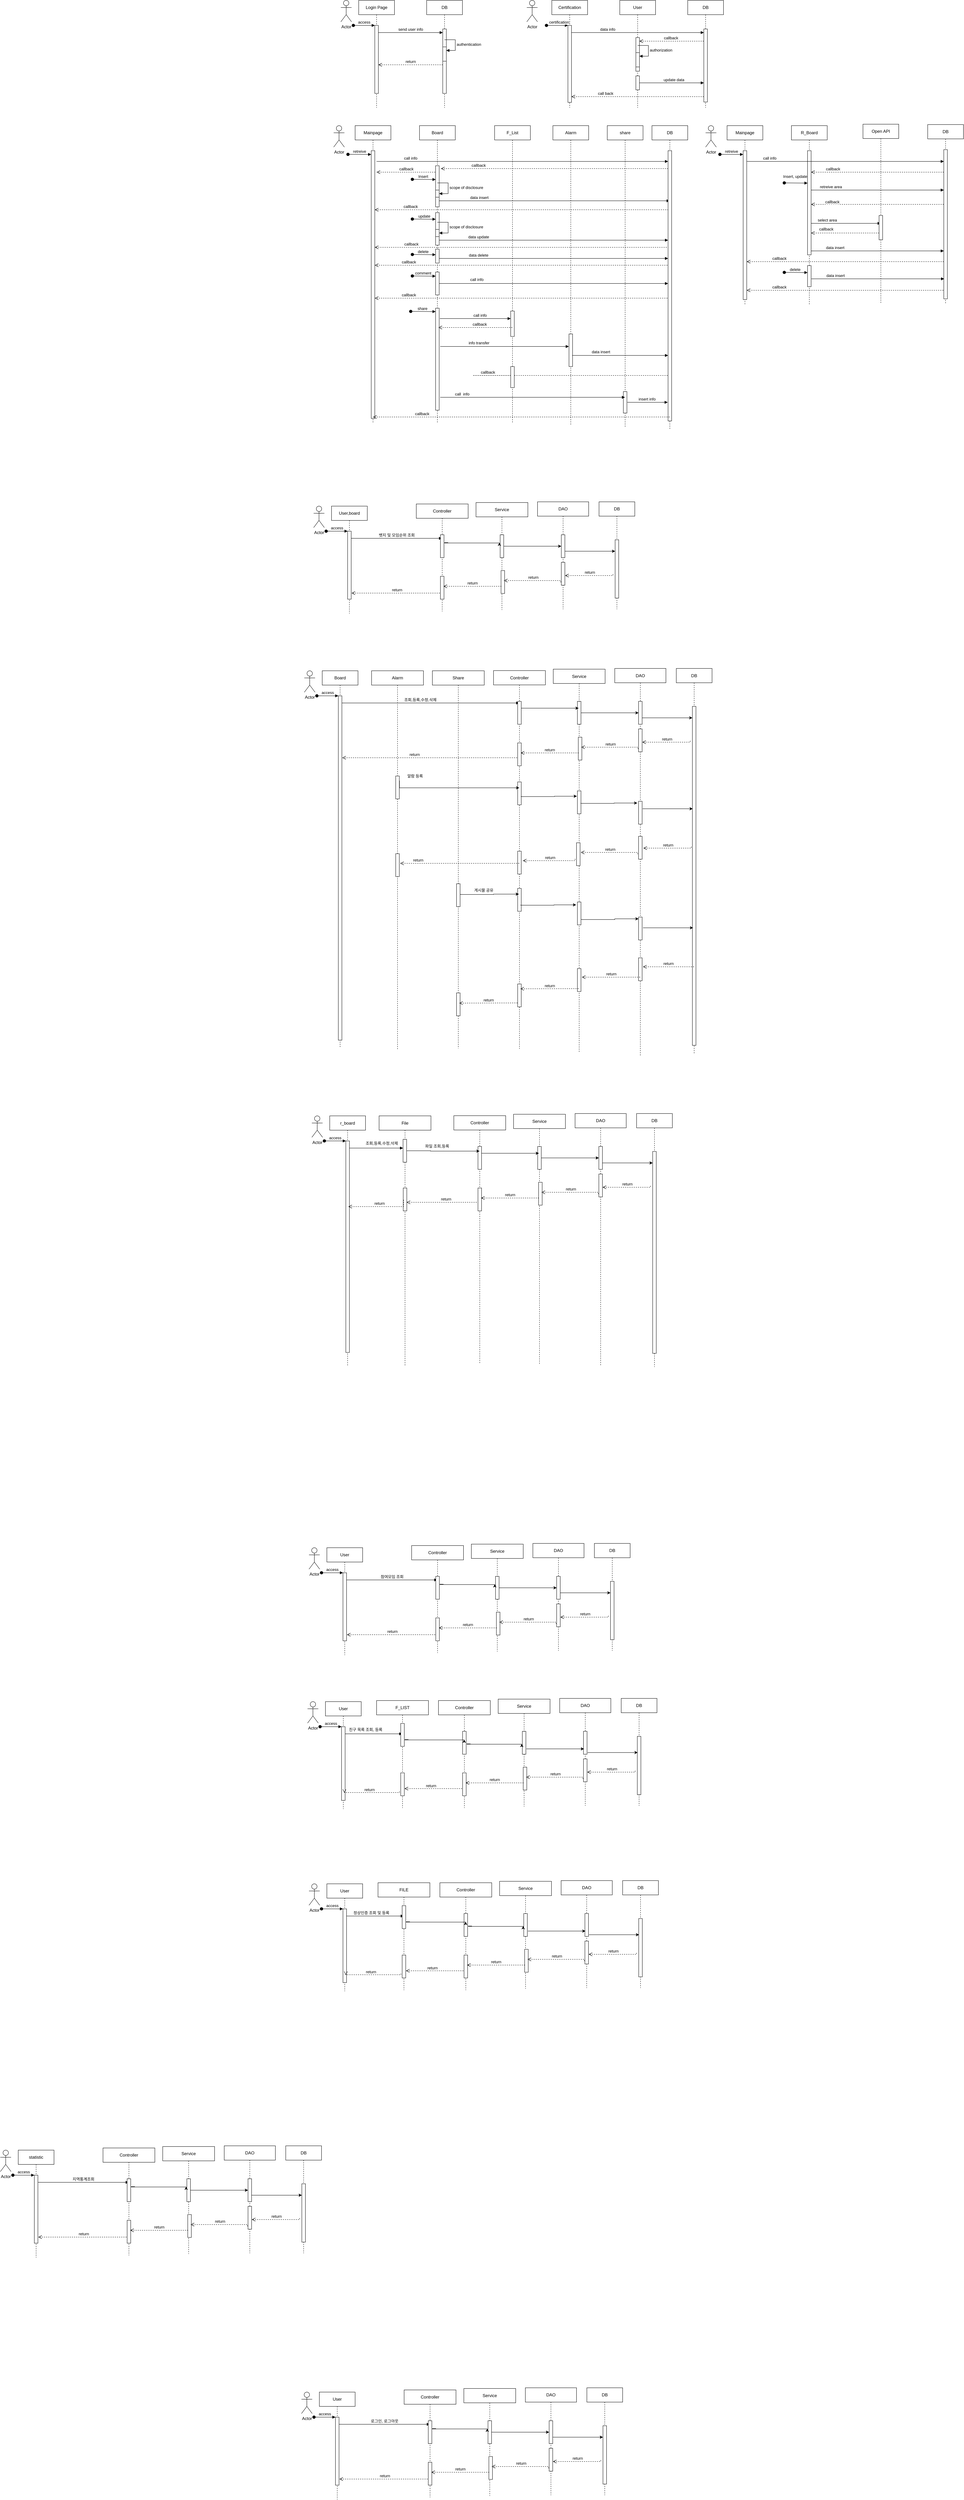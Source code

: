 <mxfile version="24.0.7" type="device">
  <diagram name="Page-1" id="2YBvvXClWsGukQMizWep">
    <mxGraphModel dx="2700" dy="796" grid="0" gridSize="10" guides="1" tooltips="1" connect="1" arrows="1" fold="1" page="0" pageScale="1" pageWidth="850" pageHeight="1100" math="0" shadow="0">
      <root>
        <mxCell id="0" />
        <mxCell id="1" parent="0" />
        <mxCell id="wX4-goPVKk1dY2rRN3xK-91" value="callback" style="html=1;verticalAlign=bottom;endArrow=open;dashed=1;endSize=8;edgeStyle=elbowEdgeStyle;elbow=vertical;curved=0;rounded=0;" parent="1" edge="1">
          <mxGeometry x="0.769" relative="1" as="geometry">
            <mxPoint x="547" y="1138" as="targetPoint" />
            <Array as="points">
              <mxPoint x="429" y="1138" />
            </Array>
            <mxPoint x="974" y="1138.0" as="sourcePoint" />
            <mxPoint as="offset" />
          </mxGeometry>
        </mxCell>
        <mxCell id="aM9ryv3xv72pqoxQDRHE-1" value="Login Page" style="shape=umlLifeline;perimeter=lifelinePerimeter;whiteSpace=wrap;html=1;container=0;dropTarget=0;collapsible=0;recursiveResize=0;outlineConnect=0;portConstraint=eastwest;newEdgeStyle={&quot;edgeStyle&quot;:&quot;elbowEdgeStyle&quot;,&quot;elbow&quot;:&quot;vertical&quot;,&quot;curved&quot;:0,&quot;rounded&quot;:0};" parent="1" vertex="1">
          <mxGeometry x="110" y="90" width="100" height="300" as="geometry" />
        </mxCell>
        <mxCell id="aM9ryv3xv72pqoxQDRHE-2" value="" style="html=1;points=[];perimeter=orthogonalPerimeter;outlineConnect=0;targetShapes=umlLifeline;portConstraint=eastwest;newEdgeStyle={&quot;edgeStyle&quot;:&quot;elbowEdgeStyle&quot;,&quot;elbow&quot;:&quot;vertical&quot;,&quot;curved&quot;:0,&quot;rounded&quot;:0};" parent="aM9ryv3xv72pqoxQDRHE-1" vertex="1">
          <mxGeometry x="45" y="70" width="10" height="190" as="geometry" />
        </mxCell>
        <mxCell id="aM9ryv3xv72pqoxQDRHE-3" value="access" style="html=1;verticalAlign=bottom;startArrow=oval;endArrow=block;startSize=8;edgeStyle=elbowEdgeStyle;elbow=vertical;curved=0;rounded=0;" parent="aM9ryv3xv72pqoxQDRHE-1" target="aM9ryv3xv72pqoxQDRHE-2" edge="1">
          <mxGeometry relative="1" as="geometry">
            <mxPoint x="-15" y="70" as="sourcePoint" />
          </mxGeometry>
        </mxCell>
        <mxCell id="aM9ryv3xv72pqoxQDRHE-5" value="DB" style="shape=umlLifeline;perimeter=lifelinePerimeter;whiteSpace=wrap;html=1;container=0;dropTarget=0;collapsible=0;recursiveResize=0;outlineConnect=0;portConstraint=eastwest;newEdgeStyle={&quot;edgeStyle&quot;:&quot;elbowEdgeStyle&quot;,&quot;elbow&quot;:&quot;vertical&quot;,&quot;curved&quot;:0,&quot;rounded&quot;:0};" parent="1" vertex="1">
          <mxGeometry x="300" y="90" width="100" height="300" as="geometry" />
        </mxCell>
        <mxCell id="aM9ryv3xv72pqoxQDRHE-6" value="" style="html=1;points=[];perimeter=orthogonalPerimeter;outlineConnect=0;targetShapes=umlLifeline;portConstraint=eastwest;newEdgeStyle={&quot;edgeStyle&quot;:&quot;elbowEdgeStyle&quot;,&quot;elbow&quot;:&quot;vertical&quot;,&quot;curved&quot;:0,&quot;rounded&quot;:0};" parent="aM9ryv3xv72pqoxQDRHE-5" vertex="1">
          <mxGeometry x="45" y="80" width="10" height="180" as="geometry" />
        </mxCell>
        <mxCell id="wX4-goPVKk1dY2rRN3xK-2" value="" style="html=1;points=[[0,0,0,0,5],[0,1,0,0,-5],[1,0,0,0,5],[1,1,0,0,-5]];perimeter=orthogonalPerimeter;outlineConnect=0;targetShapes=umlLifeline;portConstraint=eastwest;newEdgeStyle={&quot;curved&quot;:0,&quot;rounded&quot;:0};" parent="aM9ryv3xv72pqoxQDRHE-5" vertex="1">
          <mxGeometry x="45" y="130" width="10" height="40" as="geometry" />
        </mxCell>
        <mxCell id="wX4-goPVKk1dY2rRN3xK-3" value="authentication" style="html=1;align=left;spacingLeft=2;endArrow=block;rounded=0;edgeStyle=orthogonalEdgeStyle;curved=0;rounded=0;" parent="aM9ryv3xv72pqoxQDRHE-5" target="wX4-goPVKk1dY2rRN3xK-2" edge="1">
          <mxGeometry relative="1" as="geometry">
            <mxPoint x="50" y="110" as="sourcePoint" />
            <Array as="points">
              <mxPoint x="80" y="140" />
            </Array>
          </mxGeometry>
        </mxCell>
        <mxCell id="aM9ryv3xv72pqoxQDRHE-7" value="send user info" style="html=1;verticalAlign=bottom;endArrow=block;edgeStyle=elbowEdgeStyle;elbow=vertical;curved=0;rounded=0;" parent="1" source="aM9ryv3xv72pqoxQDRHE-2" target="aM9ryv3xv72pqoxQDRHE-6" edge="1">
          <mxGeometry relative="1" as="geometry">
            <mxPoint x="275" y="180" as="sourcePoint" />
            <Array as="points">
              <mxPoint x="280" y="180" />
              <mxPoint x="260" y="170" />
            </Array>
          </mxGeometry>
        </mxCell>
        <mxCell id="aM9ryv3xv72pqoxQDRHE-8" value="return" style="html=1;verticalAlign=bottom;endArrow=open;dashed=1;endSize=8;edgeStyle=elbowEdgeStyle;elbow=vertical;curved=0;rounded=0;" parent="1" source="aM9ryv3xv72pqoxQDRHE-6" target="aM9ryv3xv72pqoxQDRHE-2" edge="1">
          <mxGeometry relative="1" as="geometry">
            <mxPoint x="275" y="255" as="targetPoint" />
            <Array as="points">
              <mxPoint x="300" y="270" />
              <mxPoint x="270" y="330" />
            </Array>
          </mxGeometry>
        </mxCell>
        <mxCell id="wX4-goPVKk1dY2rRN3xK-1" value="Actor" style="shape=umlActor;verticalLabelPosition=bottom;verticalAlign=top;html=1;outlineConnect=0;" parent="1" vertex="1">
          <mxGeometry x="60" y="90" width="30" height="60" as="geometry" />
        </mxCell>
        <mxCell id="wX4-goPVKk1dY2rRN3xK-25" value="Mainpage" style="shape=umlLifeline;perimeter=lifelinePerimeter;whiteSpace=wrap;html=1;container=0;dropTarget=0;collapsible=0;recursiveResize=0;outlineConnect=0;portConstraint=eastwest;newEdgeStyle={&quot;edgeStyle&quot;:&quot;elbowEdgeStyle&quot;,&quot;elbow&quot;:&quot;vertical&quot;,&quot;curved&quot;:0,&quot;rounded&quot;:0};" parent="1" vertex="1">
          <mxGeometry x="100" y="440" width="100" height="832" as="geometry" />
        </mxCell>
        <mxCell id="wX4-goPVKk1dY2rRN3xK-26" value="" style="html=1;points=[];perimeter=orthogonalPerimeter;outlineConnect=0;targetShapes=umlLifeline;portConstraint=eastwest;newEdgeStyle={&quot;edgeStyle&quot;:&quot;elbowEdgeStyle&quot;,&quot;elbow&quot;:&quot;vertical&quot;,&quot;curved&quot;:0,&quot;rounded&quot;:0};" parent="wX4-goPVKk1dY2rRN3xK-25" vertex="1">
          <mxGeometry x="45" y="70" width="10" height="748" as="geometry" />
        </mxCell>
        <mxCell id="wX4-goPVKk1dY2rRN3xK-27" value="retreive" style="html=1;verticalAlign=bottom;startArrow=oval;endArrow=block;startSize=8;edgeStyle=elbowEdgeStyle;elbow=vertical;curved=0;rounded=0;" parent="wX4-goPVKk1dY2rRN3xK-25" edge="1">
          <mxGeometry relative="1" as="geometry">
            <mxPoint x="-20" y="80.29" as="sourcePoint" />
            <mxPoint x="45" y="80.29" as="targetPoint" />
          </mxGeometry>
        </mxCell>
        <mxCell id="wX4-goPVKk1dY2rRN3xK-33" value="callback" style="html=1;verticalAlign=bottom;endArrow=open;dashed=1;endSize=8;edgeStyle=elbowEdgeStyle;elbow=vertical;curved=0;rounded=0;" parent="1" source="wX4-goPVKk1dY2rRN3xK-29" edge="1">
          <mxGeometry x="0.67" relative="1" as="geometry">
            <mxPoint x="340" y="560" as="targetPoint" />
            <Array as="points">
              <mxPoint x="410" y="560" />
            </Array>
            <mxPoint x="560" y="560" as="sourcePoint" />
            <mxPoint as="offset" />
          </mxGeometry>
        </mxCell>
        <mxCell id="wX4-goPVKk1dY2rRN3xK-32" value="call info" style="html=1;verticalAlign=bottom;endArrow=block;edgeStyle=elbowEdgeStyle;elbow=vertical;curved=0;rounded=0;" parent="1" target="wX4-goPVKk1dY2rRN3xK-29" edge="1">
          <mxGeometry x="-0.767" relative="1" as="geometry">
            <mxPoint x="160" y="540" as="sourcePoint" />
            <Array as="points">
              <mxPoint x="255" y="540" />
              <mxPoint x="255" y="530" />
            </Array>
            <mxPoint x="890" y="540" as="targetPoint" />
            <mxPoint as="offset" />
          </mxGeometry>
        </mxCell>
        <mxCell id="wX4-goPVKk1dY2rRN3xK-34" value="Actor" style="shape=umlActor;verticalLabelPosition=bottom;verticalAlign=top;html=1;outlineConnect=0;" parent="1" vertex="1">
          <mxGeometry x="40" y="440" width="30" height="60" as="geometry" />
        </mxCell>
        <mxCell id="wX4-goPVKk1dY2rRN3xK-40" value="Insert" style="html=1;verticalAlign=bottom;startArrow=oval;endArrow=block;startSize=8;edgeStyle=elbowEdgeStyle;elbow=vertical;curved=0;rounded=0;" parent="1" edge="1">
          <mxGeometry x="-0.069" relative="1" as="geometry">
            <mxPoint x="260" y="590" as="sourcePoint" />
            <mxPoint x="325" y="590.5" as="targetPoint" />
            <Array as="points">
              <mxPoint x="320" y="590.5" />
            </Array>
            <mxPoint as="offset" />
          </mxGeometry>
        </mxCell>
        <mxCell id="wX4-goPVKk1dY2rRN3xK-41" value="data insert" style="html=1;verticalAlign=bottom;endArrow=block;curved=0;rounded=0;" parent="1" target="wX4-goPVKk1dY2rRN3xK-28" edge="1">
          <mxGeometry x="-0.64" width="80" relative="1" as="geometry">
            <mxPoint x="330" y="650" as="sourcePoint" />
            <mxPoint x="961" y="650" as="targetPoint" />
            <Array as="points">
              <mxPoint x="510" y="650" />
            </Array>
            <mxPoint as="offset" />
          </mxGeometry>
        </mxCell>
        <mxCell id="wX4-goPVKk1dY2rRN3xK-42" value="callback" style="html=1;verticalAlign=bottom;endArrow=open;dashed=1;endSize=8;edgeStyle=elbowEdgeStyle;elbow=vertical;curved=0;rounded=0;exitX=0.45;exitY=0.334;exitDx=0;exitDy=0;exitPerimeter=0;" parent="1" source="wX4-goPVKk1dY2rRN3xK-28" edge="1">
          <mxGeometry x="0.769" relative="1" as="geometry">
            <mxPoint x="155" y="675" as="targetPoint" />
            <Array as="points">
              <mxPoint x="440" y="675" />
            </Array>
            <mxPoint x="885" y="675" as="sourcePoint" />
            <mxPoint as="offset" />
          </mxGeometry>
        </mxCell>
        <mxCell id="wX4-goPVKk1dY2rRN3xK-43" value="update" style="html=1;verticalAlign=bottom;startArrow=oval;endArrow=block;startSize=8;edgeStyle=elbowEdgeStyle;elbow=vertical;curved=0;rounded=0;" parent="1" edge="1">
          <mxGeometry relative="1" as="geometry">
            <mxPoint x="260" y="701" as="sourcePoint" />
            <mxPoint x="325" y="701.5" as="targetPoint" />
            <Array as="points">
              <mxPoint x="320" y="701.5" />
            </Array>
          </mxGeometry>
        </mxCell>
        <mxCell id="wX4-goPVKk1dY2rRN3xK-44" value="delete" style="html=1;verticalAlign=bottom;startArrow=oval;endArrow=block;startSize=8;edgeStyle=elbowEdgeStyle;elbow=vertical;curved=0;rounded=0;" parent="1" edge="1">
          <mxGeometry x="-0.069" relative="1" as="geometry">
            <mxPoint x="260" y="800" as="sourcePoint" />
            <mxPoint x="325" y="800.5" as="targetPoint" />
            <Array as="points">
              <mxPoint x="320" y="800.5" />
            </Array>
            <mxPoint as="offset" />
          </mxGeometry>
        </mxCell>
        <mxCell id="wX4-goPVKk1dY2rRN3xK-45" value="data update" style="html=1;verticalAlign=bottom;endArrow=block;curved=0;rounded=0;" parent="1" target="wX4-goPVKk1dY2rRN3xK-29" edge="1">
          <mxGeometry x="-0.657" width="80" relative="1" as="geometry">
            <mxPoint x="335" y="760" as="sourcePoint" />
            <mxPoint x="885" y="760" as="targetPoint" />
            <Array as="points">
              <mxPoint x="360" y="760" />
            </Array>
            <mxPoint as="offset" />
          </mxGeometry>
        </mxCell>
        <mxCell id="wX4-goPVKk1dY2rRN3xK-46" value="callback" style="html=1;verticalAlign=bottom;endArrow=open;dashed=1;endSize=8;edgeStyle=elbowEdgeStyle;elbow=vertical;curved=0;rounded=0;exitX=0.463;exitY=0.479;exitDx=0;exitDy=0;exitPerimeter=0;" parent="1" source="wX4-goPVKk1dY2rRN3xK-28" edge="1">
          <mxGeometry x="0.769" relative="1" as="geometry">
            <mxPoint x="155" y="780" as="targetPoint" />
            <Array as="points">
              <mxPoint x="435" y="780" />
            </Array>
            <mxPoint x="889.5" y="780" as="sourcePoint" />
            <mxPoint as="offset" />
          </mxGeometry>
        </mxCell>
        <mxCell id="wX4-goPVKk1dY2rRN3xK-49" value="data delete" style="html=1;verticalAlign=bottom;endArrow=block;curved=0;rounded=0;" parent="1" source="wX4-goPVKk1dY2rRN3xK-191" target="wX4-goPVKk1dY2rRN3xK-29" edge="1">
          <mxGeometry x="-0.657" width="80" relative="1" as="geometry">
            <mxPoint x="355" y="820" as="sourcePoint" />
            <mxPoint x="867" y="809" as="targetPoint" />
            <Array as="points">
              <mxPoint x="368" y="811" />
            </Array>
            <mxPoint as="offset" />
          </mxGeometry>
        </mxCell>
        <mxCell id="wX4-goPVKk1dY2rRN3xK-50" value="callback" style="html=1;verticalAlign=bottom;endArrow=open;dashed=1;endSize=8;edgeStyle=elbowEdgeStyle;elbow=vertical;curved=0;rounded=0;" parent="1" source="wX4-goPVKk1dY2rRN3xK-28" target="wX4-goPVKk1dY2rRN3xK-26" edge="1">
          <mxGeometry x="0.769" relative="1" as="geometry">
            <mxPoint x="160" y="830" as="targetPoint" />
            <Array as="points">
              <mxPoint x="435" y="830" />
            </Array>
            <mxPoint x="490" y="830" as="sourcePoint" />
            <mxPoint as="offset" />
          </mxGeometry>
        </mxCell>
        <mxCell id="wX4-goPVKk1dY2rRN3xK-61" value="Certification" style="shape=umlLifeline;perimeter=lifelinePerimeter;whiteSpace=wrap;html=1;container=0;dropTarget=0;collapsible=0;recursiveResize=0;outlineConnect=0;portConstraint=eastwest;newEdgeStyle={&quot;edgeStyle&quot;:&quot;elbowEdgeStyle&quot;,&quot;elbow&quot;:&quot;vertical&quot;,&quot;curved&quot;:0,&quot;rounded&quot;:0};" parent="1" vertex="1">
          <mxGeometry x="650" y="90" width="100" height="300" as="geometry" />
        </mxCell>
        <mxCell id="wX4-goPVKk1dY2rRN3xK-62" value="" style="html=1;points=[];perimeter=orthogonalPerimeter;outlineConnect=0;targetShapes=umlLifeline;portConstraint=eastwest;newEdgeStyle={&quot;edgeStyle&quot;:&quot;elbowEdgeStyle&quot;,&quot;elbow&quot;:&quot;vertical&quot;,&quot;curved&quot;:0,&quot;rounded&quot;:0};" parent="wX4-goPVKk1dY2rRN3xK-61" vertex="1">
          <mxGeometry x="45" y="70" width="10" height="215" as="geometry" />
        </mxCell>
        <mxCell id="wX4-goPVKk1dY2rRN3xK-63" value="certification" style="html=1;verticalAlign=bottom;startArrow=oval;endArrow=block;startSize=8;edgeStyle=elbowEdgeStyle;elbow=vertical;curved=0;rounded=0;" parent="wX4-goPVKk1dY2rRN3xK-61" target="wX4-goPVKk1dY2rRN3xK-62" edge="1">
          <mxGeometry x="0.171" relative="1" as="geometry">
            <mxPoint x="-15" y="70" as="sourcePoint" />
            <mxPoint as="offset" />
          </mxGeometry>
        </mxCell>
        <mxCell id="wX4-goPVKk1dY2rRN3xK-64" value="DB" style="shape=umlLifeline;perimeter=lifelinePerimeter;whiteSpace=wrap;html=1;container=0;dropTarget=0;collapsible=0;recursiveResize=0;outlineConnect=0;portConstraint=eastwest;newEdgeStyle={&quot;edgeStyle&quot;:&quot;elbowEdgeStyle&quot;,&quot;elbow&quot;:&quot;vertical&quot;,&quot;curved&quot;:0,&quot;rounded&quot;:0};" parent="1" vertex="1">
          <mxGeometry x="1030" y="90" width="100" height="300" as="geometry" />
        </mxCell>
        <mxCell id="wX4-goPVKk1dY2rRN3xK-65" value="" style="html=1;points=[];perimeter=orthogonalPerimeter;outlineConnect=0;targetShapes=umlLifeline;portConstraint=eastwest;newEdgeStyle={&quot;edgeStyle&quot;:&quot;elbowEdgeStyle&quot;,&quot;elbow&quot;:&quot;vertical&quot;,&quot;curved&quot;:0,&quot;rounded&quot;:0};" parent="wX4-goPVKk1dY2rRN3xK-64" vertex="1">
          <mxGeometry x="45" y="80" width="10" height="204" as="geometry" />
        </mxCell>
        <mxCell id="wX4-goPVKk1dY2rRN3xK-68" value="data info" style="html=1;verticalAlign=bottom;endArrow=block;edgeStyle=elbowEdgeStyle;elbow=vertical;curved=0;rounded=0;" parent="1" source="wX4-goPVKk1dY2rRN3xK-62" target="wX4-goPVKk1dY2rRN3xK-65" edge="1">
          <mxGeometry x="-0.457" relative="1" as="geometry">
            <mxPoint x="795" y="180" as="sourcePoint" />
            <Array as="points">
              <mxPoint x="800" y="180" />
              <mxPoint x="780" y="170" />
            </Array>
            <mxPoint as="offset" />
          </mxGeometry>
        </mxCell>
        <mxCell id="wX4-goPVKk1dY2rRN3xK-70" value="Actor" style="shape=umlActor;verticalLabelPosition=bottom;verticalAlign=top;html=1;outlineConnect=0;" parent="1" vertex="1">
          <mxGeometry x="580" y="90" width="30" height="60" as="geometry" />
        </mxCell>
        <mxCell id="wX4-goPVKk1dY2rRN3xK-71" value="comment" style="html=1;verticalAlign=bottom;startArrow=oval;endArrow=block;startSize=8;edgeStyle=elbowEdgeStyle;elbow=vertical;curved=0;rounded=0;" parent="1" edge="1">
          <mxGeometry x="-0.069" relative="1" as="geometry">
            <mxPoint x="260" y="860" as="sourcePoint" />
            <mxPoint x="325" y="860.5" as="targetPoint" />
            <Array as="points">
              <mxPoint x="320" y="860.5" />
            </Array>
            <mxPoint as="offset" />
          </mxGeometry>
        </mxCell>
        <mxCell id="wX4-goPVKk1dY2rRN3xK-72" value="callback" style="html=1;verticalAlign=bottom;endArrow=open;dashed=1;endSize=8;edgeStyle=elbowEdgeStyle;elbow=vertical;curved=0;rounded=0;" parent="1" source="wX4-goPVKk1dY2rRN3xK-28" target="wX4-goPVKk1dY2rRN3xK-26" edge="1">
          <mxGeometry x="0.769" relative="1" as="geometry">
            <mxPoint x="340" y="925" as="targetPoint" />
            <Array as="points">
              <mxPoint x="354" y="922" />
              <mxPoint x="435" y="925" />
            </Array>
            <mxPoint x="520" y="925" as="sourcePoint" />
            <mxPoint as="offset" />
          </mxGeometry>
        </mxCell>
        <mxCell id="wX4-goPVKk1dY2rRN3xK-73" value="call info" style="html=1;verticalAlign=bottom;endArrow=block;edgeStyle=elbowEdgeStyle;elbow=vertical;curved=0;rounded=0;" parent="1" source="wX4-goPVKk1dY2rRN3xK-193" target="wX4-goPVKk1dY2rRN3xK-29" edge="1">
          <mxGeometry x="-0.673" y="2" relative="1" as="geometry">
            <mxPoint x="348" y="876" as="sourcePoint" />
            <Array as="points">
              <mxPoint x="977" y="876" />
            </Array>
            <mxPoint x="950" y="881" as="targetPoint" />
            <mxPoint as="offset" />
          </mxGeometry>
        </mxCell>
        <mxCell id="wX4-goPVKk1dY2rRN3xK-76" value="callback" style="html=1;verticalAlign=bottom;endArrow=open;dashed=1;endSize=8;edgeStyle=elbowEdgeStyle;elbow=vertical;curved=0;rounded=0;" parent="1" edge="1">
          <mxGeometry x="0.027" relative="1" as="geometry">
            <mxPoint x="160" y="570" as="targetPoint" />
            <Array as="points">
              <mxPoint x="215" y="570" />
            </Array>
            <mxPoint x="330" y="570" as="sourcePoint" />
            <mxPoint as="offset" />
          </mxGeometry>
        </mxCell>
        <mxCell id="wX4-goPVKk1dY2rRN3xK-77" value="share" style="html=1;verticalAlign=bottom;startArrow=oval;endArrow=block;startSize=8;edgeStyle=elbowEdgeStyle;elbow=vertical;curved=0;rounded=0;" parent="1" edge="1">
          <mxGeometry x="-0.069" relative="1" as="geometry">
            <mxPoint x="255.5" y="959" as="sourcePoint" />
            <mxPoint x="325.0" y="959.5" as="targetPoint" />
            <Array as="points">
              <mxPoint x="315.5" y="959.5" />
            </Array>
            <mxPoint as="offset" />
          </mxGeometry>
        </mxCell>
        <mxCell id="wX4-goPVKk1dY2rRN3xK-78" value="call info" style="html=1;verticalAlign=bottom;endArrow=block;edgeStyle=elbowEdgeStyle;elbow=vertical;curved=0;rounded=0;" parent="1" target="wX4-goPVKk1dY2rRN3xK-80" edge="1">
          <mxGeometry x="0.13" relative="1" as="geometry">
            <mxPoint x="337" y="979" as="sourcePoint" />
            <Array as="points">
              <mxPoint x="507.93" y="979" />
              <mxPoint x="462.93" y="969" />
            </Array>
            <mxPoint x="525" y="979" as="targetPoint" />
            <mxPoint as="offset" />
          </mxGeometry>
        </mxCell>
        <mxCell id="wX4-goPVKk1dY2rRN3xK-83" value="insert info" style="html=1;verticalAlign=bottom;endArrow=block;edgeStyle=elbowEdgeStyle;elbow=vertical;curved=0;rounded=0;" parent="1" edge="1">
          <mxGeometry x="-0.025" relative="1" as="geometry">
            <mxPoint x="861.071" y="1213" as="sourcePoint" />
            <Array as="points">
              <mxPoint x="946" y="1213" />
            </Array>
            <mxPoint x="974" y="1213" as="targetPoint" />
            <mxPoint as="offset" />
          </mxGeometry>
        </mxCell>
        <mxCell id="wX4-goPVKk1dY2rRN3xK-74" value="Board" style="shape=umlLifeline;perimeter=lifelinePerimeter;whiteSpace=wrap;html=1;container=0;dropTarget=0;collapsible=0;recursiveResize=0;outlineConnect=0;portConstraint=eastwest;newEdgeStyle={&quot;edgeStyle&quot;:&quot;elbowEdgeStyle&quot;,&quot;elbow&quot;:&quot;vertical&quot;,&quot;curved&quot;:0,&quot;rounded&quot;:0};" parent="1" vertex="1">
          <mxGeometry x="280" y="440" width="100" height="832" as="geometry" />
        </mxCell>
        <mxCell id="wX4-goPVKk1dY2rRN3xK-75" value="" style="html=1;points=[];perimeter=orthogonalPerimeter;outlineConnect=0;targetShapes=umlLifeline;portConstraint=eastwest;newEdgeStyle={&quot;edgeStyle&quot;:&quot;elbowEdgeStyle&quot;,&quot;elbow&quot;:&quot;vertical&quot;,&quot;curved&quot;:0,&quot;rounded&quot;:0};" parent="wX4-goPVKk1dY2rRN3xK-74" vertex="1">
          <mxGeometry x="45" y="112" width="10" height="115" as="geometry" />
        </mxCell>
        <mxCell id="wX4-goPVKk1dY2rRN3xK-96" value="" style="html=1;points=[[0,0,0,0,5],[0,1,0,0,-5],[1,0,0,0,5],[1,1,0,0,-5]];perimeter=orthogonalPerimeter;outlineConnect=0;targetShapes=umlLifeline;portConstraint=eastwest;newEdgeStyle={&quot;curved&quot;:0,&quot;rounded&quot;:0};" parent="wX4-goPVKk1dY2rRN3xK-74" vertex="1">
          <mxGeometry x="45" y="180" width="10" height="20" as="geometry" />
        </mxCell>
        <mxCell id="wX4-goPVKk1dY2rRN3xK-97" value="scope of disclosure" style="html=1;align=left;spacingLeft=2;endArrow=block;rounded=0;edgeStyle=orthogonalEdgeStyle;curved=0;rounded=0;" parent="wX4-goPVKk1dY2rRN3xK-74" target="wX4-goPVKk1dY2rRN3xK-96" edge="1">
          <mxGeometry relative="1" as="geometry">
            <mxPoint x="50" y="160" as="sourcePoint" />
            <Array as="points">
              <mxPoint x="80" y="190" />
            </Array>
          </mxGeometry>
        </mxCell>
        <mxCell id="wX4-goPVKk1dY2rRN3xK-190" value="" style="html=1;points=[];perimeter=orthogonalPerimeter;outlineConnect=0;targetShapes=umlLifeline;portConstraint=eastwest;newEdgeStyle={&quot;edgeStyle&quot;:&quot;elbowEdgeStyle&quot;,&quot;elbow&quot;:&quot;vertical&quot;,&quot;curved&quot;:0,&quot;rounded&quot;:0};" parent="wX4-goPVKk1dY2rRN3xK-74" vertex="1">
          <mxGeometry x="45" y="243" width="10" height="91" as="geometry" />
        </mxCell>
        <mxCell id="wX4-goPVKk1dY2rRN3xK-102" value="" style="html=1;points=[[0,0,0,0,5],[0,1,0,0,-5],[1,0,0,0,5],[1,1,0,0,-5]];perimeter=orthogonalPerimeter;outlineConnect=0;targetShapes=umlLifeline;portConstraint=eastwest;newEdgeStyle={&quot;curved&quot;:0,&quot;rounded&quot;:0};" parent="wX4-goPVKk1dY2rRN3xK-74" vertex="1">
          <mxGeometry x="45" y="290" width="10" height="20" as="geometry" />
        </mxCell>
        <mxCell id="wX4-goPVKk1dY2rRN3xK-103" value="scope of disclosure" style="html=1;align=left;spacingLeft=2;endArrow=block;rounded=0;edgeStyle=orthogonalEdgeStyle;curved=0;rounded=0;" parent="wX4-goPVKk1dY2rRN3xK-74" target="wX4-goPVKk1dY2rRN3xK-102" edge="1">
          <mxGeometry relative="1" as="geometry">
            <mxPoint x="50" y="270" as="sourcePoint" />
            <Array as="points">
              <mxPoint x="80" y="300" />
            </Array>
          </mxGeometry>
        </mxCell>
        <mxCell id="wX4-goPVKk1dY2rRN3xK-193" value="" style="html=1;points=[];perimeter=orthogonalPerimeter;outlineConnect=0;targetShapes=umlLifeline;portConstraint=eastwest;newEdgeStyle={&quot;edgeStyle&quot;:&quot;elbowEdgeStyle&quot;,&quot;elbow&quot;:&quot;vertical&quot;,&quot;curved&quot;:0,&quot;rounded&quot;:0};" parent="wX4-goPVKk1dY2rRN3xK-74" vertex="1">
          <mxGeometry x="45" y="409" width="10" height="64" as="geometry" />
        </mxCell>
        <mxCell id="wX4-goPVKk1dY2rRN3xK-194" value="" style="html=1;points=[];perimeter=orthogonalPerimeter;outlineConnect=0;targetShapes=umlLifeline;portConstraint=eastwest;newEdgeStyle={&quot;edgeStyle&quot;:&quot;elbowEdgeStyle&quot;,&quot;elbow&quot;:&quot;vertical&quot;,&quot;curved&quot;:0,&quot;rounded&quot;:0};" parent="wX4-goPVKk1dY2rRN3xK-74" vertex="1">
          <mxGeometry x="45" y="510" width="10" height="285" as="geometry" />
        </mxCell>
        <mxCell id="wX4-goPVKk1dY2rRN3xK-28" value="DB" style="shape=umlLifeline;perimeter=lifelinePerimeter;whiteSpace=wrap;html=1;container=0;dropTarget=0;collapsible=0;recursiveResize=0;outlineConnect=0;portConstraint=eastwest;newEdgeStyle={&quot;edgeStyle&quot;:&quot;elbowEdgeStyle&quot;,&quot;elbow&quot;:&quot;vertical&quot;,&quot;curved&quot;:0,&quot;rounded&quot;:0};" parent="1" vertex="1">
          <mxGeometry x="930" y="440" width="100" height="850" as="geometry" />
        </mxCell>
        <mxCell id="wX4-goPVKk1dY2rRN3xK-29" value="" style="html=1;points=[];perimeter=orthogonalPerimeter;outlineConnect=0;targetShapes=umlLifeline;portConstraint=eastwest;newEdgeStyle={&quot;edgeStyle&quot;:&quot;elbowEdgeStyle&quot;,&quot;elbow&quot;:&quot;vertical&quot;,&quot;curved&quot;:0,&quot;rounded&quot;:0};" parent="wX4-goPVKk1dY2rRN3xK-28" vertex="1">
          <mxGeometry x="45" y="70" width="10" height="755" as="geometry" />
        </mxCell>
        <mxCell id="wX4-goPVKk1dY2rRN3xK-79" value="F_List" style="shape=umlLifeline;perimeter=lifelinePerimeter;whiteSpace=wrap;html=1;container=0;dropTarget=0;collapsible=0;recursiveResize=0;outlineConnect=0;portConstraint=eastwest;newEdgeStyle={&quot;edgeStyle&quot;:&quot;elbowEdgeStyle&quot;,&quot;elbow&quot;:&quot;vertical&quot;,&quot;curved&quot;:0,&quot;rounded&quot;:0};" parent="1" vertex="1">
          <mxGeometry x="490" y="440" width="100" height="830" as="geometry" />
        </mxCell>
        <mxCell id="wX4-goPVKk1dY2rRN3xK-80" value="" style="html=1;points=[];perimeter=orthogonalPerimeter;outlineConnect=0;targetShapes=umlLifeline;portConstraint=eastwest;newEdgeStyle={&quot;edgeStyle&quot;:&quot;elbowEdgeStyle&quot;,&quot;elbow&quot;:&quot;vertical&quot;,&quot;curved&quot;:0,&quot;rounded&quot;:0};" parent="wX4-goPVKk1dY2rRN3xK-79" vertex="1">
          <mxGeometry x="45" y="518" width="10" height="71" as="geometry" />
        </mxCell>
        <mxCell id="wX4-goPVKk1dY2rRN3xK-219" value="" style="html=1;points=[];perimeter=orthogonalPerimeter;outlineConnect=0;targetShapes=umlLifeline;portConstraint=eastwest;newEdgeStyle={&quot;edgeStyle&quot;:&quot;elbowEdgeStyle&quot;,&quot;elbow&quot;:&quot;vertical&quot;,&quot;curved&quot;:0,&quot;rounded&quot;:0};" parent="wX4-goPVKk1dY2rRN3xK-79" vertex="1">
          <mxGeometry x="45" y="673" width="10" height="59" as="geometry" />
        </mxCell>
        <mxCell id="wX4-goPVKk1dY2rRN3xK-88" value="info transfer" style="html=1;verticalAlign=bottom;endArrow=block;edgeStyle=elbowEdgeStyle;elbow=horizontal;curved=0;rounded=0;" parent="1" edge="1">
          <mxGeometry x="-0.403" y="1" relative="1" as="geometry">
            <mxPoint x="338" y="1057" as="sourcePoint" />
            <Array as="points" />
            <mxPoint x="697.5" y="1057.05" as="targetPoint" />
            <mxPoint as="offset" />
          </mxGeometry>
        </mxCell>
        <mxCell id="wX4-goPVKk1dY2rRN3xK-84" value="Alarm" style="shape=umlLifeline;perimeter=lifelinePerimeter;whiteSpace=wrap;html=1;container=0;dropTarget=0;collapsible=0;recursiveResize=0;outlineConnect=0;portConstraint=eastwest;newEdgeStyle={&quot;edgeStyle&quot;:&quot;elbowEdgeStyle&quot;,&quot;elbow&quot;:&quot;vertical&quot;,&quot;curved&quot;:0,&quot;rounded&quot;:0};" parent="1" vertex="1">
          <mxGeometry x="653" y="440" width="100" height="838" as="geometry" />
        </mxCell>
        <mxCell id="wX4-goPVKk1dY2rRN3xK-205" value="" style="html=1;points=[];perimeter=orthogonalPerimeter;outlineConnect=0;targetShapes=umlLifeline;portConstraint=eastwest;newEdgeStyle={&quot;edgeStyle&quot;:&quot;elbowEdgeStyle&quot;,&quot;elbow&quot;:&quot;vertical&quot;,&quot;curved&quot;:0,&quot;rounded&quot;:0};" parent="wX4-goPVKk1dY2rRN3xK-84" vertex="1">
          <mxGeometry x="45" y="582" width="10" height="91" as="geometry" />
        </mxCell>
        <mxCell id="wX4-goPVKk1dY2rRN3xK-120" value="Mainpage" style="shape=umlLifeline;perimeter=lifelinePerimeter;whiteSpace=wrap;html=1;container=0;dropTarget=0;collapsible=0;recursiveResize=0;outlineConnect=0;portConstraint=eastwest;newEdgeStyle={&quot;edgeStyle&quot;:&quot;elbowEdgeStyle&quot;,&quot;elbow&quot;:&quot;vertical&quot;,&quot;curved&quot;:0,&quot;rounded&quot;:0};" parent="1" vertex="1">
          <mxGeometry x="1140" y="440" width="100" height="501" as="geometry" />
        </mxCell>
        <mxCell id="wX4-goPVKk1dY2rRN3xK-121" value="" style="html=1;points=[];perimeter=orthogonalPerimeter;outlineConnect=0;targetShapes=umlLifeline;portConstraint=eastwest;newEdgeStyle={&quot;edgeStyle&quot;:&quot;elbowEdgeStyle&quot;,&quot;elbow&quot;:&quot;vertical&quot;,&quot;curved&quot;:0,&quot;rounded&quot;:0};" parent="wX4-goPVKk1dY2rRN3xK-120" vertex="1">
          <mxGeometry x="45" y="70" width="10" height="416" as="geometry" />
        </mxCell>
        <mxCell id="wX4-goPVKk1dY2rRN3xK-122" value="retreive" style="html=1;verticalAlign=bottom;startArrow=oval;endArrow=block;startSize=8;edgeStyle=elbowEdgeStyle;elbow=vertical;curved=0;rounded=0;" parent="wX4-goPVKk1dY2rRN3xK-120" edge="1">
          <mxGeometry relative="1" as="geometry">
            <mxPoint x="-20" y="80.29" as="sourcePoint" />
            <mxPoint x="45" y="80.29" as="targetPoint" />
          </mxGeometry>
        </mxCell>
        <mxCell id="wX4-goPVKk1dY2rRN3xK-123" value="Actor" style="shape=umlActor;verticalLabelPosition=bottom;verticalAlign=top;html=1;outlineConnect=0;" parent="1" vertex="1">
          <mxGeometry x="1080" y="440" width="30" height="60" as="geometry" />
        </mxCell>
        <mxCell id="wX4-goPVKk1dY2rRN3xK-130" value="R_Board" style="shape=umlLifeline;perimeter=lifelinePerimeter;whiteSpace=wrap;html=1;container=0;dropTarget=0;collapsible=0;recursiveResize=0;outlineConnect=0;portConstraint=eastwest;newEdgeStyle={&quot;edgeStyle&quot;:&quot;elbowEdgeStyle&quot;,&quot;elbow&quot;:&quot;vertical&quot;,&quot;curved&quot;:0,&quot;rounded&quot;:0};" parent="1" vertex="1">
          <mxGeometry x="1320" y="440" width="100" height="501" as="geometry" />
        </mxCell>
        <mxCell id="wX4-goPVKk1dY2rRN3xK-131" value="" style="html=1;points=[];perimeter=orthogonalPerimeter;outlineConnect=0;targetShapes=umlLifeline;portConstraint=eastwest;newEdgeStyle={&quot;edgeStyle&quot;:&quot;elbowEdgeStyle&quot;,&quot;elbow&quot;:&quot;vertical&quot;,&quot;curved&quot;:0,&quot;rounded&quot;:0};" parent="wX4-goPVKk1dY2rRN3xK-130" vertex="1">
          <mxGeometry x="45" y="70" width="10" height="291" as="geometry" />
        </mxCell>
        <mxCell id="wX4-goPVKk1dY2rRN3xK-188" value="" style="html=1;points=[];perimeter=orthogonalPerimeter;outlineConnect=0;targetShapes=umlLifeline;portConstraint=eastwest;newEdgeStyle={&quot;edgeStyle&quot;:&quot;elbowEdgeStyle&quot;,&quot;elbow&quot;:&quot;vertical&quot;,&quot;curved&quot;:0,&quot;rounded&quot;:0};" parent="wX4-goPVKk1dY2rRN3xK-130" vertex="1">
          <mxGeometry x="45" y="391" width="10" height="59" as="geometry" />
        </mxCell>
        <mxCell id="wX4-goPVKk1dY2rRN3xK-148" value="DB" style="shape=umlLifeline;perimeter=lifelinePerimeter;whiteSpace=wrap;html=1;container=0;dropTarget=0;collapsible=0;recursiveResize=0;outlineConnect=0;portConstraint=eastwest;newEdgeStyle={&quot;edgeStyle&quot;:&quot;elbowEdgeStyle&quot;,&quot;elbow&quot;:&quot;vertical&quot;,&quot;curved&quot;:0,&quot;rounded&quot;:0};" parent="1" vertex="1">
          <mxGeometry x="1701" y="437" width="100" height="500" as="geometry" />
        </mxCell>
        <mxCell id="wX4-goPVKk1dY2rRN3xK-149" value="" style="html=1;points=[];perimeter=orthogonalPerimeter;outlineConnect=0;targetShapes=umlLifeline;portConstraint=eastwest;newEdgeStyle={&quot;edgeStyle&quot;:&quot;elbowEdgeStyle&quot;,&quot;elbow&quot;:&quot;vertical&quot;,&quot;curved&quot;:0,&quot;rounded&quot;:0};" parent="wX4-goPVKk1dY2rRN3xK-148" vertex="1">
          <mxGeometry x="45" y="70" width="10" height="417" as="geometry" />
        </mxCell>
        <mxCell id="wX4-goPVKk1dY2rRN3xK-152" value="call info" style="html=1;verticalAlign=bottom;endArrow=block;edgeStyle=elbowEdgeStyle;elbow=vertical;curved=0;rounded=0;" parent="1" source="wX4-goPVKk1dY2rRN3xK-121" target="wX4-goPVKk1dY2rRN3xK-149" edge="1">
          <mxGeometry x="-0.767" relative="1" as="geometry">
            <mxPoint x="1200" y="540" as="sourcePoint" />
            <Array as="points">
              <mxPoint x="1295" y="540" />
              <mxPoint x="1295" y="530" />
            </Array>
            <mxPoint x="1880" y="540" as="targetPoint" />
            <mxPoint as="offset" />
          </mxGeometry>
        </mxCell>
        <mxCell id="wX4-goPVKk1dY2rRN3xK-153" value="callback" style="html=1;verticalAlign=bottom;endArrow=open;dashed=1;endSize=8;edgeStyle=elbowEdgeStyle;elbow=vertical;curved=0;rounded=0;" parent="1" source="wX4-goPVKk1dY2rRN3xK-149" edge="1">
          <mxGeometry x="0.67" relative="1" as="geometry">
            <mxPoint x="1375" y="570" as="targetPoint" />
            <Array as="points">
              <mxPoint x="1560" y="570" />
            </Array>
            <mxPoint x="1740" y="570" as="sourcePoint" />
            <mxPoint as="offset" />
          </mxGeometry>
        </mxCell>
        <mxCell id="wX4-goPVKk1dY2rRN3xK-154" value="retreive area" style="html=1;verticalAlign=bottom;endArrow=block;curved=0;rounded=0;" parent="1" target="wX4-goPVKk1dY2rRN3xK-149" edge="1">
          <mxGeometry x="-0.704" width="80" relative="1" as="geometry">
            <mxPoint x="1375" y="620" as="sourcePoint" />
            <mxPoint x="1510" y="620" as="targetPoint" />
            <mxPoint as="offset" />
          </mxGeometry>
        </mxCell>
        <mxCell id="wX4-goPVKk1dY2rRN3xK-156" value="callback" style="html=1;verticalAlign=bottom;endArrow=open;dashed=1;endSize=8;edgeStyle=elbowEdgeStyle;elbow=vertical;curved=0;rounded=0;" parent="1" source="wX4-goPVKk1dY2rRN3xK-149" target="wX4-goPVKk1dY2rRN3xK-131" edge="1">
          <mxGeometry x="0.682" y="2" relative="1" as="geometry">
            <mxPoint x="1387" y="660" as="targetPoint" />
            <Array as="points">
              <mxPoint x="1720" y="660" />
            </Array>
            <mxPoint x="1900" y="660" as="sourcePoint" />
            <mxPoint as="offset" />
          </mxGeometry>
        </mxCell>
        <mxCell id="wX4-goPVKk1dY2rRN3xK-157" value="select area" style="html=1;verticalAlign=bottom;endArrow=block;curved=0;rounded=0;" parent="1" target="wX4-goPVKk1dY2rRN3xK-185" edge="1">
          <mxGeometry x="-0.537" width="80" relative="1" as="geometry">
            <mxPoint x="1375" y="713" as="sourcePoint" />
            <mxPoint x="1602" y="713" as="targetPoint" />
            <mxPoint as="offset" />
          </mxGeometry>
        </mxCell>
        <mxCell id="wX4-goPVKk1dY2rRN3xK-166" value="Insert, update" style="html=1;verticalAlign=bottom;startArrow=oval;endArrow=block;startSize=8;edgeStyle=elbowEdgeStyle;elbow=vertical;curved=0;rounded=0;" parent="1" edge="1">
          <mxGeometry x="-0.069" y="11" relative="1" as="geometry">
            <mxPoint x="1300" y="600" as="sourcePoint" />
            <mxPoint x="1365" y="600.5" as="targetPoint" />
            <Array as="points">
              <mxPoint x="1360" y="600.5" />
            </Array>
            <mxPoint y="1" as="offset" />
          </mxGeometry>
        </mxCell>
        <mxCell id="wX4-goPVKk1dY2rRN3xK-167" value="callback" style="html=1;verticalAlign=bottom;endArrow=open;dashed=1;endSize=8;edgeStyle=elbowEdgeStyle;elbow=vertical;curved=0;rounded=0;" parent="1" source="wX4-goPVKk1dY2rRN3xK-186" target="wX4-goPVKk1dY2rRN3xK-131" edge="1">
          <mxGeometry x="0.561" y="-2" relative="1" as="geometry">
            <mxPoint x="1380" y="739.6" as="targetPoint" />
            <Array as="points">
              <mxPoint x="1440" y="740.01" />
            </Array>
            <mxPoint x="1630" y="740.01" as="sourcePoint" />
            <mxPoint as="offset" />
          </mxGeometry>
        </mxCell>
        <mxCell id="wX4-goPVKk1dY2rRN3xK-168" value="delete" style="html=1;verticalAlign=bottom;startArrow=oval;endArrow=block;startSize=8;edgeStyle=elbowEdgeStyle;elbow=vertical;curved=0;rounded=0;" parent="1" edge="1">
          <mxGeometry x="-0.069" relative="1" as="geometry">
            <mxPoint x="1300" y="850" as="sourcePoint" />
            <mxPoint x="1365" y="850.5" as="targetPoint" />
            <Array as="points">
              <mxPoint x="1360" y="850.5" />
            </Array>
            <mxPoint as="offset" />
          </mxGeometry>
        </mxCell>
        <mxCell id="wX4-goPVKk1dY2rRN3xK-169" value="data insert" style="html=1;verticalAlign=bottom;endArrow=block;curved=0;rounded=0;" parent="1" source="wX4-goPVKk1dY2rRN3xK-131" target="wX4-goPVKk1dY2rRN3xK-149" edge="1">
          <mxGeometry x="-0.64" width="80" relative="1" as="geometry">
            <mxPoint x="1380" y="800" as="sourcePoint" />
            <mxPoint x="1870" y="800" as="targetPoint" />
            <Array as="points">
              <mxPoint x="1547" y="790" />
            </Array>
            <mxPoint as="offset" />
          </mxGeometry>
        </mxCell>
        <mxCell id="wX4-goPVKk1dY2rRN3xK-170" value="callback" style="html=1;verticalAlign=bottom;endArrow=open;dashed=1;endSize=8;edgeStyle=elbowEdgeStyle;elbow=vertical;curved=0;rounded=0;" parent="1" source="wX4-goPVKk1dY2rRN3xK-149" target="wX4-goPVKk1dY2rRN3xK-121" edge="1">
          <mxGeometry x="0.67" relative="1" as="geometry">
            <mxPoint x="1370" y="820" as="targetPoint" />
            <Array as="points">
              <mxPoint x="1555" y="820" />
            </Array>
            <mxPoint x="1880" y="820" as="sourcePoint" />
            <mxPoint as="offset" />
          </mxGeometry>
        </mxCell>
        <mxCell id="wX4-goPVKk1dY2rRN3xK-171" value="data insert" style="html=1;verticalAlign=bottom;endArrow=block;curved=0;rounded=0;" parent="1" edge="1">
          <mxGeometry x="-0.64" width="80" relative="1" as="geometry">
            <mxPoint x="1376" y="868" as="sourcePoint" />
            <mxPoint x="1747" y="868" as="targetPoint" />
            <Array as="points">
              <mxPoint x="1546" y="868" />
            </Array>
            <mxPoint as="offset" />
          </mxGeometry>
        </mxCell>
        <mxCell id="wX4-goPVKk1dY2rRN3xK-172" value="callback" style="html=1;verticalAlign=bottom;endArrow=open;dashed=1;endSize=8;edgeStyle=elbowEdgeStyle;elbow=vertical;curved=0;rounded=0;" parent="1" target="wX4-goPVKk1dY2rRN3xK-121" edge="1">
          <mxGeometry x="0.67" relative="1" as="geometry">
            <mxPoint x="1210" y="900" as="targetPoint" />
            <Array as="points">
              <mxPoint x="1550" y="900" />
            </Array>
            <mxPoint x="1745" y="900" as="sourcePoint" />
            <mxPoint as="offset" />
          </mxGeometry>
        </mxCell>
        <mxCell id="wX4-goPVKk1dY2rRN3xK-180" value="callback" style="html=1;verticalAlign=bottom;endArrow=open;dashed=1;endSize=8;edgeStyle=elbowEdgeStyle;elbow=vertical;curved=0;rounded=0;" parent="1" edge="1">
          <mxGeometry x="0.027" relative="1" as="geometry">
            <mxPoint x="895" y="204" as="targetPoint" />
            <Array as="points">
              <mxPoint x="945" y="204" />
            </Array>
            <mxPoint x="1075" y="204" as="sourcePoint" />
            <mxPoint as="offset" />
          </mxGeometry>
        </mxCell>
        <mxCell id="wX4-goPVKk1dY2rRN3xK-183" value="update data" style="html=1;verticalAlign=bottom;endArrow=block;curved=0;rounded=0;" parent="1" source="wX4-goPVKk1dY2rRN3xK-196" target="wX4-goPVKk1dY2rRN3xK-65" edge="1">
          <mxGeometry x="0.067" width="80" relative="1" as="geometry">
            <mxPoint x="905" y="330" as="sourcePoint" />
            <mxPoint x="980" y="330" as="targetPoint" />
            <mxPoint as="offset" />
          </mxGeometry>
        </mxCell>
        <mxCell id="wX4-goPVKk1dY2rRN3xK-184" value="call back" style="html=1;verticalAlign=bottom;endArrow=open;dashed=1;endSize=8;edgeStyle=elbowEdgeStyle;elbow=vertical;curved=0;rounded=0;" parent="1" edge="1">
          <mxGeometry x="0.486" relative="1" as="geometry">
            <mxPoint x="705" y="359" as="targetPoint" />
            <Array as="points">
              <mxPoint x="940" y="359" />
              <mxPoint x="1025" y="379" />
              <mxPoint x="995" y="439" />
            </Array>
            <mxPoint x="1075" y="359" as="sourcePoint" />
            <mxPoint as="offset" />
          </mxGeometry>
        </mxCell>
        <mxCell id="wX4-goPVKk1dY2rRN3xK-191" value="" style="html=1;points=[];perimeter=orthogonalPerimeter;outlineConnect=0;targetShapes=umlLifeline;portConstraint=eastwest;newEdgeStyle={&quot;edgeStyle&quot;:&quot;elbowEdgeStyle&quot;,&quot;elbow&quot;:&quot;vertical&quot;,&quot;curved&quot;:0,&quot;rounded&quot;:0};" parent="1" vertex="1">
          <mxGeometry x="325" y="785" width="10" height="39" as="geometry" />
        </mxCell>
        <mxCell id="wX4-goPVKk1dY2rRN3xK-178" value="User" style="shape=umlLifeline;perimeter=lifelinePerimeter;whiteSpace=wrap;html=1;container=0;dropTarget=0;collapsible=0;recursiveResize=0;outlineConnect=0;portConstraint=eastwest;newEdgeStyle={&quot;edgeStyle&quot;:&quot;elbowEdgeStyle&quot;,&quot;elbow&quot;:&quot;vertical&quot;,&quot;curved&quot;:0,&quot;rounded&quot;:0};" parent="1" vertex="1">
          <mxGeometry x="840" y="90" width="100" height="300" as="geometry" />
        </mxCell>
        <mxCell id="wX4-goPVKk1dY2rRN3xK-179" value="" style="html=1;points=[];perimeter=orthogonalPerimeter;outlineConnect=0;targetShapes=umlLifeline;portConstraint=eastwest;newEdgeStyle={&quot;edgeStyle&quot;:&quot;elbowEdgeStyle&quot;,&quot;elbow&quot;:&quot;vertical&quot;,&quot;curved&quot;:0,&quot;rounded&quot;:0};" parent="wX4-goPVKk1dY2rRN3xK-178" vertex="1">
          <mxGeometry x="45" y="104" width="10" height="94" as="geometry" />
        </mxCell>
        <mxCell id="wX4-goPVKk1dY2rRN3xK-196" value="" style="html=1;points=[];perimeter=orthogonalPerimeter;outlineConnect=0;targetShapes=umlLifeline;portConstraint=eastwest;newEdgeStyle={&quot;edgeStyle&quot;:&quot;elbowEdgeStyle&quot;,&quot;elbow&quot;:&quot;vertical&quot;,&quot;curved&quot;:0,&quot;rounded&quot;:0};" parent="wX4-goPVKk1dY2rRN3xK-178" vertex="1">
          <mxGeometry x="45" y="211" width="10" height="39" as="geometry" />
        </mxCell>
        <mxCell id="wX4-goPVKk1dY2rRN3xK-197" value="" style="html=1;points=[[0,0,0,0,5],[0,1,0,0,-5],[1,0,0,0,5],[1,1,0,0,-5]];perimeter=orthogonalPerimeter;outlineConnect=0;targetShapes=umlLifeline;portConstraint=eastwest;newEdgeStyle={&quot;curved&quot;:0,&quot;rounded&quot;:0};" parent="wX4-goPVKk1dY2rRN3xK-178" vertex="1">
          <mxGeometry x="45" y="146" width="10" height="40" as="geometry" />
        </mxCell>
        <mxCell id="wX4-goPVKk1dY2rRN3xK-198" value="authorization" style="html=1;align=left;spacingLeft=2;endArrow=block;rounded=0;edgeStyle=orthogonalEdgeStyle;curved=0;rounded=0;" parent="wX4-goPVKk1dY2rRN3xK-178" target="wX4-goPVKk1dY2rRN3xK-197" edge="1">
          <mxGeometry relative="1" as="geometry">
            <mxPoint x="50" y="126" as="sourcePoint" />
            <Array as="points">
              <mxPoint x="80" y="126" />
              <mxPoint x="80" y="156" />
            </Array>
          </mxGeometry>
        </mxCell>
        <mxCell id="wX4-goPVKk1dY2rRN3xK-185" value="Open API" style="shape=umlLifeline;perimeter=lifelinePerimeter;whiteSpace=wrap;html=1;container=0;dropTarget=0;collapsible=0;recursiveResize=0;outlineConnect=0;portConstraint=eastwest;newEdgeStyle={&quot;edgeStyle&quot;:&quot;elbowEdgeStyle&quot;,&quot;elbow&quot;:&quot;vertical&quot;,&quot;curved&quot;:0,&quot;rounded&quot;:0};" parent="1" vertex="1">
          <mxGeometry x="1520" y="436" width="100" height="501" as="geometry" />
        </mxCell>
        <mxCell id="wX4-goPVKk1dY2rRN3xK-186" value="" style="html=1;points=[];perimeter=orthogonalPerimeter;outlineConnect=0;targetShapes=umlLifeline;portConstraint=eastwest;newEdgeStyle={&quot;edgeStyle&quot;:&quot;elbowEdgeStyle&quot;,&quot;elbow&quot;:&quot;vertical&quot;,&quot;curved&quot;:0,&quot;rounded&quot;:0};" parent="wX4-goPVKk1dY2rRN3xK-185" vertex="1">
          <mxGeometry x="45" y="255" width="10" height="68" as="geometry" />
        </mxCell>
        <mxCell id="wX4-goPVKk1dY2rRN3xK-200" value="share" style="shape=umlLifeline;perimeter=lifelinePerimeter;whiteSpace=wrap;html=1;container=0;dropTarget=0;collapsible=0;recursiveResize=0;outlineConnect=0;portConstraint=eastwest;newEdgeStyle={&quot;edgeStyle&quot;:&quot;elbowEdgeStyle&quot;,&quot;elbow&quot;:&quot;vertical&quot;,&quot;curved&quot;:0,&quot;rounded&quot;:0};" parent="1" vertex="1">
          <mxGeometry x="805" y="440" width="100" height="844" as="geometry" />
        </mxCell>
        <mxCell id="wX4-goPVKk1dY2rRN3xK-201" value="" style="html=1;points=[];perimeter=orthogonalPerimeter;outlineConnect=0;targetShapes=umlLifeline;portConstraint=eastwest;newEdgeStyle={&quot;edgeStyle&quot;:&quot;elbowEdgeStyle&quot;,&quot;elbow&quot;:&quot;vertical&quot;,&quot;curved&quot;:0,&quot;rounded&quot;:0};" parent="wX4-goPVKk1dY2rRN3xK-200" vertex="1">
          <mxGeometry x="45" y="743" width="10" height="60" as="geometry" />
        </mxCell>
        <mxCell id="wX4-goPVKk1dY2rRN3xK-211" value="callback" style="html=1;verticalAlign=bottom;endArrow=open;dashed=1;endSize=8;edgeStyle=elbowEdgeStyle;elbow=vertical;curved=0;rounded=0;" parent="1" source="wX4-goPVKk1dY2rRN3xK-28" target="wX4-goPVKk1dY2rRN3xK-25" edge="1">
          <mxGeometry x="0.67" relative="1" as="geometry">
            <mxPoint x="440" y="1254" as="targetPoint" />
            <Array as="points">
              <mxPoint x="756.86" y="1254" />
            </Array>
            <mxPoint x="870" y="1254.0" as="sourcePoint" />
            <mxPoint as="offset" />
          </mxGeometry>
        </mxCell>
        <mxCell id="wX4-goPVKk1dY2rRN3xK-203" value="call&amp;nbsp; info" style="html=1;verticalAlign=bottom;endArrow=block;edgeStyle=elbowEdgeStyle;elbow=horizontal;curved=0;rounded=0;" parent="1" target="wX4-goPVKk1dY2rRN3xK-200" edge="1">
          <mxGeometry x="-0.38" relative="1" as="geometry">
            <mxPoint x="658" y="1199" as="sourcePoint" />
            <Array as="points">
              <mxPoint x="338" y="1199" />
              <mxPoint x="430" y="1189" />
            </Array>
            <mxPoint x="704.5" y="1199" as="targetPoint" />
            <mxPoint as="offset" />
          </mxGeometry>
        </mxCell>
        <mxCell id="wX4-goPVKk1dY2rRN3xK-214" value="callback" style="html=1;verticalAlign=bottom;endArrow=open;dashed=1;endSize=8;edgeStyle=elbowEdgeStyle;elbow=vertical;curved=0;rounded=0;" parent="1" source="wX4-goPVKk1dY2rRN3xK-79" edge="1">
          <mxGeometry x="-0.114" relative="1" as="geometry">
            <mxPoint x="333" y="1004" as="targetPoint" />
            <Array as="points">
              <mxPoint x="534" y="1004" />
            </Array>
            <mxPoint x="508" y="1004" as="sourcePoint" />
            <mxPoint as="offset" />
          </mxGeometry>
        </mxCell>
        <mxCell id="wX4-goPVKk1dY2rRN3xK-217" value="data insert" style="html=1;verticalAlign=bottom;endArrow=block;edgeStyle=elbowEdgeStyle;elbow=horizontal;curved=0;rounded=0;" parent="1" edge="1">
          <mxGeometry x="-0.403" y="1" relative="1" as="geometry">
            <mxPoint x="707" y="1082" as="sourcePoint" />
            <Array as="points">
              <mxPoint x="876" y="1085" />
              <mxPoint x="866" y="1070.05" />
            </Array>
            <mxPoint x="975" y="1082" as="targetPoint" />
            <mxPoint as="offset" />
          </mxGeometry>
        </mxCell>
        <mxCell id="KXtvjAr5Cx44jYfgYdEi-11" value="User,board" style="shape=umlLifeline;perimeter=lifelinePerimeter;whiteSpace=wrap;html=1;container=0;dropTarget=0;collapsible=0;recursiveResize=0;outlineConnect=0;portConstraint=eastwest;newEdgeStyle={&quot;edgeStyle&quot;:&quot;elbowEdgeStyle&quot;,&quot;elbow&quot;:&quot;vertical&quot;,&quot;curved&quot;:0,&quot;rounded&quot;:0};" parent="1" vertex="1">
          <mxGeometry x="34" y="1503" width="100" height="300" as="geometry" />
        </mxCell>
        <mxCell id="KXtvjAr5Cx44jYfgYdEi-12" value="" style="html=1;points=[];perimeter=orthogonalPerimeter;outlineConnect=0;targetShapes=umlLifeline;portConstraint=eastwest;newEdgeStyle={&quot;edgeStyle&quot;:&quot;elbowEdgeStyle&quot;,&quot;elbow&quot;:&quot;vertical&quot;,&quot;curved&quot;:0,&quot;rounded&quot;:0};" parent="KXtvjAr5Cx44jYfgYdEi-11" vertex="1">
          <mxGeometry x="45" y="70" width="10" height="190" as="geometry" />
        </mxCell>
        <mxCell id="KXtvjAr5Cx44jYfgYdEi-13" value="access" style="html=1;verticalAlign=bottom;startArrow=oval;endArrow=block;startSize=8;edgeStyle=elbowEdgeStyle;elbow=vertical;curved=0;rounded=0;" parent="KXtvjAr5Cx44jYfgYdEi-11" target="KXtvjAr5Cx44jYfgYdEi-12" edge="1">
          <mxGeometry relative="1" as="geometry">
            <mxPoint x="-15" y="70" as="sourcePoint" />
          </mxGeometry>
        </mxCell>
        <mxCell id="KXtvjAr5Cx44jYfgYdEi-18" value="뱃지 및 모임순위 조회" style="html=1;verticalAlign=bottom;endArrow=block;edgeStyle=elbowEdgeStyle;elbow=horizontal;curved=0;rounded=0;" parent="1" source="KXtvjAr5Cx44jYfgYdEi-12" target="KXtvjAr5Cx44jYfgYdEi-32" edge="1">
          <mxGeometry x="0.001" relative="1" as="geometry">
            <mxPoint x="199" y="1593" as="sourcePoint" />
            <Array as="points">
              <mxPoint x="204" y="1593" />
              <mxPoint x="184" y="1583" />
            </Array>
            <mxPoint x="315" y="1593" as="targetPoint" />
            <mxPoint as="offset" />
          </mxGeometry>
        </mxCell>
        <mxCell id="KXtvjAr5Cx44jYfgYdEi-19" value="return" style="html=1;verticalAlign=bottom;endArrow=open;dashed=1;endSize=8;edgeStyle=elbowEdgeStyle;elbow=vertical;curved=0;rounded=0;" parent="1" source="KXtvjAr5Cx44jYfgYdEi-32" edge="1">
          <mxGeometry relative="1" as="geometry">
            <mxPoint x="90" y="1746" as="targetPoint" />
            <Array as="points">
              <mxPoint x="225" y="1746" />
              <mxPoint x="195" y="1806" />
            </Array>
            <mxPoint x="270" y="1746" as="sourcePoint" />
          </mxGeometry>
        </mxCell>
        <mxCell id="KXtvjAr5Cx44jYfgYdEi-20" value="Actor" style="shape=umlActor;verticalLabelPosition=bottom;verticalAlign=top;html=1;outlineConnect=0;" parent="1" vertex="1">
          <mxGeometry x="-16" y="1503" width="30" height="60" as="geometry" />
        </mxCell>
        <mxCell id="KXtvjAr5Cx44jYfgYdEi-32" value="Controller" style="shape=umlLifeline;perimeter=lifelinePerimeter;whiteSpace=wrap;html=1;container=1;dropTarget=0;collapsible=0;recursiveResize=0;outlineConnect=0;portConstraint=eastwest;newEdgeStyle={&quot;curved&quot;:0,&quot;rounded&quot;:0};" parent="1" vertex="1">
          <mxGeometry x="271" y="1497" width="145" height="300" as="geometry" />
        </mxCell>
        <mxCell id="KXtvjAr5Cx44jYfgYdEi-36" value="" style="html=1;points=[[0,0,0,0,5],[0,1,0,0,-5],[1,0,0,0,5],[1,1,0,0,-5]];perimeter=orthogonalPerimeter;outlineConnect=0;targetShapes=umlLifeline;portConstraint=eastwest;newEdgeStyle={&quot;curved&quot;:0,&quot;rounded&quot;:0};" parent="KXtvjAr5Cx44jYfgYdEi-32" vertex="1">
          <mxGeometry x="67.5" y="86" width="10" height="64" as="geometry" />
        </mxCell>
        <mxCell id="KXtvjAr5Cx44jYfgYdEi-52" value="" style="html=1;points=[[0,0,0,0,5],[0,1,0,0,-5],[1,0,0,0,5],[1,1,0,0,-5]];perimeter=orthogonalPerimeter;outlineConnect=0;targetShapes=umlLifeline;portConstraint=eastwest;newEdgeStyle={&quot;curved&quot;:0,&quot;rounded&quot;:0};" parent="KXtvjAr5Cx44jYfgYdEi-32" vertex="1">
          <mxGeometry x="67.5" y="202" width="10" height="64" as="geometry" />
        </mxCell>
        <mxCell id="KXtvjAr5Cx44jYfgYdEi-33" value="Service" style="shape=umlLifeline;perimeter=lifelinePerimeter;whiteSpace=wrap;html=1;container=1;dropTarget=0;collapsible=0;recursiveResize=0;outlineConnect=0;portConstraint=eastwest;newEdgeStyle={&quot;curved&quot;:0,&quot;rounded&quot;:0};" parent="1" vertex="1">
          <mxGeometry x="438" y="1493" width="145" height="300" as="geometry" />
        </mxCell>
        <mxCell id="KXtvjAr5Cx44jYfgYdEi-41" value="" style="html=1;points=[[0,0,0,0,5],[0,1,0,0,-5],[1,0,0,0,5],[1,1,0,0,-5]];perimeter=orthogonalPerimeter;outlineConnect=0;targetShapes=umlLifeline;portConstraint=eastwest;newEdgeStyle={&quot;curved&quot;:0,&quot;rounded&quot;:0};" parent="KXtvjAr5Cx44jYfgYdEi-33" vertex="1">
          <mxGeometry x="67.5" y="90" width="10" height="64" as="geometry" />
        </mxCell>
        <mxCell id="KXtvjAr5Cx44jYfgYdEi-51" value="" style="html=1;points=[[0,0,0,0,5],[0,1,0,0,-5],[1,0,0,0,5],[1,1,0,0,-5]];perimeter=orthogonalPerimeter;outlineConnect=0;targetShapes=umlLifeline;portConstraint=eastwest;newEdgeStyle={&quot;curved&quot;:0,&quot;rounded&quot;:0};" parent="KXtvjAr5Cx44jYfgYdEi-33" vertex="1">
          <mxGeometry x="70" y="190" width="10" height="64" as="geometry" />
        </mxCell>
        <mxCell id="KXtvjAr5Cx44jYfgYdEi-34" value="DAO" style="shape=umlLifeline;perimeter=lifelinePerimeter;whiteSpace=wrap;html=1;container=1;dropTarget=0;collapsible=0;recursiveResize=0;outlineConnect=0;portConstraint=eastwest;newEdgeStyle={&quot;curved&quot;:0,&quot;rounded&quot;:0};" parent="1" vertex="1">
          <mxGeometry x="610" y="1491" width="143" height="300" as="geometry" />
        </mxCell>
        <mxCell id="KXtvjAr5Cx44jYfgYdEi-43" value="" style="html=1;points=[[0,0,0,0,5],[0,1,0,0,-5],[1,0,0,0,5],[1,1,0,0,-5]];perimeter=orthogonalPerimeter;outlineConnect=0;targetShapes=umlLifeline;portConstraint=eastwest;newEdgeStyle={&quot;curved&quot;:0,&quot;rounded&quot;:0};" parent="KXtvjAr5Cx44jYfgYdEi-34" vertex="1">
          <mxGeometry x="66.5" y="92" width="10" height="64" as="geometry" />
        </mxCell>
        <mxCell id="KXtvjAr5Cx44jYfgYdEi-49" value="" style="html=1;points=[[0,0,0,0,5],[0,1,0,0,-5],[1,0,0,0,5],[1,1,0,0,-5]];perimeter=orthogonalPerimeter;outlineConnect=0;targetShapes=umlLifeline;portConstraint=eastwest;newEdgeStyle={&quot;curved&quot;:0,&quot;rounded&quot;:0};" parent="KXtvjAr5Cx44jYfgYdEi-34" vertex="1">
          <mxGeometry x="66.5" y="169" width="10" height="64" as="geometry" />
        </mxCell>
        <mxCell id="KXtvjAr5Cx44jYfgYdEi-35" value="DB" style="shape=umlLifeline;perimeter=lifelinePerimeter;whiteSpace=wrap;html=1;container=1;dropTarget=0;collapsible=0;recursiveResize=0;outlineConnect=0;portConstraint=eastwest;newEdgeStyle={&quot;curved&quot;:0,&quot;rounded&quot;:0};" parent="1" vertex="1">
          <mxGeometry x="782" y="1491" width="100" height="300" as="geometry" />
        </mxCell>
        <mxCell id="KXtvjAr5Cx44jYfgYdEi-45" value="" style="html=1;points=[[0,0,0,0,5],[0,1,0,0,-5],[1,0,0,0,5],[1,1,0,0,-5]];perimeter=orthogonalPerimeter;outlineConnect=0;targetShapes=umlLifeline;portConstraint=eastwest;newEdgeStyle={&quot;curved&quot;:0,&quot;rounded&quot;:0};" parent="KXtvjAr5Cx44jYfgYdEi-35" vertex="1">
          <mxGeometry x="45" y="106" width="10" height="163" as="geometry" />
        </mxCell>
        <mxCell id="KXtvjAr5Cx44jYfgYdEi-42" value="" style="edgeStyle=orthogonalEdgeStyle;rounded=0;orthogonalLoop=1;jettySize=auto;html=1;curved=0;exitX=0.614;exitY=0.36;exitDx=0;exitDy=0;exitPerimeter=0;" parent="1" source="KXtvjAr5Cx44jYfgYdEi-32" edge="1">
          <mxGeometry relative="1" as="geometry">
            <mxPoint x="369" y="1605" as="sourcePoint" />
            <mxPoint x="503.5" y="1605" as="targetPoint" />
            <Array as="points">
              <mxPoint x="350" y="1605" />
              <mxPoint x="504" y="1606" />
            </Array>
          </mxGeometry>
        </mxCell>
        <mxCell id="KXtvjAr5Cx44jYfgYdEi-44" value="" style="edgeStyle=orthogonalEdgeStyle;rounded=0;orthogonalLoop=1;jettySize=auto;html=1;curved=0;" parent="1" source="KXtvjAr5Cx44jYfgYdEi-41" target="KXtvjAr5Cx44jYfgYdEi-43" edge="1">
          <mxGeometry relative="1" as="geometry" />
        </mxCell>
        <mxCell id="KXtvjAr5Cx44jYfgYdEi-46" value="" style="edgeStyle=orthogonalEdgeStyle;rounded=0;orthogonalLoop=1;jettySize=auto;html=1;curved=0;" parent="1" target="KXtvjAr5Cx44jYfgYdEi-45" edge="1">
          <mxGeometry relative="1" as="geometry">
            <mxPoint x="687" y="1629" as="sourcePoint" />
            <Array as="points">
              <mxPoint x="795" y="1629" />
              <mxPoint x="795" y="1629" />
            </Array>
          </mxGeometry>
        </mxCell>
        <mxCell id="KXtvjAr5Cx44jYfgYdEi-54" value="return" style="html=1;verticalAlign=bottom;endArrow=open;dashed=1;endSize=8;edgeStyle=elbowEdgeStyle;elbow=vertical;curved=0;rounded=0;" parent="1" edge="1">
          <mxGeometry relative="1" as="geometry">
            <mxPoint x="347" y="1727" as="targetPoint" />
            <Array as="points">
              <mxPoint x="391" y="1727" />
              <mxPoint x="361" y="1787" />
            </Array>
            <mxPoint x="509" y="1727" as="sourcePoint" />
          </mxGeometry>
        </mxCell>
        <mxCell id="KXtvjAr5Cx44jYfgYdEi-55" value="return" style="html=1;verticalAlign=bottom;endArrow=open;dashed=1;endSize=8;edgeStyle=elbowEdgeStyle;elbow=vertical;curved=0;rounded=0;" parent="1" edge="1">
          <mxGeometry relative="1" as="geometry">
            <mxPoint x="516" y="1711" as="targetPoint" />
            <Array as="points">
              <mxPoint x="651" y="1711" />
              <mxPoint x="621" y="1771" />
            </Array>
            <mxPoint x="675" y="1716" as="sourcePoint" />
          </mxGeometry>
        </mxCell>
        <mxCell id="KXtvjAr5Cx44jYfgYdEi-57" value="return" style="html=1;verticalAlign=bottom;endArrow=open;dashed=1;endSize=8;edgeStyle=elbowEdgeStyle;elbow=vertical;curved=0;rounded=0;" parent="1" edge="1">
          <mxGeometry relative="1" as="geometry">
            <mxPoint x="687" y="1697" as="targetPoint" />
            <Array as="points">
              <mxPoint x="731" y="1697" />
              <mxPoint x="701" y="1757" />
            </Array>
            <mxPoint x="821" y="1693" as="sourcePoint" />
          </mxGeometry>
        </mxCell>
        <mxCell id="KXtvjAr5Cx44jYfgYdEi-58" value="Board" style="shape=umlLifeline;perimeter=lifelinePerimeter;whiteSpace=wrap;html=1;container=0;dropTarget=0;collapsible=0;recursiveResize=0;outlineConnect=0;portConstraint=eastwest;newEdgeStyle={&quot;edgeStyle&quot;:&quot;elbowEdgeStyle&quot;,&quot;elbow&quot;:&quot;vertical&quot;,&quot;curved&quot;:0,&quot;rounded&quot;:0};" parent="1" vertex="1">
          <mxGeometry x="8" y="1963" width="100" height="1052" as="geometry" />
        </mxCell>
        <mxCell id="KXtvjAr5Cx44jYfgYdEi-59" value="" style="html=1;points=[];perimeter=orthogonalPerimeter;outlineConnect=0;targetShapes=umlLifeline;portConstraint=eastwest;newEdgeStyle={&quot;edgeStyle&quot;:&quot;elbowEdgeStyle&quot;,&quot;elbow&quot;:&quot;vertical&quot;,&quot;curved&quot;:0,&quot;rounded&quot;:0};" parent="KXtvjAr5Cx44jYfgYdEi-58" vertex="1">
          <mxGeometry x="45" y="70" width="10" height="962" as="geometry" />
        </mxCell>
        <mxCell id="KXtvjAr5Cx44jYfgYdEi-60" value="access" style="html=1;verticalAlign=bottom;startArrow=oval;endArrow=block;startSize=8;edgeStyle=elbowEdgeStyle;elbow=vertical;curved=0;rounded=0;" parent="KXtvjAr5Cx44jYfgYdEi-58" target="KXtvjAr5Cx44jYfgYdEi-59" edge="1">
          <mxGeometry relative="1" as="geometry">
            <mxPoint x="-15" y="70" as="sourcePoint" />
          </mxGeometry>
        </mxCell>
        <mxCell id="KXtvjAr5Cx44jYfgYdEi-61" value="조회,등록,수정,삭제" style="html=1;verticalAlign=bottom;endArrow=block;edgeStyle=elbowEdgeStyle;elbow=horizontal;curved=0;rounded=0;" parent="1" source="KXtvjAr5Cx44jYfgYdEi-59" target="KXtvjAr5Cx44jYfgYdEi-64" edge="1">
          <mxGeometry x="-0.117" relative="1" as="geometry">
            <mxPoint x="173" y="2053" as="sourcePoint" />
            <Array as="points">
              <mxPoint x="178" y="2053" />
              <mxPoint x="158" y="2043" />
            </Array>
            <mxPoint x="289" y="2053" as="targetPoint" />
            <mxPoint as="offset" />
          </mxGeometry>
        </mxCell>
        <mxCell id="KXtvjAr5Cx44jYfgYdEi-62" value="return" style="html=1;verticalAlign=bottom;endArrow=open;dashed=1;endSize=8;edgeStyle=elbowEdgeStyle;elbow=vertical;curved=0;rounded=0;" parent="1" source="KXtvjAr5Cx44jYfgYdEi-64" edge="1">
          <mxGeometry x="0.18" relative="1" as="geometry">
            <mxPoint x="64" y="2206" as="targetPoint" />
            <Array as="points">
              <mxPoint x="199" y="2206" />
              <mxPoint x="169" y="2266" />
            </Array>
            <mxPoint x="244" y="2206" as="sourcePoint" />
            <mxPoint x="-1" as="offset" />
          </mxGeometry>
        </mxCell>
        <mxCell id="KXtvjAr5Cx44jYfgYdEi-63" value="Actor" style="shape=umlActor;verticalLabelPosition=bottom;verticalAlign=top;html=1;outlineConnect=0;" parent="1" vertex="1">
          <mxGeometry x="-42" y="1963" width="30" height="60" as="geometry" />
        </mxCell>
        <mxCell id="KXtvjAr5Cx44jYfgYdEi-64" value="Controller" style="shape=umlLifeline;perimeter=lifelinePerimeter;whiteSpace=wrap;html=1;container=1;dropTarget=0;collapsible=0;recursiveResize=0;outlineConnect=0;portConstraint=eastwest;newEdgeStyle={&quot;curved&quot;:0,&quot;rounded&quot;:0};" parent="1" vertex="1">
          <mxGeometry x="487" y="1962.5" width="145" height="1056.5" as="geometry" />
        </mxCell>
        <mxCell id="KXtvjAr5Cx44jYfgYdEi-65" value="" style="html=1;points=[[0,0,0,0,5],[0,1,0,0,-5],[1,0,0,0,5],[1,1,0,0,-5]];perimeter=orthogonalPerimeter;outlineConnect=0;targetShapes=umlLifeline;portConstraint=eastwest;newEdgeStyle={&quot;curved&quot;:0,&quot;rounded&quot;:0};" parent="KXtvjAr5Cx44jYfgYdEi-64" vertex="1">
          <mxGeometry x="67.5" y="86" width="10" height="64" as="geometry" />
        </mxCell>
        <mxCell id="KXtvjAr5Cx44jYfgYdEi-66" value="" style="html=1;points=[[0,0,0,0,5],[0,1,0,0,-5],[1,0,0,0,5],[1,1,0,0,-5]];perimeter=orthogonalPerimeter;outlineConnect=0;targetShapes=umlLifeline;portConstraint=eastwest;newEdgeStyle={&quot;curved&quot;:0,&quot;rounded&quot;:0};" parent="KXtvjAr5Cx44jYfgYdEi-64" vertex="1">
          <mxGeometry x="67.5" y="202" width="10" height="64" as="geometry" />
        </mxCell>
        <mxCell id="KXtvjAr5Cx44jYfgYdEi-84" value="" style="html=1;points=[[0,0,0,0,5],[0,1,0,0,-5],[1,0,0,0,5],[1,1,0,0,-5]];perimeter=orthogonalPerimeter;outlineConnect=0;targetShapes=umlLifeline;portConstraint=eastwest;newEdgeStyle={&quot;curved&quot;:0,&quot;rounded&quot;:0};" parent="KXtvjAr5Cx44jYfgYdEi-64" vertex="1">
          <mxGeometry x="67.5" y="311" width="10" height="64" as="geometry" />
        </mxCell>
        <mxCell id="KXtvjAr5Cx44jYfgYdEi-98" value="" style="html=1;points=[[0,0,0,0,5],[0,1,0,0,-5],[1,0,0,0,5],[1,1,0,0,-5]];perimeter=orthogonalPerimeter;outlineConnect=0;targetShapes=umlLifeline;portConstraint=eastwest;newEdgeStyle={&quot;curved&quot;:0,&quot;rounded&quot;:0};" parent="KXtvjAr5Cx44jYfgYdEi-64" vertex="1">
          <mxGeometry x="67.5" y="504.5" width="10" height="64" as="geometry" />
        </mxCell>
        <mxCell id="KXtvjAr5Cx44jYfgYdEi-110" value="" style="html=1;points=[[0,0,0,0,5],[0,1,0,0,-5],[1,0,0,0,5],[1,1,0,0,-5]];perimeter=orthogonalPerimeter;outlineConnect=0;targetShapes=umlLifeline;portConstraint=eastwest;newEdgeStyle={&quot;curved&quot;:0,&quot;rounded&quot;:0};" parent="KXtvjAr5Cx44jYfgYdEi-64" vertex="1">
          <mxGeometry x="67.5" y="608.5" width="10" height="64" as="geometry" />
        </mxCell>
        <mxCell id="KXtvjAr5Cx44jYfgYdEi-115" value="" style="html=1;points=[[0,0,0,0,5],[0,1,0,0,-5],[1,0,0,0,5],[1,1,0,0,-5]];perimeter=orthogonalPerimeter;outlineConnect=0;targetShapes=umlLifeline;portConstraint=eastwest;newEdgeStyle={&quot;curved&quot;:0,&quot;rounded&quot;:0};" parent="KXtvjAr5Cx44jYfgYdEi-64" vertex="1">
          <mxGeometry x="67.5" y="875.5" width="10" height="64" as="geometry" />
        </mxCell>
        <mxCell id="KXtvjAr5Cx44jYfgYdEi-67" value="Service" style="shape=umlLifeline;perimeter=lifelinePerimeter;whiteSpace=wrap;html=1;container=1;dropTarget=0;collapsible=0;recursiveResize=0;outlineConnect=0;portConstraint=eastwest;newEdgeStyle={&quot;curved&quot;:0,&quot;rounded&quot;:0};" parent="1" vertex="1">
          <mxGeometry x="654" y="1958.5" width="145" height="1069.5" as="geometry" />
        </mxCell>
        <mxCell id="KXtvjAr5Cx44jYfgYdEi-68" value="" style="html=1;points=[[0,0,0,0,5],[0,1,0,0,-5],[1,0,0,0,5],[1,1,0,0,-5]];perimeter=orthogonalPerimeter;outlineConnect=0;targetShapes=umlLifeline;portConstraint=eastwest;newEdgeStyle={&quot;curved&quot;:0,&quot;rounded&quot;:0};" parent="KXtvjAr5Cx44jYfgYdEi-67" vertex="1">
          <mxGeometry x="67.5" y="90" width="10" height="64" as="geometry" />
        </mxCell>
        <mxCell id="KXtvjAr5Cx44jYfgYdEi-69" value="" style="html=1;points=[[0,0,0,0,5],[0,1,0,0,-5],[1,0,0,0,5],[1,1,0,0,-5]];perimeter=orthogonalPerimeter;outlineConnect=0;targetShapes=umlLifeline;portConstraint=eastwest;newEdgeStyle={&quot;curved&quot;:0,&quot;rounded&quot;:0};" parent="KXtvjAr5Cx44jYfgYdEi-67" vertex="1">
          <mxGeometry x="70" y="190" width="10" height="64" as="geometry" />
        </mxCell>
        <mxCell id="KXtvjAr5Cx44jYfgYdEi-87" value="" style="html=1;points=[[0,0,0,0,5],[0,1,0,0,-5],[1,0,0,0,5],[1,1,0,0,-5]];perimeter=orthogonalPerimeter;outlineConnect=0;targetShapes=umlLifeline;portConstraint=eastwest;newEdgeStyle={&quot;curved&quot;:0,&quot;rounded&quot;:0};" parent="KXtvjAr5Cx44jYfgYdEi-67" vertex="1">
          <mxGeometry x="67.5" y="340" width="10" height="64" as="geometry" />
        </mxCell>
        <mxCell id="KXtvjAr5Cx44jYfgYdEi-88" value="" style="html=1;points=[[0,0,0,0,5],[0,1,0,0,-5],[1,0,0,0,5],[1,1,0,0,-5]];perimeter=orthogonalPerimeter;outlineConnect=0;targetShapes=umlLifeline;portConstraint=eastwest;newEdgeStyle={&quot;curved&quot;:0,&quot;rounded&quot;:0};" parent="KXtvjAr5Cx44jYfgYdEi-67" vertex="1">
          <mxGeometry x="65" y="485" width="10" height="64" as="geometry" />
        </mxCell>
        <mxCell id="KXtvjAr5Cx44jYfgYdEi-111" value="" style="html=1;points=[[0,0,0,0,5],[0,1,0,0,-5],[1,0,0,0,5],[1,1,0,0,-5]];perimeter=orthogonalPerimeter;outlineConnect=0;targetShapes=umlLifeline;portConstraint=eastwest;newEdgeStyle={&quot;curved&quot;:0,&quot;rounded&quot;:0};" parent="KXtvjAr5Cx44jYfgYdEi-67" vertex="1">
          <mxGeometry x="67.5" y="650.5" width="10" height="64" as="geometry" />
        </mxCell>
        <mxCell id="KXtvjAr5Cx44jYfgYdEi-114" value="" style="html=1;points=[[0,0,0,0,5],[0,1,0,0,-5],[1,0,0,0,5],[1,1,0,0,-5]];perimeter=orthogonalPerimeter;outlineConnect=0;targetShapes=umlLifeline;portConstraint=eastwest;newEdgeStyle={&quot;curved&quot;:0,&quot;rounded&quot;:0};" parent="KXtvjAr5Cx44jYfgYdEi-67" vertex="1">
          <mxGeometry x="67.5" y="836.5" width="10" height="64" as="geometry" />
        </mxCell>
        <mxCell id="KXtvjAr5Cx44jYfgYdEi-70" value="DAO" style="shape=umlLifeline;perimeter=lifelinePerimeter;whiteSpace=wrap;html=1;container=1;dropTarget=0;collapsible=0;recursiveResize=0;outlineConnect=0;portConstraint=eastwest;newEdgeStyle={&quot;curved&quot;:0,&quot;rounded&quot;:0};" parent="1" vertex="1">
          <mxGeometry x="826" y="1956.5" width="143" height="1081.5" as="geometry" />
        </mxCell>
        <mxCell id="KXtvjAr5Cx44jYfgYdEi-71" value="" style="html=1;points=[[0,0,0,0,5],[0,1,0,0,-5],[1,0,0,0,5],[1,1,0,0,-5]];perimeter=orthogonalPerimeter;outlineConnect=0;targetShapes=umlLifeline;portConstraint=eastwest;newEdgeStyle={&quot;curved&quot;:0,&quot;rounded&quot;:0};" parent="KXtvjAr5Cx44jYfgYdEi-70" vertex="1">
          <mxGeometry x="66.5" y="92" width="10" height="64" as="geometry" />
        </mxCell>
        <mxCell id="KXtvjAr5Cx44jYfgYdEi-72" value="" style="html=1;points=[[0,0,0,0,5],[0,1,0,0,-5],[1,0,0,0,5],[1,1,0,0,-5]];perimeter=orthogonalPerimeter;outlineConnect=0;targetShapes=umlLifeline;portConstraint=eastwest;newEdgeStyle={&quot;curved&quot;:0,&quot;rounded&quot;:0};" parent="KXtvjAr5Cx44jYfgYdEi-70" vertex="1">
          <mxGeometry x="66.5" y="169" width="10" height="64" as="geometry" />
        </mxCell>
        <mxCell id="KXtvjAr5Cx44jYfgYdEi-92" value="" style="html=1;points=[[0,0,0,0,5],[0,1,0,0,-5],[1,0,0,0,5],[1,1,0,0,-5]];perimeter=orthogonalPerimeter;outlineConnect=0;targetShapes=umlLifeline;portConstraint=eastwest;newEdgeStyle={&quot;curved&quot;:0,&quot;rounded&quot;:0};" parent="KXtvjAr5Cx44jYfgYdEi-70" vertex="1">
          <mxGeometry x="66.5" y="371" width="10" height="64" as="geometry" />
        </mxCell>
        <mxCell id="KXtvjAr5Cx44jYfgYdEi-93" value="" style="html=1;points=[[0,0,0,0,5],[0,1,0,0,-5],[1,0,0,0,5],[1,1,0,0,-5]];perimeter=orthogonalPerimeter;outlineConnect=0;targetShapes=umlLifeline;portConstraint=eastwest;newEdgeStyle={&quot;curved&quot;:0,&quot;rounded&quot;:0};" parent="KXtvjAr5Cx44jYfgYdEi-70" vertex="1">
          <mxGeometry x="66.5" y="469" width="10" height="64" as="geometry" />
        </mxCell>
        <mxCell id="KXtvjAr5Cx44jYfgYdEi-112" value="" style="html=1;points=[[0,0,0,0,5],[0,1,0,0,-5],[1,0,0,0,5],[1,1,0,0,-5]];perimeter=orthogonalPerimeter;outlineConnect=0;targetShapes=umlLifeline;portConstraint=eastwest;newEdgeStyle={&quot;curved&quot;:0,&quot;rounded&quot;:0};" parent="KXtvjAr5Cx44jYfgYdEi-70" vertex="1">
          <mxGeometry x="66.5" y="694.5" width="10" height="64" as="geometry" />
        </mxCell>
        <mxCell id="KXtvjAr5Cx44jYfgYdEi-113" value="" style="html=1;points=[[0,0,0,0,5],[0,1,0,0,-5],[1,0,0,0,5],[1,1,0,0,-5]];perimeter=orthogonalPerimeter;outlineConnect=0;targetShapes=umlLifeline;portConstraint=eastwest;newEdgeStyle={&quot;curved&quot;:0,&quot;rounded&quot;:0};" parent="KXtvjAr5Cx44jYfgYdEi-70" vertex="1">
          <mxGeometry x="66.5" y="808.5" width="10" height="64" as="geometry" />
        </mxCell>
        <mxCell id="KXtvjAr5Cx44jYfgYdEi-73" value="DB" style="shape=umlLifeline;perimeter=lifelinePerimeter;whiteSpace=wrap;html=1;container=1;dropTarget=0;collapsible=0;recursiveResize=0;outlineConnect=0;portConstraint=eastwest;newEdgeStyle={&quot;curved&quot;:0,&quot;rounded&quot;:0};" parent="1" vertex="1">
          <mxGeometry x="998" y="1956.5" width="100" height="1076.5" as="geometry" />
        </mxCell>
        <mxCell id="KXtvjAr5Cx44jYfgYdEi-74" value="" style="html=1;points=[[0,0,0,0,5],[0,1,0,0,-5],[1,0,0,0,5],[1,1,0,0,-5]];perimeter=orthogonalPerimeter;outlineConnect=0;targetShapes=umlLifeline;portConstraint=eastwest;newEdgeStyle={&quot;curved&quot;:0,&quot;rounded&quot;:0};" parent="KXtvjAr5Cx44jYfgYdEi-73" vertex="1">
          <mxGeometry x="45" y="106" width="10" height="947" as="geometry" />
        </mxCell>
        <mxCell id="KXtvjAr5Cx44jYfgYdEi-76" value="" style="edgeStyle=orthogonalEdgeStyle;rounded=0;orthogonalLoop=1;jettySize=auto;html=1;curved=0;" parent="1" source="KXtvjAr5Cx44jYfgYdEi-68" target="KXtvjAr5Cx44jYfgYdEi-71" edge="1">
          <mxGeometry relative="1" as="geometry" />
        </mxCell>
        <mxCell id="KXtvjAr5Cx44jYfgYdEi-77" value="" style="edgeStyle=orthogonalEdgeStyle;rounded=0;orthogonalLoop=1;jettySize=auto;html=1;curved=0;" parent="1" target="KXtvjAr5Cx44jYfgYdEi-74" edge="1">
          <mxGeometry relative="1" as="geometry">
            <mxPoint x="903" y="2094.5" as="sourcePoint" />
            <Array as="points">
              <mxPoint x="1011" y="2094.5" />
              <mxPoint x="1011" y="2094.5" />
            </Array>
          </mxGeometry>
        </mxCell>
        <mxCell id="KXtvjAr5Cx44jYfgYdEi-78" value="return" style="html=1;verticalAlign=bottom;endArrow=open;dashed=1;endSize=8;edgeStyle=elbowEdgeStyle;elbow=vertical;curved=0;rounded=0;" parent="1" edge="1">
          <mxGeometry relative="1" as="geometry">
            <mxPoint x="563" y="2192.5" as="targetPoint" />
            <Array as="points">
              <mxPoint x="607" y="2192.5" />
              <mxPoint x="577" y="2252.5" />
            </Array>
            <mxPoint x="725" y="2192.5" as="sourcePoint" />
          </mxGeometry>
        </mxCell>
        <mxCell id="KXtvjAr5Cx44jYfgYdEi-79" value="return" style="html=1;verticalAlign=bottom;endArrow=open;dashed=1;endSize=8;edgeStyle=elbowEdgeStyle;elbow=vertical;curved=0;rounded=0;" parent="1" edge="1">
          <mxGeometry relative="1" as="geometry">
            <mxPoint x="732" y="2176.5" as="targetPoint" />
            <Array as="points">
              <mxPoint x="867" y="2176.5" />
              <mxPoint x="837" y="2236.5" />
            </Array>
            <mxPoint x="891" y="2181.5" as="sourcePoint" />
          </mxGeometry>
        </mxCell>
        <mxCell id="KXtvjAr5Cx44jYfgYdEi-80" value="return" style="html=1;verticalAlign=bottom;endArrow=open;dashed=1;endSize=8;edgeStyle=elbowEdgeStyle;elbow=vertical;curved=0;rounded=0;" parent="1" edge="1">
          <mxGeometry relative="1" as="geometry">
            <mxPoint x="903" y="2162.5" as="targetPoint" />
            <Array as="points">
              <mxPoint x="947" y="2162.5" />
              <mxPoint x="917" y="2222.5" />
            </Array>
            <mxPoint x="1037" y="2158.5" as="sourcePoint" />
          </mxGeometry>
        </mxCell>
        <mxCell id="KXtvjAr5Cx44jYfgYdEi-81" value="" style="edgeStyle=orthogonalEdgeStyle;rounded=0;orthogonalLoop=1;jettySize=auto;html=1;curved=0;" parent="1" edge="1">
          <mxGeometry relative="1" as="geometry">
            <mxPoint x="565" y="2067.5" as="sourcePoint" />
            <mxPoint x="725" y="2067.5" as="targetPoint" />
            <Array as="points">
              <mxPoint x="607" y="2067.5" />
              <mxPoint x="607" y="2067.5" />
            </Array>
          </mxGeometry>
        </mxCell>
        <mxCell id="KXtvjAr5Cx44jYfgYdEi-82" value="Alarm" style="shape=umlLifeline;perimeter=lifelinePerimeter;whiteSpace=wrap;html=1;container=1;dropTarget=0;collapsible=0;recursiveResize=0;outlineConnect=0;portConstraint=eastwest;newEdgeStyle={&quot;curved&quot;:0,&quot;rounded&quot;:0};" parent="1" vertex="1">
          <mxGeometry x="146" y="1963" width="145" height="1060" as="geometry" />
        </mxCell>
        <mxCell id="KXtvjAr5Cx44jYfgYdEi-83" value="" style="html=1;points=[[0,0,0,0,5],[0,1,0,0,-5],[1,0,0,0,5],[1,1,0,0,-5]];perimeter=orthogonalPerimeter;outlineConnect=0;targetShapes=umlLifeline;portConstraint=eastwest;newEdgeStyle={&quot;curved&quot;:0,&quot;rounded&quot;:0};" parent="KXtvjAr5Cx44jYfgYdEi-82" vertex="1">
          <mxGeometry x="67.5" y="511" width="10" height="64" as="geometry" />
        </mxCell>
        <mxCell id="KXtvjAr5Cx44jYfgYdEi-85" value="" style="html=1;points=[[0,0,0,0,5],[0,1,0,0,-5],[1,0,0,0,5],[1,1,0,0,-5]];perimeter=orthogonalPerimeter;outlineConnect=0;targetShapes=umlLifeline;portConstraint=eastwest;newEdgeStyle={&quot;curved&quot;:0,&quot;rounded&quot;:0};" parent="KXtvjAr5Cx44jYfgYdEi-82" vertex="1">
          <mxGeometry x="67.5" y="294" width="10" height="64" as="geometry" />
        </mxCell>
        <mxCell id="KXtvjAr5Cx44jYfgYdEi-96" value="" style="edgeStyle=orthogonalEdgeStyle;rounded=0;orthogonalLoop=1;jettySize=auto;html=1;curved=0;" parent="1" target="KXtvjAr5Cx44jYfgYdEi-64" edge="1">
          <mxGeometry relative="1" as="geometry">
            <mxPoint x="224" y="2270" as="sourcePoint" />
            <Array as="points">
              <mxPoint x="224" y="2290" />
            </Array>
            <mxPoint x="564" y="2267" as="targetPoint" />
          </mxGeometry>
        </mxCell>
        <mxCell id="KXtvjAr5Cx44jYfgYdEi-99" value="" style="edgeStyle=orthogonalEdgeStyle;rounded=0;orthogonalLoop=1;jettySize=auto;html=1;curved=0;" parent="1" edge="1">
          <mxGeometry relative="1" as="geometry">
            <mxPoint x="564" y="2313.5" as="sourcePoint" />
            <Array as="points">
              <mxPoint x="657" y="2314.5" />
            </Array>
            <mxPoint x="720" y="2313.5" as="targetPoint" />
          </mxGeometry>
        </mxCell>
        <mxCell id="KXtvjAr5Cx44jYfgYdEi-100" value="" style="edgeStyle=orthogonalEdgeStyle;rounded=0;orthogonalLoop=1;jettySize=auto;html=1;curved=0;" parent="1" edge="1">
          <mxGeometry relative="1" as="geometry">
            <mxPoint x="731" y="2332.5" as="sourcePoint" />
            <Array as="points">
              <mxPoint x="824" y="2333.5" />
            </Array>
            <mxPoint x="889" y="2332.5" as="targetPoint" />
          </mxGeometry>
        </mxCell>
        <mxCell id="KXtvjAr5Cx44jYfgYdEi-101" value="return" style="html=1;verticalAlign=bottom;endArrow=open;dashed=1;endSize=8;edgeStyle=elbowEdgeStyle;elbow=vertical;curved=0;rounded=0;" parent="1" edge="1">
          <mxGeometry relative="1" as="geometry">
            <mxPoint x="906" y="2458.5" as="targetPoint" />
            <Array as="points">
              <mxPoint x="950" y="2458.5" />
              <mxPoint x="920" y="2518.5" />
            </Array>
            <mxPoint x="1040" y="2454.5" as="sourcePoint" />
          </mxGeometry>
        </mxCell>
        <mxCell id="KXtvjAr5Cx44jYfgYdEi-102" value="" style="edgeStyle=orthogonalEdgeStyle;rounded=0;orthogonalLoop=1;jettySize=auto;html=1;curved=0;" parent="1" edge="1">
          <mxGeometry relative="1" as="geometry">
            <mxPoint x="904" y="2348.5" as="sourcePoint" />
            <Array as="points">
              <mxPoint x="1012" y="2348.5" />
              <mxPoint x="1012" y="2348.5" />
            </Array>
            <mxPoint x="1044" y="2348.5" as="targetPoint" />
          </mxGeometry>
        </mxCell>
        <mxCell id="KXtvjAr5Cx44jYfgYdEi-103" value="return" style="html=1;verticalAlign=bottom;endArrow=open;dashed=1;endSize=8;edgeStyle=elbowEdgeStyle;elbow=vertical;curved=0;rounded=0;" parent="1" edge="1">
          <mxGeometry relative="1" as="geometry">
            <mxPoint x="731" y="2470.5" as="targetPoint" />
            <Array as="points">
              <mxPoint x="866" y="2470.5" />
              <mxPoint x="836" y="2530.5" />
            </Array>
            <mxPoint x="890" y="2475.5" as="sourcePoint" />
          </mxGeometry>
        </mxCell>
        <mxCell id="KXtvjAr5Cx44jYfgYdEi-104" value="return" style="html=1;verticalAlign=bottom;endArrow=open;dashed=1;endSize=8;edgeStyle=elbowEdgeStyle;elbow=vertical;curved=0;rounded=0;" parent="1" edge="1">
          <mxGeometry relative="1" as="geometry">
            <mxPoint x="569" y="2493.5" as="targetPoint" />
            <Array as="points">
              <mxPoint x="613" y="2493.5" />
              <mxPoint x="583" y="2553.5" />
            </Array>
            <mxPoint x="715" y="2488.5" as="sourcePoint" />
          </mxGeometry>
        </mxCell>
        <mxCell id="KXtvjAr5Cx44jYfgYdEi-105" value="return" style="html=1;verticalAlign=bottom;endArrow=open;dashed=1;endSize=8;edgeStyle=elbowEdgeStyle;elbow=vertical;curved=0;rounded=0;" parent="1" source="KXtvjAr5Cx44jYfgYdEi-64" edge="1">
          <mxGeometry x="0.694" relative="1" as="geometry">
            <mxPoint x="226" y="2501" as="targetPoint" />
            <Array as="points">
              <mxPoint x="270" y="2501" />
              <mxPoint x="240" y="2561" />
            </Array>
            <mxPoint x="388" y="2501" as="sourcePoint" />
            <mxPoint x="-1" as="offset" />
          </mxGeometry>
        </mxCell>
        <mxCell id="KXtvjAr5Cx44jYfgYdEi-106" value="&lt;span style=&quot;font-size: 11px;&quot;&gt;알람 등록&lt;/span&gt;" style="text;whiteSpace=wrap;html=1;" parent="1" vertex="1">
          <mxGeometry x="244.004" y="2242.999" width="125" height="36" as="geometry" />
        </mxCell>
        <mxCell id="KXtvjAr5Cx44jYfgYdEi-107" value="Share" style="shape=umlLifeline;perimeter=lifelinePerimeter;whiteSpace=wrap;html=1;container=1;dropTarget=0;collapsible=0;recursiveResize=0;outlineConnect=0;portConstraint=eastwest;newEdgeStyle={&quot;curved&quot;:0,&quot;rounded&quot;:0};" parent="1" vertex="1">
          <mxGeometry x="316" y="1963" width="145" height="1055" as="geometry" />
        </mxCell>
        <mxCell id="KXtvjAr5Cx44jYfgYdEi-108" value="" style="html=1;points=[[0,0,0,0,5],[0,1,0,0,-5],[1,0,0,0,5],[1,1,0,0,-5]];perimeter=orthogonalPerimeter;outlineConnect=0;targetShapes=umlLifeline;portConstraint=eastwest;newEdgeStyle={&quot;curved&quot;:0,&quot;rounded&quot;:0};" parent="KXtvjAr5Cx44jYfgYdEi-107" vertex="1">
          <mxGeometry x="67.5" y="595" width="10" height="64" as="geometry" />
        </mxCell>
        <mxCell id="KXtvjAr5Cx44jYfgYdEi-109" value="" style="html=1;points=[[0,0,0,0,5],[0,1,0,0,-5],[1,0,0,0,5],[1,1,0,0,-5]];perimeter=orthogonalPerimeter;outlineConnect=0;targetShapes=umlLifeline;portConstraint=eastwest;newEdgeStyle={&quot;curved&quot;:0,&quot;rounded&quot;:0};" parent="KXtvjAr5Cx44jYfgYdEi-107" vertex="1">
          <mxGeometry x="67.5" y="900" width="10" height="64" as="geometry" />
        </mxCell>
        <mxCell id="KXtvjAr5Cx44jYfgYdEi-116" value="" style="edgeStyle=orthogonalEdgeStyle;rounded=0;orthogonalLoop=1;jettySize=auto;html=1;curved=0;" parent="1" edge="1">
          <mxGeometry relative="1" as="geometry">
            <mxPoint x="394" y="2587" as="sourcePoint" />
            <Array as="points">
              <mxPoint x="487" y="2588" />
            </Array>
            <mxPoint x="558" y="2587" as="targetPoint" />
          </mxGeometry>
        </mxCell>
        <mxCell id="KXtvjAr5Cx44jYfgYdEi-117" value="" style="edgeStyle=orthogonalEdgeStyle;rounded=0;orthogonalLoop=1;jettySize=auto;html=1;curved=0;" parent="1" edge="1">
          <mxGeometry relative="1" as="geometry">
            <mxPoint x="563" y="2617" as="sourcePoint" />
            <Array as="points">
              <mxPoint x="656" y="2618" />
            </Array>
            <mxPoint x="718" y="2617" as="targetPoint" />
          </mxGeometry>
        </mxCell>
        <mxCell id="KXtvjAr5Cx44jYfgYdEi-118" value="" style="edgeStyle=orthogonalEdgeStyle;rounded=0;orthogonalLoop=1;jettySize=auto;html=1;curved=0;entryX=0;entryY=0;entryDx=0;entryDy=5;entryPerimeter=0;" parent="1" target="KXtvjAr5Cx44jYfgYdEi-112" edge="1">
          <mxGeometry relative="1" as="geometry">
            <mxPoint x="733" y="2657" as="sourcePoint" />
            <Array as="points">
              <mxPoint x="826" y="2658" />
              <mxPoint x="826" y="2656" />
            </Array>
            <mxPoint x="887" y="2657" as="targetPoint" />
          </mxGeometry>
        </mxCell>
        <mxCell id="KXtvjAr5Cx44jYfgYdEi-119" value="return" style="html=1;verticalAlign=bottom;endArrow=open;dashed=1;endSize=8;edgeStyle=elbowEdgeStyle;elbow=vertical;curved=0;rounded=0;" parent="1" source="KXtvjAr5Cx44jYfgYdEi-73" edge="1">
          <mxGeometry relative="1" as="geometry">
            <mxPoint x="905" y="2790" as="targetPoint" />
            <Array as="points" />
            <mxPoint x="1064" y="2795" as="sourcePoint" />
          </mxGeometry>
        </mxCell>
        <mxCell id="KXtvjAr5Cx44jYfgYdEi-121" value="" style="edgeStyle=orthogonalEdgeStyle;rounded=0;orthogonalLoop=1;jettySize=auto;html=1;curved=0;" parent="1" edge="1">
          <mxGeometry relative="1" as="geometry">
            <mxPoint x="905" y="2681.07" as="sourcePoint" />
            <Array as="points">
              <mxPoint x="1013" y="2681.07" />
              <mxPoint x="1013" y="2681.07" />
            </Array>
            <mxPoint x="1045" y="2681.07" as="targetPoint" />
          </mxGeometry>
        </mxCell>
        <mxCell id="KXtvjAr5Cx44jYfgYdEi-122" value="return" style="html=1;verticalAlign=bottom;endArrow=open;dashed=1;endSize=8;edgeStyle=elbowEdgeStyle;elbow=vertical;curved=0;rounded=0;" parent="1" source="KXtvjAr5Cx44jYfgYdEi-70" edge="1">
          <mxGeometry relative="1" as="geometry">
            <mxPoint x="734" y="2819.14" as="targetPoint" />
            <Array as="points" />
            <mxPoint x="877" y="2819.14" as="sourcePoint" />
          </mxGeometry>
        </mxCell>
        <mxCell id="KXtvjAr5Cx44jYfgYdEi-123" value="return" style="html=1;verticalAlign=bottom;endArrow=open;dashed=1;endSize=8;edgeStyle=elbowEdgeStyle;elbow=vertical;curved=0;rounded=0;" parent="1" edge="1">
          <mxGeometry relative="1" as="geometry">
            <mxPoint x="562" y="2852.14" as="targetPoint" />
            <Array as="points" />
            <mxPoint x="725" y="2851" as="sourcePoint" />
          </mxGeometry>
        </mxCell>
        <mxCell id="KXtvjAr5Cx44jYfgYdEi-124" value="return" style="html=1;verticalAlign=bottom;endArrow=open;dashed=1;endSize=8;edgeStyle=elbowEdgeStyle;elbow=vertical;curved=0;rounded=0;" parent="1" edge="1">
          <mxGeometry relative="1" as="geometry">
            <mxPoint x="391" y="2892.14" as="targetPoint" />
            <Array as="points" />
            <mxPoint x="554" y="2891" as="sourcePoint" />
          </mxGeometry>
        </mxCell>
        <mxCell id="KXtvjAr5Cx44jYfgYdEi-125" value="&lt;span style=&quot;font-size: 11px;&quot;&gt;게시물 공유&lt;/span&gt;" style="text;whiteSpace=wrap;html=1;" parent="1" vertex="1">
          <mxGeometry x="431.004" y="2561.999" width="125" height="36" as="geometry" />
        </mxCell>
        <mxCell id="KXtvjAr5Cx44jYfgYdEi-149" value="r_b&lt;span style=&quot;background-color: initial;&quot;&gt;oard&lt;/span&gt;" style="shape=umlLifeline;perimeter=lifelinePerimeter;whiteSpace=wrap;html=1;container=0;dropTarget=0;collapsible=0;recursiveResize=0;outlineConnect=0;portConstraint=eastwest;newEdgeStyle={&quot;edgeStyle&quot;:&quot;elbowEdgeStyle&quot;,&quot;elbow&quot;:&quot;vertical&quot;,&quot;curved&quot;:0,&quot;rounded&quot;:0};" parent="1" vertex="1">
          <mxGeometry x="29" y="3206.5" width="100" height="697.5" as="geometry" />
        </mxCell>
        <mxCell id="KXtvjAr5Cx44jYfgYdEi-150" value="" style="html=1;points=[];perimeter=orthogonalPerimeter;outlineConnect=0;targetShapes=umlLifeline;portConstraint=eastwest;newEdgeStyle={&quot;edgeStyle&quot;:&quot;elbowEdgeStyle&quot;,&quot;elbow&quot;:&quot;vertical&quot;,&quot;curved&quot;:0,&quot;rounded&quot;:0};" parent="KXtvjAr5Cx44jYfgYdEi-149" vertex="1">
          <mxGeometry x="45" y="70" width="10" height="591" as="geometry" />
        </mxCell>
        <mxCell id="KXtvjAr5Cx44jYfgYdEi-151" value="access" style="html=1;verticalAlign=bottom;startArrow=oval;endArrow=block;startSize=8;edgeStyle=elbowEdgeStyle;elbow=vertical;curved=0;rounded=0;" parent="KXtvjAr5Cx44jYfgYdEi-149" target="KXtvjAr5Cx44jYfgYdEi-150" edge="1">
          <mxGeometry relative="1" as="geometry">
            <mxPoint x="-15" y="70" as="sourcePoint" />
          </mxGeometry>
        </mxCell>
        <mxCell id="KXtvjAr5Cx44jYfgYdEi-152" value="조회,등록,수정,삭제" style="html=1;verticalAlign=bottom;endArrow=block;edgeStyle=elbowEdgeStyle;elbow=horizontal;curved=0;rounded=0;" parent="1" source="KXtvjAr5Cx44jYfgYdEi-150" target="KXtvjAr5Cx44jYfgYdEi-215" edge="1">
          <mxGeometry x="0.192" y="5" relative="1" as="geometry">
            <mxPoint x="194" y="3296.5" as="sourcePoint" />
            <Array as="points">
              <mxPoint x="199" y="3296.5" />
              <mxPoint x="179" y="3286.5" />
            </Array>
            <mxPoint x="221" y="3297" as="targetPoint" />
            <mxPoint as="offset" />
          </mxGeometry>
        </mxCell>
        <mxCell id="KXtvjAr5Cx44jYfgYdEi-153" value="return" style="html=1;verticalAlign=bottom;endArrow=open;dashed=1;endSize=8;edgeStyle=elbowEdgeStyle;elbow=vertical;curved=0;rounded=0;" parent="1" edge="1">
          <mxGeometry x="-0.118" relative="1" as="geometry">
            <mxPoint x="244" y="3448" as="targetPoint" />
            <Array as="points">
              <mxPoint x="352" y="3448" />
              <mxPoint x="182" y="3509.5" />
            </Array>
            <mxPoint x="440" y="3448" as="sourcePoint" />
            <mxPoint as="offset" />
          </mxGeometry>
        </mxCell>
        <mxCell id="KXtvjAr5Cx44jYfgYdEi-154" value="Actor" style="shape=umlActor;verticalLabelPosition=bottom;verticalAlign=top;html=1;outlineConnect=0;" parent="1" vertex="1">
          <mxGeometry x="-21" y="3206.5" width="30" height="60" as="geometry" />
        </mxCell>
        <mxCell id="KXtvjAr5Cx44jYfgYdEi-155" value="Controller" style="shape=umlLifeline;perimeter=lifelinePerimeter;whiteSpace=wrap;html=1;container=1;dropTarget=0;collapsible=0;recursiveResize=0;outlineConnect=0;portConstraint=eastwest;newEdgeStyle={&quot;curved&quot;:0,&quot;rounded&quot;:0};" parent="1" vertex="1">
          <mxGeometry x="376" y="3206" width="145" height="691" as="geometry" />
        </mxCell>
        <mxCell id="KXtvjAr5Cx44jYfgYdEi-156" value="" style="html=1;points=[[0,0,0,0,5],[0,1,0,0,-5],[1,0,0,0,5],[1,1,0,0,-5]];perimeter=orthogonalPerimeter;outlineConnect=0;targetShapes=umlLifeline;portConstraint=eastwest;newEdgeStyle={&quot;curved&quot;:0,&quot;rounded&quot;:0};" parent="KXtvjAr5Cx44jYfgYdEi-155" vertex="1">
          <mxGeometry x="67.5" y="86" width="10" height="64" as="geometry" />
        </mxCell>
        <mxCell id="KXtvjAr5Cx44jYfgYdEi-157" value="" style="html=1;points=[[0,0,0,0,5],[0,1,0,0,-5],[1,0,0,0,5],[1,1,0,0,-5]];perimeter=orthogonalPerimeter;outlineConnect=0;targetShapes=umlLifeline;portConstraint=eastwest;newEdgeStyle={&quot;curved&quot;:0,&quot;rounded&quot;:0};" parent="KXtvjAr5Cx44jYfgYdEi-155" vertex="1">
          <mxGeometry x="67.5" y="202" width="10" height="64" as="geometry" />
        </mxCell>
        <mxCell id="KXtvjAr5Cx44jYfgYdEi-162" value="Service" style="shape=umlLifeline;perimeter=lifelinePerimeter;whiteSpace=wrap;html=1;container=1;dropTarget=0;collapsible=0;recursiveResize=0;outlineConnect=0;portConstraint=eastwest;newEdgeStyle={&quot;curved&quot;:0,&quot;rounded&quot;:0};" parent="1" vertex="1">
          <mxGeometry x="543" y="3202" width="145" height="698" as="geometry" />
        </mxCell>
        <mxCell id="KXtvjAr5Cx44jYfgYdEi-163" value="" style="html=1;points=[[0,0,0,0,5],[0,1,0,0,-5],[1,0,0,0,5],[1,1,0,0,-5]];perimeter=orthogonalPerimeter;outlineConnect=0;targetShapes=umlLifeline;portConstraint=eastwest;newEdgeStyle={&quot;curved&quot;:0,&quot;rounded&quot;:0};" parent="KXtvjAr5Cx44jYfgYdEi-162" vertex="1">
          <mxGeometry x="67.5" y="90" width="10" height="64" as="geometry" />
        </mxCell>
        <mxCell id="KXtvjAr5Cx44jYfgYdEi-164" value="" style="html=1;points=[[0,0,0,0,5],[0,1,0,0,-5],[1,0,0,0,5],[1,1,0,0,-5]];perimeter=orthogonalPerimeter;outlineConnect=0;targetShapes=umlLifeline;portConstraint=eastwest;newEdgeStyle={&quot;curved&quot;:0,&quot;rounded&quot;:0};" parent="KXtvjAr5Cx44jYfgYdEi-162" vertex="1">
          <mxGeometry x="70" y="190" width="10" height="64" as="geometry" />
        </mxCell>
        <mxCell id="KXtvjAr5Cx44jYfgYdEi-169" value="DAO" style="shape=umlLifeline;perimeter=lifelinePerimeter;whiteSpace=wrap;html=1;container=1;dropTarget=0;collapsible=0;recursiveResize=0;outlineConnect=0;portConstraint=eastwest;newEdgeStyle={&quot;curved&quot;:0,&quot;rounded&quot;:0};" parent="1" vertex="1">
          <mxGeometry x="715" y="3200" width="143" height="706" as="geometry" />
        </mxCell>
        <mxCell id="KXtvjAr5Cx44jYfgYdEi-170" value="" style="html=1;points=[[0,0,0,0,5],[0,1,0,0,-5],[1,0,0,0,5],[1,1,0,0,-5]];perimeter=orthogonalPerimeter;outlineConnect=0;targetShapes=umlLifeline;portConstraint=eastwest;newEdgeStyle={&quot;curved&quot;:0,&quot;rounded&quot;:0};" parent="KXtvjAr5Cx44jYfgYdEi-169" vertex="1">
          <mxGeometry x="66.5" y="92" width="10" height="64" as="geometry" />
        </mxCell>
        <mxCell id="KXtvjAr5Cx44jYfgYdEi-171" value="" style="html=1;points=[[0,0,0,0,5],[0,1,0,0,-5],[1,0,0,0,5],[1,1,0,0,-5]];perimeter=orthogonalPerimeter;outlineConnect=0;targetShapes=umlLifeline;portConstraint=eastwest;newEdgeStyle={&quot;curved&quot;:0,&quot;rounded&quot;:0};" parent="KXtvjAr5Cx44jYfgYdEi-169" vertex="1">
          <mxGeometry x="66.5" y="169" width="10" height="64" as="geometry" />
        </mxCell>
        <mxCell id="KXtvjAr5Cx44jYfgYdEi-176" value="DB" style="shape=umlLifeline;perimeter=lifelinePerimeter;whiteSpace=wrap;html=1;container=1;dropTarget=0;collapsible=0;recursiveResize=0;outlineConnect=0;portConstraint=eastwest;newEdgeStyle={&quot;curved&quot;:0,&quot;rounded&quot;:0};" parent="1" vertex="1">
          <mxGeometry x="887" y="3200" width="100" height="708" as="geometry" />
        </mxCell>
        <mxCell id="KXtvjAr5Cx44jYfgYdEi-177" value="" style="html=1;points=[[0,0,0,0,5],[0,1,0,0,-5],[1,0,0,0,5],[1,1,0,0,-5]];perimeter=orthogonalPerimeter;outlineConnect=0;targetShapes=umlLifeline;portConstraint=eastwest;newEdgeStyle={&quot;curved&quot;:0,&quot;rounded&quot;:0};" parent="KXtvjAr5Cx44jYfgYdEi-176" vertex="1">
          <mxGeometry x="45" y="106" width="10" height="564" as="geometry" />
        </mxCell>
        <mxCell id="KXtvjAr5Cx44jYfgYdEi-178" value="" style="edgeStyle=orthogonalEdgeStyle;rounded=0;orthogonalLoop=1;jettySize=auto;html=1;curved=0;" parent="1" source="KXtvjAr5Cx44jYfgYdEi-163" target="KXtvjAr5Cx44jYfgYdEi-170" edge="1">
          <mxGeometry relative="1" as="geometry" />
        </mxCell>
        <mxCell id="KXtvjAr5Cx44jYfgYdEi-179" value="" style="edgeStyle=orthogonalEdgeStyle;rounded=0;orthogonalLoop=1;jettySize=auto;html=1;curved=0;" parent="1" target="KXtvjAr5Cx44jYfgYdEi-177" edge="1">
          <mxGeometry relative="1" as="geometry">
            <mxPoint x="792" y="3338" as="sourcePoint" />
            <Array as="points">
              <mxPoint x="900" y="3338" />
              <mxPoint x="900" y="3338" />
            </Array>
          </mxGeometry>
        </mxCell>
        <mxCell id="KXtvjAr5Cx44jYfgYdEi-180" value="return" style="html=1;verticalAlign=bottom;endArrow=open;dashed=1;endSize=8;edgeStyle=elbowEdgeStyle;elbow=vertical;curved=0;rounded=0;" parent="1" edge="1">
          <mxGeometry relative="1" as="geometry">
            <mxPoint x="452" y="3436" as="targetPoint" />
            <Array as="points">
              <mxPoint x="496" y="3436" />
              <mxPoint x="466" y="3496" />
            </Array>
            <mxPoint x="614" y="3436" as="sourcePoint" />
          </mxGeometry>
        </mxCell>
        <mxCell id="KXtvjAr5Cx44jYfgYdEi-181" value="return" style="html=1;verticalAlign=bottom;endArrow=open;dashed=1;endSize=8;edgeStyle=elbowEdgeStyle;elbow=vertical;curved=0;rounded=0;" parent="1" edge="1">
          <mxGeometry relative="1" as="geometry">
            <mxPoint x="621" y="3420" as="targetPoint" />
            <Array as="points">
              <mxPoint x="756" y="3420" />
              <mxPoint x="726" y="3480" />
            </Array>
            <mxPoint x="780" y="3425" as="sourcePoint" />
          </mxGeometry>
        </mxCell>
        <mxCell id="KXtvjAr5Cx44jYfgYdEi-182" value="return" style="html=1;verticalAlign=bottom;endArrow=open;dashed=1;endSize=8;edgeStyle=elbowEdgeStyle;elbow=vertical;curved=0;rounded=0;" parent="1" edge="1">
          <mxGeometry relative="1" as="geometry">
            <mxPoint x="792" y="3406" as="targetPoint" />
            <Array as="points">
              <mxPoint x="836" y="3406" />
              <mxPoint x="806" y="3466" />
            </Array>
            <mxPoint x="926" y="3402" as="sourcePoint" />
          </mxGeometry>
        </mxCell>
        <mxCell id="KXtvjAr5Cx44jYfgYdEi-183" value="" style="edgeStyle=orthogonalEdgeStyle;rounded=0;orthogonalLoop=1;jettySize=auto;html=1;curved=0;" parent="1" edge="1">
          <mxGeometry relative="1" as="geometry">
            <mxPoint x="454" y="3311" as="sourcePoint" />
            <mxPoint x="614" y="3311" as="targetPoint" />
            <Array as="points">
              <mxPoint x="496" y="3311" />
              <mxPoint x="496" y="3311" />
            </Array>
          </mxGeometry>
        </mxCell>
        <mxCell id="KXtvjAr5Cx44jYfgYdEi-196" value="File" style="shape=umlLifeline;perimeter=lifelinePerimeter;whiteSpace=wrap;html=1;container=1;dropTarget=0;collapsible=0;recursiveResize=0;outlineConnect=0;portConstraint=eastwest;newEdgeStyle={&quot;curved&quot;:0,&quot;rounded&quot;:0};" parent="1" vertex="1">
          <mxGeometry x="167" y="3206.5" width="145" height="697.5" as="geometry" />
        </mxCell>
        <mxCell id="KXtvjAr5Cx44jYfgYdEi-215" value="" style="html=1;points=[[0,0,0,0,5],[0,1,0,0,-5],[1,0,0,0,5],[1,1,0,0,-5]];perimeter=orthogonalPerimeter;outlineConnect=0;targetShapes=umlLifeline;portConstraint=eastwest;newEdgeStyle={&quot;curved&quot;:0,&quot;rounded&quot;:0};" parent="KXtvjAr5Cx44jYfgYdEi-196" vertex="1">
          <mxGeometry x="67" y="65.5" width="10" height="64" as="geometry" />
        </mxCell>
        <mxCell id="KXtvjAr5Cx44jYfgYdEi-212" value="" style="html=1;points=[[0,0,0,0,5],[0,1,0,0,-5],[1,0,0,0,5],[1,1,0,0,-5]];perimeter=orthogonalPerimeter;outlineConnect=0;targetShapes=umlLifeline;portConstraint=eastwest;newEdgeStyle={&quot;curved&quot;:0,&quot;rounded&quot;:0};" parent="KXtvjAr5Cx44jYfgYdEi-196" vertex="1">
          <mxGeometry x="67.5" y="201.5" width="10" height="64" as="geometry" />
        </mxCell>
        <mxCell id="KXtvjAr5Cx44jYfgYdEi-217" value="return" style="html=1;verticalAlign=bottom;endArrow=open;dashed=1;endSize=8;edgeStyle=elbowEdgeStyle;elbow=vertical;curved=0;rounded=0;" parent="1" edge="1">
          <mxGeometry relative="1" as="geometry">
            <mxPoint x="81" y="3460" as="targetPoint" />
            <Array as="points">
              <mxPoint x="99.93" y="3460" />
            </Array>
            <mxPoint x="235.43" y="3441" as="sourcePoint" />
          </mxGeometry>
        </mxCell>
        <mxCell id="KXtvjAr5Cx44jYfgYdEi-267" value="User" style="shape=umlLifeline;perimeter=lifelinePerimeter;whiteSpace=wrap;html=1;container=0;dropTarget=0;collapsible=0;recursiveResize=0;outlineConnect=0;portConstraint=eastwest;newEdgeStyle={&quot;edgeStyle&quot;:&quot;elbowEdgeStyle&quot;,&quot;elbow&quot;:&quot;vertical&quot;,&quot;curved&quot;:0,&quot;rounded&quot;:0};" parent="1" vertex="1">
          <mxGeometry x="21" y="4413" width="100" height="300" as="geometry" />
        </mxCell>
        <mxCell id="KXtvjAr5Cx44jYfgYdEi-268" value="" style="html=1;points=[];perimeter=orthogonalPerimeter;outlineConnect=0;targetShapes=umlLifeline;portConstraint=eastwest;newEdgeStyle={&quot;edgeStyle&quot;:&quot;elbowEdgeStyle&quot;,&quot;elbow&quot;:&quot;vertical&quot;,&quot;curved&quot;:0,&quot;rounded&quot;:0};" parent="KXtvjAr5Cx44jYfgYdEi-267" vertex="1">
          <mxGeometry x="45" y="70" width="10" height="190" as="geometry" />
        </mxCell>
        <mxCell id="KXtvjAr5Cx44jYfgYdEi-269" value="access" style="html=1;verticalAlign=bottom;startArrow=oval;endArrow=block;startSize=8;edgeStyle=elbowEdgeStyle;elbow=vertical;curved=0;rounded=0;" parent="KXtvjAr5Cx44jYfgYdEi-267" target="KXtvjAr5Cx44jYfgYdEi-268" edge="1">
          <mxGeometry relative="1" as="geometry">
            <mxPoint x="-15" y="70" as="sourcePoint" />
          </mxGeometry>
        </mxCell>
        <mxCell id="KXtvjAr5Cx44jYfgYdEi-270" value="참여모임 조회" style="html=1;verticalAlign=bottom;endArrow=block;edgeStyle=elbowEdgeStyle;elbow=vertical;curved=0;rounded=0;" parent="1" source="KXtvjAr5Cx44jYfgYdEi-268" target="KXtvjAr5Cx44jYfgYdEi-273" edge="1">
          <mxGeometry relative="1" as="geometry">
            <mxPoint x="186" y="4503" as="sourcePoint" />
            <Array as="points">
              <mxPoint x="191" y="4503" />
              <mxPoint x="171" y="4493" />
            </Array>
            <mxPoint x="302" y="4503" as="targetPoint" />
          </mxGeometry>
        </mxCell>
        <mxCell id="KXtvjAr5Cx44jYfgYdEi-271" value="return" style="html=1;verticalAlign=bottom;endArrow=open;dashed=1;endSize=8;edgeStyle=elbowEdgeStyle;elbow=vertical;curved=0;rounded=0;" parent="1" source="KXtvjAr5Cx44jYfgYdEi-273" edge="1">
          <mxGeometry relative="1" as="geometry">
            <mxPoint x="77" y="4656" as="targetPoint" />
            <Array as="points">
              <mxPoint x="212" y="4656" />
              <mxPoint x="182" y="4716" />
            </Array>
            <mxPoint x="257" y="4656" as="sourcePoint" />
          </mxGeometry>
        </mxCell>
        <mxCell id="KXtvjAr5Cx44jYfgYdEi-272" value="Actor" style="shape=umlActor;verticalLabelPosition=bottom;verticalAlign=top;html=1;outlineConnect=0;" parent="1" vertex="1">
          <mxGeometry x="-29" y="4413" width="30" height="60" as="geometry" />
        </mxCell>
        <mxCell id="KXtvjAr5Cx44jYfgYdEi-273" value="Controller" style="shape=umlLifeline;perimeter=lifelinePerimeter;whiteSpace=wrap;html=1;container=1;dropTarget=0;collapsible=0;recursiveResize=0;outlineConnect=0;portConstraint=eastwest;newEdgeStyle={&quot;curved&quot;:0,&quot;rounded&quot;:0};" parent="1" vertex="1">
          <mxGeometry x="258" y="4407" width="145" height="300" as="geometry" />
        </mxCell>
        <mxCell id="KXtvjAr5Cx44jYfgYdEi-274" value="" style="html=1;points=[[0,0,0,0,5],[0,1,0,0,-5],[1,0,0,0,5],[1,1,0,0,-5]];perimeter=orthogonalPerimeter;outlineConnect=0;targetShapes=umlLifeline;portConstraint=eastwest;newEdgeStyle={&quot;curved&quot;:0,&quot;rounded&quot;:0};" parent="KXtvjAr5Cx44jYfgYdEi-273" vertex="1">
          <mxGeometry x="67.5" y="86" width="10" height="64" as="geometry" />
        </mxCell>
        <mxCell id="KXtvjAr5Cx44jYfgYdEi-275" value="" style="html=1;points=[[0,0,0,0,5],[0,1,0,0,-5],[1,0,0,0,5],[1,1,0,0,-5]];perimeter=orthogonalPerimeter;outlineConnect=0;targetShapes=umlLifeline;portConstraint=eastwest;newEdgeStyle={&quot;curved&quot;:0,&quot;rounded&quot;:0};" parent="KXtvjAr5Cx44jYfgYdEi-273" vertex="1">
          <mxGeometry x="67.5" y="202" width="10" height="64" as="geometry" />
        </mxCell>
        <mxCell id="KXtvjAr5Cx44jYfgYdEi-276" value="Service" style="shape=umlLifeline;perimeter=lifelinePerimeter;whiteSpace=wrap;html=1;container=1;dropTarget=0;collapsible=0;recursiveResize=0;outlineConnect=0;portConstraint=eastwest;newEdgeStyle={&quot;curved&quot;:0,&quot;rounded&quot;:0};" parent="1" vertex="1">
          <mxGeometry x="425" y="4403" width="145" height="300" as="geometry" />
        </mxCell>
        <mxCell id="KXtvjAr5Cx44jYfgYdEi-277" value="" style="html=1;points=[[0,0,0,0,5],[0,1,0,0,-5],[1,0,0,0,5],[1,1,0,0,-5]];perimeter=orthogonalPerimeter;outlineConnect=0;targetShapes=umlLifeline;portConstraint=eastwest;newEdgeStyle={&quot;curved&quot;:0,&quot;rounded&quot;:0};" parent="KXtvjAr5Cx44jYfgYdEi-276" vertex="1">
          <mxGeometry x="67.5" y="90" width="10" height="64" as="geometry" />
        </mxCell>
        <mxCell id="KXtvjAr5Cx44jYfgYdEi-278" value="" style="html=1;points=[[0,0,0,0,5],[0,1,0,0,-5],[1,0,0,0,5],[1,1,0,0,-5]];perimeter=orthogonalPerimeter;outlineConnect=0;targetShapes=umlLifeline;portConstraint=eastwest;newEdgeStyle={&quot;curved&quot;:0,&quot;rounded&quot;:0};" parent="KXtvjAr5Cx44jYfgYdEi-276" vertex="1">
          <mxGeometry x="70" y="190" width="10" height="64" as="geometry" />
        </mxCell>
        <mxCell id="KXtvjAr5Cx44jYfgYdEi-279" value="DAO" style="shape=umlLifeline;perimeter=lifelinePerimeter;whiteSpace=wrap;html=1;container=1;dropTarget=0;collapsible=0;recursiveResize=0;outlineConnect=0;portConstraint=eastwest;newEdgeStyle={&quot;curved&quot;:0,&quot;rounded&quot;:0};" parent="1" vertex="1">
          <mxGeometry x="597" y="4401" width="143" height="300" as="geometry" />
        </mxCell>
        <mxCell id="KXtvjAr5Cx44jYfgYdEi-280" value="" style="html=1;points=[[0,0,0,0,5],[0,1,0,0,-5],[1,0,0,0,5],[1,1,0,0,-5]];perimeter=orthogonalPerimeter;outlineConnect=0;targetShapes=umlLifeline;portConstraint=eastwest;newEdgeStyle={&quot;curved&quot;:0,&quot;rounded&quot;:0};" parent="KXtvjAr5Cx44jYfgYdEi-279" vertex="1">
          <mxGeometry x="66.5" y="92" width="10" height="64" as="geometry" />
        </mxCell>
        <mxCell id="KXtvjAr5Cx44jYfgYdEi-281" value="" style="html=1;points=[[0,0,0,0,5],[0,1,0,0,-5],[1,0,0,0,5],[1,1,0,0,-5]];perimeter=orthogonalPerimeter;outlineConnect=0;targetShapes=umlLifeline;portConstraint=eastwest;newEdgeStyle={&quot;curved&quot;:0,&quot;rounded&quot;:0};" parent="KXtvjAr5Cx44jYfgYdEi-279" vertex="1">
          <mxGeometry x="66.5" y="169" width="10" height="64" as="geometry" />
        </mxCell>
        <mxCell id="KXtvjAr5Cx44jYfgYdEi-282" value="DB" style="shape=umlLifeline;perimeter=lifelinePerimeter;whiteSpace=wrap;html=1;container=1;dropTarget=0;collapsible=0;recursiveResize=0;outlineConnect=0;portConstraint=eastwest;newEdgeStyle={&quot;curved&quot;:0,&quot;rounded&quot;:0};" parent="1" vertex="1">
          <mxGeometry x="769" y="4401" width="100" height="300" as="geometry" />
        </mxCell>
        <mxCell id="KXtvjAr5Cx44jYfgYdEi-283" value="" style="html=1;points=[[0,0,0,0,5],[0,1,0,0,-5],[1,0,0,0,5],[1,1,0,0,-5]];perimeter=orthogonalPerimeter;outlineConnect=0;targetShapes=umlLifeline;portConstraint=eastwest;newEdgeStyle={&quot;curved&quot;:0,&quot;rounded&quot;:0};" parent="KXtvjAr5Cx44jYfgYdEi-282" vertex="1">
          <mxGeometry x="45" y="106" width="10" height="163" as="geometry" />
        </mxCell>
        <mxCell id="KXtvjAr5Cx44jYfgYdEi-284" value="" style="edgeStyle=orthogonalEdgeStyle;rounded=0;orthogonalLoop=1;jettySize=auto;html=1;curved=0;exitX=0.614;exitY=0.36;exitDx=0;exitDy=0;exitPerimeter=0;" parent="1" source="KXtvjAr5Cx44jYfgYdEi-273" edge="1">
          <mxGeometry relative="1" as="geometry">
            <mxPoint x="356" y="4515" as="sourcePoint" />
            <mxPoint x="490.5" y="4515" as="targetPoint" />
            <Array as="points">
              <mxPoint x="337" y="4515" />
              <mxPoint x="491" y="4516" />
            </Array>
          </mxGeometry>
        </mxCell>
        <mxCell id="KXtvjAr5Cx44jYfgYdEi-285" value="" style="edgeStyle=orthogonalEdgeStyle;rounded=0;orthogonalLoop=1;jettySize=auto;html=1;curved=0;" parent="1" source="KXtvjAr5Cx44jYfgYdEi-277" target="KXtvjAr5Cx44jYfgYdEi-280" edge="1">
          <mxGeometry relative="1" as="geometry" />
        </mxCell>
        <mxCell id="KXtvjAr5Cx44jYfgYdEi-286" value="" style="edgeStyle=orthogonalEdgeStyle;rounded=0;orthogonalLoop=1;jettySize=auto;html=1;curved=0;" parent="1" target="KXtvjAr5Cx44jYfgYdEi-283" edge="1">
          <mxGeometry relative="1" as="geometry">
            <mxPoint x="674" y="4539" as="sourcePoint" />
            <Array as="points">
              <mxPoint x="782" y="4539" />
              <mxPoint x="782" y="4539" />
            </Array>
          </mxGeometry>
        </mxCell>
        <mxCell id="KXtvjAr5Cx44jYfgYdEi-287" value="return" style="html=1;verticalAlign=bottom;endArrow=open;dashed=1;endSize=8;edgeStyle=elbowEdgeStyle;elbow=vertical;curved=0;rounded=0;" parent="1" edge="1">
          <mxGeometry relative="1" as="geometry">
            <mxPoint x="334" y="4637" as="targetPoint" />
            <Array as="points">
              <mxPoint x="378" y="4637" />
              <mxPoint x="348" y="4697" />
            </Array>
            <mxPoint x="496" y="4637" as="sourcePoint" />
          </mxGeometry>
        </mxCell>
        <mxCell id="KXtvjAr5Cx44jYfgYdEi-288" value="return" style="html=1;verticalAlign=bottom;endArrow=open;dashed=1;endSize=8;edgeStyle=elbowEdgeStyle;elbow=vertical;curved=0;rounded=0;" parent="1" edge="1">
          <mxGeometry relative="1" as="geometry">
            <mxPoint x="503" y="4621" as="targetPoint" />
            <Array as="points">
              <mxPoint x="638" y="4621" />
              <mxPoint x="608" y="4681" />
            </Array>
            <mxPoint x="662" y="4626" as="sourcePoint" />
          </mxGeometry>
        </mxCell>
        <mxCell id="KXtvjAr5Cx44jYfgYdEi-289" value="return" style="html=1;verticalAlign=bottom;endArrow=open;dashed=1;endSize=8;edgeStyle=elbowEdgeStyle;elbow=vertical;curved=0;rounded=0;" parent="1" edge="1">
          <mxGeometry relative="1" as="geometry">
            <mxPoint x="674" y="4607" as="targetPoint" />
            <Array as="points">
              <mxPoint x="718" y="4607" />
              <mxPoint x="688" y="4667" />
            </Array>
            <mxPoint x="808" y="4603" as="sourcePoint" />
          </mxGeometry>
        </mxCell>
        <mxCell id="KXtvjAr5Cx44jYfgYdEi-290" value="User" style="shape=umlLifeline;perimeter=lifelinePerimeter;whiteSpace=wrap;html=1;container=0;dropTarget=0;collapsible=0;recursiveResize=0;outlineConnect=0;portConstraint=eastwest;newEdgeStyle={&quot;edgeStyle&quot;:&quot;elbowEdgeStyle&quot;,&quot;elbow&quot;:&quot;vertical&quot;,&quot;curved&quot;:0,&quot;rounded&quot;:0};" parent="1" vertex="1">
          <mxGeometry x="17" y="4843" width="100" height="300" as="geometry" />
        </mxCell>
        <mxCell id="KXtvjAr5Cx44jYfgYdEi-291" value="" style="html=1;points=[];perimeter=orthogonalPerimeter;outlineConnect=0;targetShapes=umlLifeline;portConstraint=eastwest;newEdgeStyle={&quot;edgeStyle&quot;:&quot;elbowEdgeStyle&quot;,&quot;elbow&quot;:&quot;vertical&quot;,&quot;curved&quot;:0,&quot;rounded&quot;:0};" parent="KXtvjAr5Cx44jYfgYdEi-290" vertex="1">
          <mxGeometry x="45" y="70" width="10" height="206" as="geometry" />
        </mxCell>
        <mxCell id="KXtvjAr5Cx44jYfgYdEi-292" value="access" style="html=1;verticalAlign=bottom;startArrow=oval;endArrow=block;startSize=8;edgeStyle=elbowEdgeStyle;elbow=vertical;curved=0;rounded=0;" parent="KXtvjAr5Cx44jYfgYdEi-290" target="KXtvjAr5Cx44jYfgYdEi-291" edge="1">
          <mxGeometry relative="1" as="geometry">
            <mxPoint x="-15" y="70" as="sourcePoint" />
          </mxGeometry>
        </mxCell>
        <mxCell id="KXtvjAr5Cx44jYfgYdEi-293" value="친구 목록 조회, 등록" style="html=1;verticalAlign=bottom;endArrow=block;edgeStyle=elbowEdgeStyle;elbow=vertical;curved=0;rounded=0;" parent="1" source="KXtvjAr5Cx44jYfgYdEi-291" target="KXtvjAr5Cx44jYfgYdEi-313" edge="1">
          <mxGeometry x="-0.275" y="3" relative="1" as="geometry">
            <mxPoint x="182" y="4933" as="sourcePoint" />
            <Array as="points">
              <mxPoint x="155" y="4933" />
              <mxPoint x="167" y="4923" />
            </Array>
            <mxPoint x="201" y="4936" as="targetPoint" />
            <mxPoint x="-1" as="offset" />
          </mxGeometry>
        </mxCell>
        <mxCell id="KXtvjAr5Cx44jYfgYdEi-294" value="return" style="html=1;verticalAlign=bottom;endArrow=open;dashed=1;endSize=8;edgeStyle=elbowEdgeStyle;elbow=vertical;curved=0;rounded=0;entryX=0.539;entryY=0.823;entryDx=0;entryDy=0;entryPerimeter=0;" parent="1" source="KXtvjAr5Cx44jYfgYdEi-296" target="KXtvjAr5Cx44jYfgYdEi-313" edge="1">
          <mxGeometry x="0.109" y="1" relative="1" as="geometry">
            <mxPoint x="73" y="5086" as="targetPoint" />
            <Array as="points">
              <mxPoint x="208" y="5086" />
              <mxPoint x="178" y="5146" />
            </Array>
            <mxPoint x="253" y="5086" as="sourcePoint" />
            <mxPoint as="offset" />
          </mxGeometry>
        </mxCell>
        <mxCell id="KXtvjAr5Cx44jYfgYdEi-295" value="Actor" style="shape=umlActor;verticalLabelPosition=bottom;verticalAlign=top;html=1;outlineConnect=0;" parent="1" vertex="1">
          <mxGeometry x="-33" y="4843" width="30" height="60" as="geometry" />
        </mxCell>
        <mxCell id="KXtvjAr5Cx44jYfgYdEi-296" value="Controller" style="shape=umlLifeline;perimeter=lifelinePerimeter;whiteSpace=wrap;html=1;container=1;dropTarget=0;collapsible=0;recursiveResize=0;outlineConnect=0;portConstraint=eastwest;newEdgeStyle={&quot;curved&quot;:0,&quot;rounded&quot;:0};" parent="1" vertex="1">
          <mxGeometry x="333" y="4840" width="145" height="300" as="geometry" />
        </mxCell>
        <mxCell id="KXtvjAr5Cx44jYfgYdEi-297" value="" style="html=1;points=[[0,0,0,0,5],[0,1,0,0,-5],[1,0,0,0,5],[1,1,0,0,-5]];perimeter=orthogonalPerimeter;outlineConnect=0;targetShapes=umlLifeline;portConstraint=eastwest;newEdgeStyle={&quot;curved&quot;:0,&quot;rounded&quot;:0};" parent="KXtvjAr5Cx44jYfgYdEi-296" vertex="1">
          <mxGeometry x="67.5" y="86" width="10" height="64" as="geometry" />
        </mxCell>
        <mxCell id="KXtvjAr5Cx44jYfgYdEi-298" value="" style="html=1;points=[[0,0,0,0,5],[0,1,0,0,-5],[1,0,0,0,5],[1,1,0,0,-5]];perimeter=orthogonalPerimeter;outlineConnect=0;targetShapes=umlLifeline;portConstraint=eastwest;newEdgeStyle={&quot;curved&quot;:0,&quot;rounded&quot;:0};" parent="KXtvjAr5Cx44jYfgYdEi-296" vertex="1">
          <mxGeometry x="67.5" y="202" width="10" height="64" as="geometry" />
        </mxCell>
        <mxCell id="KXtvjAr5Cx44jYfgYdEi-299" value="Service" style="shape=umlLifeline;perimeter=lifelinePerimeter;whiteSpace=wrap;html=1;container=1;dropTarget=0;collapsible=0;recursiveResize=0;outlineConnect=0;portConstraint=eastwest;newEdgeStyle={&quot;curved&quot;:0,&quot;rounded&quot;:0};" parent="1" vertex="1">
          <mxGeometry x="500" y="4836" width="145" height="300" as="geometry" />
        </mxCell>
        <mxCell id="KXtvjAr5Cx44jYfgYdEi-300" value="" style="html=1;points=[[0,0,0,0,5],[0,1,0,0,-5],[1,0,0,0,5],[1,1,0,0,-5]];perimeter=orthogonalPerimeter;outlineConnect=0;targetShapes=umlLifeline;portConstraint=eastwest;newEdgeStyle={&quot;curved&quot;:0,&quot;rounded&quot;:0};" parent="KXtvjAr5Cx44jYfgYdEi-299" vertex="1">
          <mxGeometry x="67.5" y="90" width="10" height="64" as="geometry" />
        </mxCell>
        <mxCell id="KXtvjAr5Cx44jYfgYdEi-301" value="" style="html=1;points=[[0,0,0,0,5],[0,1,0,0,-5],[1,0,0,0,5],[1,1,0,0,-5]];perimeter=orthogonalPerimeter;outlineConnect=0;targetShapes=umlLifeline;portConstraint=eastwest;newEdgeStyle={&quot;curved&quot;:0,&quot;rounded&quot;:0};" parent="KXtvjAr5Cx44jYfgYdEi-299" vertex="1">
          <mxGeometry x="70" y="190" width="10" height="64" as="geometry" />
        </mxCell>
        <mxCell id="KXtvjAr5Cx44jYfgYdEi-302" value="DAO" style="shape=umlLifeline;perimeter=lifelinePerimeter;whiteSpace=wrap;html=1;container=1;dropTarget=0;collapsible=0;recursiveResize=0;outlineConnect=0;portConstraint=eastwest;newEdgeStyle={&quot;curved&quot;:0,&quot;rounded&quot;:0};" parent="1" vertex="1">
          <mxGeometry x="672" y="4834" width="143" height="300" as="geometry" />
        </mxCell>
        <mxCell id="KXtvjAr5Cx44jYfgYdEi-303" value="" style="html=1;points=[[0,0,0,0,5],[0,1,0,0,-5],[1,0,0,0,5],[1,1,0,0,-5]];perimeter=orthogonalPerimeter;outlineConnect=0;targetShapes=umlLifeline;portConstraint=eastwest;newEdgeStyle={&quot;curved&quot;:0,&quot;rounded&quot;:0};" parent="KXtvjAr5Cx44jYfgYdEi-302" vertex="1">
          <mxGeometry x="66.5" y="92" width="10" height="64" as="geometry" />
        </mxCell>
        <mxCell id="KXtvjAr5Cx44jYfgYdEi-304" value="" style="html=1;points=[[0,0,0,0,5],[0,1,0,0,-5],[1,0,0,0,5],[1,1,0,0,-5]];perimeter=orthogonalPerimeter;outlineConnect=0;targetShapes=umlLifeline;portConstraint=eastwest;newEdgeStyle={&quot;curved&quot;:0,&quot;rounded&quot;:0};" parent="KXtvjAr5Cx44jYfgYdEi-302" vertex="1">
          <mxGeometry x="66.5" y="169" width="10" height="64" as="geometry" />
        </mxCell>
        <mxCell id="KXtvjAr5Cx44jYfgYdEi-305" value="DB" style="shape=umlLifeline;perimeter=lifelinePerimeter;whiteSpace=wrap;html=1;container=1;dropTarget=0;collapsible=0;recursiveResize=0;outlineConnect=0;portConstraint=eastwest;newEdgeStyle={&quot;curved&quot;:0,&quot;rounded&quot;:0};" parent="1" vertex="1">
          <mxGeometry x="844" y="4834" width="100" height="300" as="geometry" />
        </mxCell>
        <mxCell id="KXtvjAr5Cx44jYfgYdEi-306" value="" style="html=1;points=[[0,0,0,0,5],[0,1,0,0,-5],[1,0,0,0,5],[1,1,0,0,-5]];perimeter=orthogonalPerimeter;outlineConnect=0;targetShapes=umlLifeline;portConstraint=eastwest;newEdgeStyle={&quot;curved&quot;:0,&quot;rounded&quot;:0};" parent="KXtvjAr5Cx44jYfgYdEi-305" vertex="1">
          <mxGeometry x="45" y="106" width="10" height="163" as="geometry" />
        </mxCell>
        <mxCell id="KXtvjAr5Cx44jYfgYdEi-307" value="" style="edgeStyle=orthogonalEdgeStyle;rounded=0;orthogonalLoop=1;jettySize=auto;html=1;curved=0;exitX=0.614;exitY=0.36;exitDx=0;exitDy=0;exitPerimeter=0;" parent="1" edge="1">
          <mxGeometry relative="1" as="geometry">
            <mxPoint x="422.53" y="4961" as="sourcePoint" />
            <mxPoint x="566.0" y="4961" as="targetPoint" />
            <Array as="points">
              <mxPoint x="412.5" y="4961" />
              <mxPoint x="566.5" y="4962" />
            </Array>
          </mxGeometry>
        </mxCell>
        <mxCell id="KXtvjAr5Cx44jYfgYdEi-308" value="" style="edgeStyle=orthogonalEdgeStyle;rounded=0;orthogonalLoop=1;jettySize=auto;html=1;curved=0;" parent="1" edge="1">
          <mxGeometry relative="1" as="geometry">
            <mxPoint x="579" y="4975" as="sourcePoint" />
            <mxPoint x="740" y="4975" as="targetPoint" />
          </mxGeometry>
        </mxCell>
        <mxCell id="KXtvjAr5Cx44jYfgYdEi-309" value="" style="edgeStyle=orthogonalEdgeStyle;rounded=0;orthogonalLoop=1;jettySize=auto;html=1;curved=0;" parent="1" edge="1">
          <mxGeometry relative="1" as="geometry">
            <mxPoint x="750" y="4985.29" as="sourcePoint" />
            <Array as="points">
              <mxPoint x="858" y="4985.29" />
              <mxPoint x="858" y="4985.29" />
            </Array>
            <mxPoint x="890" y="4985.29" as="targetPoint" />
          </mxGeometry>
        </mxCell>
        <mxCell id="KXtvjAr5Cx44jYfgYdEi-310" value="return" style="html=1;verticalAlign=bottom;endArrow=open;dashed=1;endSize=8;edgeStyle=elbowEdgeStyle;elbow=vertical;curved=0;rounded=0;" parent="1" edge="1">
          <mxGeometry relative="1" as="geometry">
            <mxPoint x="409" y="5070" as="targetPoint" />
            <Array as="points">
              <mxPoint x="453" y="5070" />
              <mxPoint x="423" y="5130" />
            </Array>
            <mxPoint x="571" y="5070" as="sourcePoint" />
          </mxGeometry>
        </mxCell>
        <mxCell id="KXtvjAr5Cx44jYfgYdEi-311" value="return" style="html=1;verticalAlign=bottom;endArrow=open;dashed=1;endSize=8;edgeStyle=elbowEdgeStyle;elbow=vertical;curved=0;rounded=0;" parent="1" edge="1">
          <mxGeometry relative="1" as="geometry">
            <mxPoint x="578" y="5054" as="targetPoint" />
            <Array as="points">
              <mxPoint x="713" y="5054" />
              <mxPoint x="683" y="5114" />
            </Array>
            <mxPoint x="737" y="5059" as="sourcePoint" />
          </mxGeometry>
        </mxCell>
        <mxCell id="KXtvjAr5Cx44jYfgYdEi-312" value="return" style="html=1;verticalAlign=bottom;endArrow=open;dashed=1;endSize=8;edgeStyle=elbowEdgeStyle;elbow=vertical;curved=0;rounded=0;" parent="1" edge="1">
          <mxGeometry relative="1" as="geometry">
            <mxPoint x="749" y="5040" as="targetPoint" />
            <Array as="points">
              <mxPoint x="793" y="5040" />
              <mxPoint x="763" y="5100" />
            </Array>
            <mxPoint x="883" y="5036" as="sourcePoint" />
          </mxGeometry>
        </mxCell>
        <mxCell id="KXtvjAr5Cx44jYfgYdEi-313" value="F_LIST" style="shape=umlLifeline;perimeter=lifelinePerimeter;whiteSpace=wrap;html=1;container=1;dropTarget=0;collapsible=0;recursiveResize=0;outlineConnect=0;portConstraint=eastwest;newEdgeStyle={&quot;curved&quot;:0,&quot;rounded&quot;:0};" parent="1" vertex="1">
          <mxGeometry x="160" y="4840" width="145" height="300" as="geometry" />
        </mxCell>
        <mxCell id="KXtvjAr5Cx44jYfgYdEi-314" value="" style="html=1;points=[[0,0,0,0,5],[0,1,0,0,-5],[1,0,0,0,5],[1,1,0,0,-5]];perimeter=orthogonalPerimeter;outlineConnect=0;targetShapes=umlLifeline;portConstraint=eastwest;newEdgeStyle={&quot;curved&quot;:0,&quot;rounded&quot;:0};" parent="KXtvjAr5Cx44jYfgYdEi-313" vertex="1">
          <mxGeometry x="67.5" y="64" width="10" height="64" as="geometry" />
        </mxCell>
        <mxCell id="KXtvjAr5Cx44jYfgYdEi-315" value="" style="html=1;points=[[0,0,0,0,5],[0,1,0,0,-5],[1,0,0,0,5],[1,1,0,0,-5]];perimeter=orthogonalPerimeter;outlineConnect=0;targetShapes=umlLifeline;portConstraint=eastwest;newEdgeStyle={&quot;curved&quot;:0,&quot;rounded&quot;:0};" parent="KXtvjAr5Cx44jYfgYdEi-313" vertex="1">
          <mxGeometry x="67.5" y="202" width="10" height="64" as="geometry" />
        </mxCell>
        <mxCell id="KXtvjAr5Cx44jYfgYdEi-318" value="" style="edgeStyle=orthogonalEdgeStyle;rounded=0;orthogonalLoop=1;jettySize=auto;html=1;curved=0;exitX=0.614;exitY=0.36;exitDx=0;exitDy=0;exitPerimeter=0;" parent="1" edge="1">
          <mxGeometry relative="1" as="geometry">
            <mxPoint x="249" y="4949" as="sourcePoint" />
            <mxPoint x="405" y="4949" as="targetPoint" />
            <Array as="points">
              <mxPoint x="239" y="4949" />
              <mxPoint x="393" y="4950" />
            </Array>
          </mxGeometry>
        </mxCell>
        <mxCell id="KXtvjAr5Cx44jYfgYdEi-319" value="return" style="html=1;verticalAlign=bottom;endArrow=open;dashed=1;endSize=8;edgeStyle=elbowEdgeStyle;elbow=vertical;curved=0;rounded=0;entryX=0.539;entryY=0.823;entryDx=0;entryDy=0;entryPerimeter=0;" parent="1" edge="1">
          <mxGeometry x="0.109" y="1" relative="1" as="geometry">
            <mxPoint x="70" y="5098" as="targetPoint" />
            <Array as="points">
              <mxPoint x="40" y="5097" />
              <mxPoint x="10" y="5157" />
            </Array>
            <mxPoint x="224" y="5094" as="sourcePoint" />
            <mxPoint as="offset" />
          </mxGeometry>
        </mxCell>
        <mxCell id="KXtvjAr5Cx44jYfgYdEi-348" value="User" style="shape=umlLifeline;perimeter=lifelinePerimeter;whiteSpace=wrap;html=1;container=0;dropTarget=0;collapsible=0;recursiveResize=0;outlineConnect=0;portConstraint=eastwest;newEdgeStyle={&quot;edgeStyle&quot;:&quot;elbowEdgeStyle&quot;,&quot;elbow&quot;:&quot;vertical&quot;,&quot;curved&quot;:0,&quot;rounded&quot;:0};" parent="1" vertex="1">
          <mxGeometry x="21" y="5352" width="100" height="300" as="geometry" />
        </mxCell>
        <mxCell id="KXtvjAr5Cx44jYfgYdEi-349" value="" style="html=1;points=[];perimeter=orthogonalPerimeter;outlineConnect=0;targetShapes=umlLifeline;portConstraint=eastwest;newEdgeStyle={&quot;edgeStyle&quot;:&quot;elbowEdgeStyle&quot;,&quot;elbow&quot;:&quot;vertical&quot;,&quot;curved&quot;:0,&quot;rounded&quot;:0};" parent="KXtvjAr5Cx44jYfgYdEi-348" vertex="1">
          <mxGeometry x="45" y="70" width="10" height="206" as="geometry" />
        </mxCell>
        <mxCell id="KXtvjAr5Cx44jYfgYdEi-350" value="access" style="html=1;verticalAlign=bottom;startArrow=oval;endArrow=block;startSize=8;edgeStyle=elbowEdgeStyle;elbow=vertical;curved=0;rounded=0;" parent="KXtvjAr5Cx44jYfgYdEi-348" target="KXtvjAr5Cx44jYfgYdEi-349" edge="1">
          <mxGeometry relative="1" as="geometry">
            <mxPoint x="-15" y="70" as="sourcePoint" />
          </mxGeometry>
        </mxCell>
        <mxCell id="KXtvjAr5Cx44jYfgYdEi-351" value="정상인증 조회 및 등록" style="html=1;verticalAlign=bottom;endArrow=block;edgeStyle=elbowEdgeStyle;elbow=vertical;curved=0;rounded=0;" parent="1" source="KXtvjAr5Cx44jYfgYdEi-349" target="KXtvjAr5Cx44jYfgYdEi-371" edge="1">
          <mxGeometry x="-0.138" relative="1" as="geometry">
            <mxPoint x="186" y="5442" as="sourcePoint" />
            <Array as="points">
              <mxPoint x="159" y="5442" />
              <mxPoint x="171" y="5432" />
            </Array>
            <mxPoint x="205" y="5445" as="targetPoint" />
            <mxPoint as="offset" />
          </mxGeometry>
        </mxCell>
        <mxCell id="KXtvjAr5Cx44jYfgYdEi-352" value="return" style="html=1;verticalAlign=bottom;endArrow=open;dashed=1;endSize=8;edgeStyle=elbowEdgeStyle;elbow=vertical;curved=0;rounded=0;entryX=0.539;entryY=0.823;entryDx=0;entryDy=0;entryPerimeter=0;" parent="1" source="KXtvjAr5Cx44jYfgYdEi-354" target="KXtvjAr5Cx44jYfgYdEi-371" edge="1">
          <mxGeometry x="0.109" y="1" relative="1" as="geometry">
            <mxPoint x="77" y="5595" as="targetPoint" />
            <Array as="points">
              <mxPoint x="212" y="5595" />
              <mxPoint x="182" y="5655" />
            </Array>
            <mxPoint x="257" y="5595" as="sourcePoint" />
            <mxPoint as="offset" />
          </mxGeometry>
        </mxCell>
        <mxCell id="KXtvjAr5Cx44jYfgYdEi-353" value="Actor" style="shape=umlActor;verticalLabelPosition=bottom;verticalAlign=top;html=1;outlineConnect=0;" parent="1" vertex="1">
          <mxGeometry x="-29" y="5352" width="30" height="60" as="geometry" />
        </mxCell>
        <mxCell id="KXtvjAr5Cx44jYfgYdEi-354" value="Controller" style="shape=umlLifeline;perimeter=lifelinePerimeter;whiteSpace=wrap;html=1;container=1;dropTarget=0;collapsible=0;recursiveResize=0;outlineConnect=0;portConstraint=eastwest;newEdgeStyle={&quot;curved&quot;:0,&quot;rounded&quot;:0};" parent="1" vertex="1">
          <mxGeometry x="337" y="5349" width="145" height="300" as="geometry" />
        </mxCell>
        <mxCell id="KXtvjAr5Cx44jYfgYdEi-355" value="" style="html=1;points=[[0,0,0,0,5],[0,1,0,0,-5],[1,0,0,0,5],[1,1,0,0,-5]];perimeter=orthogonalPerimeter;outlineConnect=0;targetShapes=umlLifeline;portConstraint=eastwest;newEdgeStyle={&quot;curved&quot;:0,&quot;rounded&quot;:0};" parent="KXtvjAr5Cx44jYfgYdEi-354" vertex="1">
          <mxGeometry x="67.5" y="86" width="10" height="64" as="geometry" />
        </mxCell>
        <mxCell id="KXtvjAr5Cx44jYfgYdEi-356" value="" style="html=1;points=[[0,0,0,0,5],[0,1,0,0,-5],[1,0,0,0,5],[1,1,0,0,-5]];perimeter=orthogonalPerimeter;outlineConnect=0;targetShapes=umlLifeline;portConstraint=eastwest;newEdgeStyle={&quot;curved&quot;:0,&quot;rounded&quot;:0};" parent="KXtvjAr5Cx44jYfgYdEi-354" vertex="1">
          <mxGeometry x="67.5" y="202" width="10" height="64" as="geometry" />
        </mxCell>
        <mxCell id="KXtvjAr5Cx44jYfgYdEi-357" value="Service" style="shape=umlLifeline;perimeter=lifelinePerimeter;whiteSpace=wrap;html=1;container=1;dropTarget=0;collapsible=0;recursiveResize=0;outlineConnect=0;portConstraint=eastwest;newEdgeStyle={&quot;curved&quot;:0,&quot;rounded&quot;:0};" parent="1" vertex="1">
          <mxGeometry x="504" y="5345" width="145" height="300" as="geometry" />
        </mxCell>
        <mxCell id="KXtvjAr5Cx44jYfgYdEi-358" value="" style="html=1;points=[[0,0,0,0,5],[0,1,0,0,-5],[1,0,0,0,5],[1,1,0,0,-5]];perimeter=orthogonalPerimeter;outlineConnect=0;targetShapes=umlLifeline;portConstraint=eastwest;newEdgeStyle={&quot;curved&quot;:0,&quot;rounded&quot;:0};" parent="KXtvjAr5Cx44jYfgYdEi-357" vertex="1">
          <mxGeometry x="67.5" y="90" width="10" height="64" as="geometry" />
        </mxCell>
        <mxCell id="KXtvjAr5Cx44jYfgYdEi-359" value="" style="html=1;points=[[0,0,0,0,5],[0,1,0,0,-5],[1,0,0,0,5],[1,1,0,0,-5]];perimeter=orthogonalPerimeter;outlineConnect=0;targetShapes=umlLifeline;portConstraint=eastwest;newEdgeStyle={&quot;curved&quot;:0,&quot;rounded&quot;:0};" parent="KXtvjAr5Cx44jYfgYdEi-357" vertex="1">
          <mxGeometry x="70" y="190" width="10" height="64" as="geometry" />
        </mxCell>
        <mxCell id="KXtvjAr5Cx44jYfgYdEi-360" value="DAO" style="shape=umlLifeline;perimeter=lifelinePerimeter;whiteSpace=wrap;html=1;container=1;dropTarget=0;collapsible=0;recursiveResize=0;outlineConnect=0;portConstraint=eastwest;newEdgeStyle={&quot;curved&quot;:0,&quot;rounded&quot;:0};" parent="1" vertex="1">
          <mxGeometry x="676" y="5343" width="143" height="300" as="geometry" />
        </mxCell>
        <mxCell id="KXtvjAr5Cx44jYfgYdEi-361" value="" style="html=1;points=[[0,0,0,0,5],[0,1,0,0,-5],[1,0,0,0,5],[1,1,0,0,-5]];perimeter=orthogonalPerimeter;outlineConnect=0;targetShapes=umlLifeline;portConstraint=eastwest;newEdgeStyle={&quot;curved&quot;:0,&quot;rounded&quot;:0};" parent="KXtvjAr5Cx44jYfgYdEi-360" vertex="1">
          <mxGeometry x="66.5" y="92" width="10" height="64" as="geometry" />
        </mxCell>
        <mxCell id="KXtvjAr5Cx44jYfgYdEi-362" value="" style="html=1;points=[[0,0,0,0,5],[0,1,0,0,-5],[1,0,0,0,5],[1,1,0,0,-5]];perimeter=orthogonalPerimeter;outlineConnect=0;targetShapes=umlLifeline;portConstraint=eastwest;newEdgeStyle={&quot;curved&quot;:0,&quot;rounded&quot;:0};" parent="KXtvjAr5Cx44jYfgYdEi-360" vertex="1">
          <mxGeometry x="66.5" y="169" width="10" height="64" as="geometry" />
        </mxCell>
        <mxCell id="KXtvjAr5Cx44jYfgYdEi-363" value="DB" style="shape=umlLifeline;perimeter=lifelinePerimeter;whiteSpace=wrap;html=1;container=1;dropTarget=0;collapsible=0;recursiveResize=0;outlineConnect=0;portConstraint=eastwest;newEdgeStyle={&quot;curved&quot;:0,&quot;rounded&quot;:0};" parent="1" vertex="1">
          <mxGeometry x="848" y="5343" width="100" height="300" as="geometry" />
        </mxCell>
        <mxCell id="KXtvjAr5Cx44jYfgYdEi-364" value="" style="html=1;points=[[0,0,0,0,5],[0,1,0,0,-5],[1,0,0,0,5],[1,1,0,0,-5]];perimeter=orthogonalPerimeter;outlineConnect=0;targetShapes=umlLifeline;portConstraint=eastwest;newEdgeStyle={&quot;curved&quot;:0,&quot;rounded&quot;:0};" parent="KXtvjAr5Cx44jYfgYdEi-363" vertex="1">
          <mxGeometry x="45" y="106" width="10" height="163" as="geometry" />
        </mxCell>
        <mxCell id="KXtvjAr5Cx44jYfgYdEi-365" value="" style="edgeStyle=orthogonalEdgeStyle;rounded=0;orthogonalLoop=1;jettySize=auto;html=1;curved=0;exitX=0.614;exitY=0.36;exitDx=0;exitDy=0;exitPerimeter=0;" parent="1" edge="1">
          <mxGeometry relative="1" as="geometry">
            <mxPoint x="426.53" y="5470" as="sourcePoint" />
            <mxPoint x="570.0" y="5470" as="targetPoint" />
            <Array as="points">
              <mxPoint x="416.5" y="5470" />
              <mxPoint x="570.5" y="5471" />
            </Array>
          </mxGeometry>
        </mxCell>
        <mxCell id="KXtvjAr5Cx44jYfgYdEi-366" value="" style="edgeStyle=orthogonalEdgeStyle;rounded=0;orthogonalLoop=1;jettySize=auto;html=1;curved=0;" parent="1" edge="1">
          <mxGeometry relative="1" as="geometry">
            <mxPoint x="583" y="5484" as="sourcePoint" />
            <mxPoint x="744" y="5484" as="targetPoint" />
          </mxGeometry>
        </mxCell>
        <mxCell id="KXtvjAr5Cx44jYfgYdEi-367" value="" style="edgeStyle=orthogonalEdgeStyle;rounded=0;orthogonalLoop=1;jettySize=auto;html=1;curved=0;" parent="1" edge="1">
          <mxGeometry relative="1" as="geometry">
            <mxPoint x="754" y="5494.29" as="sourcePoint" />
            <Array as="points">
              <mxPoint x="862" y="5494.29" />
              <mxPoint x="862" y="5494.29" />
            </Array>
            <mxPoint x="894" y="5494.29" as="targetPoint" />
          </mxGeometry>
        </mxCell>
        <mxCell id="KXtvjAr5Cx44jYfgYdEi-368" value="return" style="html=1;verticalAlign=bottom;endArrow=open;dashed=1;endSize=8;edgeStyle=elbowEdgeStyle;elbow=vertical;curved=0;rounded=0;" parent="1" edge="1">
          <mxGeometry relative="1" as="geometry">
            <mxPoint x="413" y="5579" as="targetPoint" />
            <Array as="points">
              <mxPoint x="457" y="5579" />
              <mxPoint x="427" y="5639" />
            </Array>
            <mxPoint x="575" y="5579" as="sourcePoint" />
          </mxGeometry>
        </mxCell>
        <mxCell id="KXtvjAr5Cx44jYfgYdEi-369" value="return" style="html=1;verticalAlign=bottom;endArrow=open;dashed=1;endSize=8;edgeStyle=elbowEdgeStyle;elbow=vertical;curved=0;rounded=0;" parent="1" edge="1">
          <mxGeometry relative="1" as="geometry">
            <mxPoint x="582" y="5563" as="targetPoint" />
            <Array as="points">
              <mxPoint x="717" y="5563" />
              <mxPoint x="687" y="5623" />
            </Array>
            <mxPoint x="741" y="5568" as="sourcePoint" />
          </mxGeometry>
        </mxCell>
        <mxCell id="KXtvjAr5Cx44jYfgYdEi-370" value="return" style="html=1;verticalAlign=bottom;endArrow=open;dashed=1;endSize=8;edgeStyle=elbowEdgeStyle;elbow=vertical;curved=0;rounded=0;" parent="1" edge="1">
          <mxGeometry relative="1" as="geometry">
            <mxPoint x="753" y="5549" as="targetPoint" />
            <Array as="points">
              <mxPoint x="797" y="5549" />
              <mxPoint x="767" y="5609" />
            </Array>
            <mxPoint x="887" y="5545" as="sourcePoint" />
          </mxGeometry>
        </mxCell>
        <mxCell id="KXtvjAr5Cx44jYfgYdEi-371" value="FILE" style="shape=umlLifeline;perimeter=lifelinePerimeter;whiteSpace=wrap;html=1;container=1;dropTarget=0;collapsible=0;recursiveResize=0;outlineConnect=0;portConstraint=eastwest;newEdgeStyle={&quot;curved&quot;:0,&quot;rounded&quot;:0};" parent="1" vertex="1">
          <mxGeometry x="164" y="5349" width="145" height="300" as="geometry" />
        </mxCell>
        <mxCell id="KXtvjAr5Cx44jYfgYdEi-372" value="" style="html=1;points=[[0,0,0,0,5],[0,1,0,0,-5],[1,0,0,0,5],[1,1,0,0,-5]];perimeter=orthogonalPerimeter;outlineConnect=0;targetShapes=umlLifeline;portConstraint=eastwest;newEdgeStyle={&quot;curved&quot;:0,&quot;rounded&quot;:0};" parent="KXtvjAr5Cx44jYfgYdEi-371" vertex="1">
          <mxGeometry x="67.5" y="64" width="10" height="64" as="geometry" />
        </mxCell>
        <mxCell id="KXtvjAr5Cx44jYfgYdEi-373" value="" style="html=1;points=[[0,0,0,0,5],[0,1,0,0,-5],[1,0,0,0,5],[1,1,0,0,-5]];perimeter=orthogonalPerimeter;outlineConnect=0;targetShapes=umlLifeline;portConstraint=eastwest;newEdgeStyle={&quot;curved&quot;:0,&quot;rounded&quot;:0};" parent="KXtvjAr5Cx44jYfgYdEi-371" vertex="1">
          <mxGeometry x="67.5" y="202" width="10" height="64" as="geometry" />
        </mxCell>
        <mxCell id="KXtvjAr5Cx44jYfgYdEi-374" value="" style="edgeStyle=orthogonalEdgeStyle;rounded=0;orthogonalLoop=1;jettySize=auto;html=1;curved=0;exitX=0.614;exitY=0.36;exitDx=0;exitDy=0;exitPerimeter=0;" parent="1" edge="1">
          <mxGeometry relative="1" as="geometry">
            <mxPoint x="253" y="5458" as="sourcePoint" />
            <mxPoint x="409" y="5458" as="targetPoint" />
            <Array as="points">
              <mxPoint x="243" y="5458" />
              <mxPoint x="397" y="5459" />
            </Array>
          </mxGeometry>
        </mxCell>
        <mxCell id="KXtvjAr5Cx44jYfgYdEi-375" value="return" style="html=1;verticalAlign=bottom;endArrow=open;dashed=1;endSize=8;edgeStyle=elbowEdgeStyle;elbow=vertical;curved=0;rounded=0;entryX=0.539;entryY=0.823;entryDx=0;entryDy=0;entryPerimeter=0;" parent="1" edge="1">
          <mxGeometry x="0.109" y="1" relative="1" as="geometry">
            <mxPoint x="74" y="5607" as="targetPoint" />
            <Array as="points">
              <mxPoint x="44" y="5606" />
              <mxPoint x="14" y="5666" />
            </Array>
            <mxPoint x="228" y="5603" as="sourcePoint" />
            <mxPoint as="offset" />
          </mxGeometry>
        </mxCell>
        <mxCell id="KXtvjAr5Cx44jYfgYdEi-376" value="" style="edgeStyle=orthogonalEdgeStyle;rounded=0;orthogonalLoop=1;jettySize=auto;html=1;curved=0;" parent="1" target="KXtvjAr5Cx44jYfgYdEi-155" edge="1">
          <mxGeometry relative="1" as="geometry">
            <mxPoint x="244" y="3304" as="sourcePoint" />
            <mxPoint x="404" y="3304" as="targetPoint" />
            <Array as="points">
              <mxPoint x="311" y="3305" />
            </Array>
          </mxGeometry>
        </mxCell>
        <mxCell id="KXtvjAr5Cx44jYfgYdEi-377" value="&lt;span style=&quot;color: rgb(0, 0, 0); font-family: Helvetica; font-size: 11px; font-style: normal; font-variant-ligatures: normal; font-variant-caps: normal; font-weight: 400; letter-spacing: normal; orphans: 2; text-align: center; text-indent: 0px; text-transform: none; widows: 2; word-spacing: 0px; -webkit-text-stroke-width: 0px; background-color: rgb(255, 255, 255); text-decoration-thickness: initial; text-decoration-style: initial; text-decoration-color: initial; float: none; display: inline !important;&quot;&gt;파일 조회,등록&lt;/span&gt;" style="text;whiteSpace=wrap;html=1;" parent="1" vertex="1">
          <mxGeometry x="294.004" y="3276.997" width="125" height="36" as="geometry" />
        </mxCell>
        <mxCell id="QHYq9RB_AP5qUif_rsxj-1" value="statistic" style="shape=umlLifeline;perimeter=lifelinePerimeter;whiteSpace=wrap;html=1;container=0;dropTarget=0;collapsible=0;recursiveResize=0;outlineConnect=0;portConstraint=eastwest;newEdgeStyle={&quot;edgeStyle&quot;:&quot;elbowEdgeStyle&quot;,&quot;elbow&quot;:&quot;vertical&quot;,&quot;curved&quot;:0,&quot;rounded&quot;:0};" vertex="1" parent="1">
          <mxGeometry x="-842" y="6096" width="100" height="300" as="geometry" />
        </mxCell>
        <mxCell id="QHYq9RB_AP5qUif_rsxj-2" value="" style="html=1;points=[];perimeter=orthogonalPerimeter;outlineConnect=0;targetShapes=umlLifeline;portConstraint=eastwest;newEdgeStyle={&quot;edgeStyle&quot;:&quot;elbowEdgeStyle&quot;,&quot;elbow&quot;:&quot;vertical&quot;,&quot;curved&quot;:0,&quot;rounded&quot;:0};" vertex="1" parent="QHYq9RB_AP5qUif_rsxj-1">
          <mxGeometry x="45" y="70" width="10" height="190" as="geometry" />
        </mxCell>
        <mxCell id="QHYq9RB_AP5qUif_rsxj-3" value="access" style="html=1;verticalAlign=bottom;startArrow=oval;endArrow=block;startSize=8;edgeStyle=elbowEdgeStyle;elbow=vertical;curved=0;rounded=0;" edge="1" parent="QHYq9RB_AP5qUif_rsxj-1" target="QHYq9RB_AP5qUif_rsxj-2">
          <mxGeometry relative="1" as="geometry">
            <mxPoint x="-15" y="70" as="sourcePoint" />
          </mxGeometry>
        </mxCell>
        <mxCell id="QHYq9RB_AP5qUif_rsxj-4" value="지역통계조회" style="html=1;verticalAlign=bottom;endArrow=block;edgeStyle=elbowEdgeStyle;elbow=horizontal;curved=0;rounded=0;" edge="1" parent="1" source="QHYq9RB_AP5qUif_rsxj-2" target="QHYq9RB_AP5qUif_rsxj-7">
          <mxGeometry x="0.001" relative="1" as="geometry">
            <mxPoint x="-677" y="6186" as="sourcePoint" />
            <Array as="points">
              <mxPoint x="-672" y="6186" />
              <mxPoint x="-692" y="6176" />
            </Array>
            <mxPoint x="-561" y="6186" as="targetPoint" />
            <mxPoint as="offset" />
          </mxGeometry>
        </mxCell>
        <mxCell id="QHYq9RB_AP5qUif_rsxj-5" value="return" style="html=1;verticalAlign=bottom;endArrow=open;dashed=1;endSize=8;edgeStyle=elbowEdgeStyle;elbow=vertical;curved=0;rounded=0;" edge="1" parent="1" source="QHYq9RB_AP5qUif_rsxj-7">
          <mxGeometry relative="1" as="geometry">
            <mxPoint x="-786" y="6339" as="targetPoint" />
            <Array as="points">
              <mxPoint x="-651" y="6339" />
              <mxPoint x="-681" y="6399" />
            </Array>
            <mxPoint x="-606" y="6339" as="sourcePoint" />
          </mxGeometry>
        </mxCell>
        <mxCell id="QHYq9RB_AP5qUif_rsxj-6" value="Actor" style="shape=umlActor;verticalLabelPosition=bottom;verticalAlign=top;html=1;outlineConnect=0;" vertex="1" parent="1">
          <mxGeometry x="-892" y="6096" width="30" height="60" as="geometry" />
        </mxCell>
        <mxCell id="QHYq9RB_AP5qUif_rsxj-7" value="Controller" style="shape=umlLifeline;perimeter=lifelinePerimeter;whiteSpace=wrap;html=1;container=1;dropTarget=0;collapsible=0;recursiveResize=0;outlineConnect=0;portConstraint=eastwest;newEdgeStyle={&quot;curved&quot;:0,&quot;rounded&quot;:0};" vertex="1" parent="1">
          <mxGeometry x="-605" y="6090" width="145" height="300" as="geometry" />
        </mxCell>
        <mxCell id="QHYq9RB_AP5qUif_rsxj-8" value="" style="html=1;points=[[0,0,0,0,5],[0,1,0,0,-5],[1,0,0,0,5],[1,1,0,0,-5]];perimeter=orthogonalPerimeter;outlineConnect=0;targetShapes=umlLifeline;portConstraint=eastwest;newEdgeStyle={&quot;curved&quot;:0,&quot;rounded&quot;:0};" vertex="1" parent="QHYq9RB_AP5qUif_rsxj-7">
          <mxGeometry x="67.5" y="86" width="10" height="64" as="geometry" />
        </mxCell>
        <mxCell id="QHYq9RB_AP5qUif_rsxj-9" value="" style="html=1;points=[[0,0,0,0,5],[0,1,0,0,-5],[1,0,0,0,5],[1,1,0,0,-5]];perimeter=orthogonalPerimeter;outlineConnect=0;targetShapes=umlLifeline;portConstraint=eastwest;newEdgeStyle={&quot;curved&quot;:0,&quot;rounded&quot;:0};" vertex="1" parent="QHYq9RB_AP5qUif_rsxj-7">
          <mxGeometry x="67.5" y="202" width="10" height="64" as="geometry" />
        </mxCell>
        <mxCell id="QHYq9RB_AP5qUif_rsxj-10" value="Service" style="shape=umlLifeline;perimeter=lifelinePerimeter;whiteSpace=wrap;html=1;container=1;dropTarget=0;collapsible=0;recursiveResize=0;outlineConnect=0;portConstraint=eastwest;newEdgeStyle={&quot;curved&quot;:0,&quot;rounded&quot;:0};" vertex="1" parent="1">
          <mxGeometry x="-438" y="6086" width="145" height="300" as="geometry" />
        </mxCell>
        <mxCell id="QHYq9RB_AP5qUif_rsxj-11" value="" style="html=1;points=[[0,0,0,0,5],[0,1,0,0,-5],[1,0,0,0,5],[1,1,0,0,-5]];perimeter=orthogonalPerimeter;outlineConnect=0;targetShapes=umlLifeline;portConstraint=eastwest;newEdgeStyle={&quot;curved&quot;:0,&quot;rounded&quot;:0};" vertex="1" parent="QHYq9RB_AP5qUif_rsxj-10">
          <mxGeometry x="67.5" y="90" width="10" height="64" as="geometry" />
        </mxCell>
        <mxCell id="QHYq9RB_AP5qUif_rsxj-12" value="" style="html=1;points=[[0,0,0,0,5],[0,1,0,0,-5],[1,0,0,0,5],[1,1,0,0,-5]];perimeter=orthogonalPerimeter;outlineConnect=0;targetShapes=umlLifeline;portConstraint=eastwest;newEdgeStyle={&quot;curved&quot;:0,&quot;rounded&quot;:0};" vertex="1" parent="QHYq9RB_AP5qUif_rsxj-10">
          <mxGeometry x="70" y="190" width="10" height="64" as="geometry" />
        </mxCell>
        <mxCell id="QHYq9RB_AP5qUif_rsxj-13" value="DAO" style="shape=umlLifeline;perimeter=lifelinePerimeter;whiteSpace=wrap;html=1;container=1;dropTarget=0;collapsible=0;recursiveResize=0;outlineConnect=0;portConstraint=eastwest;newEdgeStyle={&quot;curved&quot;:0,&quot;rounded&quot;:0};" vertex="1" parent="1">
          <mxGeometry x="-266" y="6084" width="143" height="300" as="geometry" />
        </mxCell>
        <mxCell id="QHYq9RB_AP5qUif_rsxj-14" value="" style="html=1;points=[[0,0,0,0,5],[0,1,0,0,-5],[1,0,0,0,5],[1,1,0,0,-5]];perimeter=orthogonalPerimeter;outlineConnect=0;targetShapes=umlLifeline;portConstraint=eastwest;newEdgeStyle={&quot;curved&quot;:0,&quot;rounded&quot;:0};" vertex="1" parent="QHYq9RB_AP5qUif_rsxj-13">
          <mxGeometry x="66.5" y="92" width="10" height="64" as="geometry" />
        </mxCell>
        <mxCell id="QHYq9RB_AP5qUif_rsxj-15" value="" style="html=1;points=[[0,0,0,0,5],[0,1,0,0,-5],[1,0,0,0,5],[1,1,0,0,-5]];perimeter=orthogonalPerimeter;outlineConnect=0;targetShapes=umlLifeline;portConstraint=eastwest;newEdgeStyle={&quot;curved&quot;:0,&quot;rounded&quot;:0};" vertex="1" parent="QHYq9RB_AP5qUif_rsxj-13">
          <mxGeometry x="66.5" y="169" width="10" height="64" as="geometry" />
        </mxCell>
        <mxCell id="QHYq9RB_AP5qUif_rsxj-16" value="DB" style="shape=umlLifeline;perimeter=lifelinePerimeter;whiteSpace=wrap;html=1;container=1;dropTarget=0;collapsible=0;recursiveResize=0;outlineConnect=0;portConstraint=eastwest;newEdgeStyle={&quot;curved&quot;:0,&quot;rounded&quot;:0};" vertex="1" parent="1">
          <mxGeometry x="-94" y="6084" width="100" height="300" as="geometry" />
        </mxCell>
        <mxCell id="QHYq9RB_AP5qUif_rsxj-17" value="" style="html=1;points=[[0,0,0,0,5],[0,1,0,0,-5],[1,0,0,0,5],[1,1,0,0,-5]];perimeter=orthogonalPerimeter;outlineConnect=0;targetShapes=umlLifeline;portConstraint=eastwest;newEdgeStyle={&quot;curved&quot;:0,&quot;rounded&quot;:0};" vertex="1" parent="QHYq9RB_AP5qUif_rsxj-16">
          <mxGeometry x="45" y="106" width="10" height="163" as="geometry" />
        </mxCell>
        <mxCell id="QHYq9RB_AP5qUif_rsxj-18" value="" style="edgeStyle=orthogonalEdgeStyle;rounded=0;orthogonalLoop=1;jettySize=auto;html=1;curved=0;exitX=0.614;exitY=0.36;exitDx=0;exitDy=0;exitPerimeter=0;" edge="1" parent="1" source="QHYq9RB_AP5qUif_rsxj-7">
          <mxGeometry relative="1" as="geometry">
            <mxPoint x="-507" y="6198" as="sourcePoint" />
            <mxPoint x="-372.5" y="6198" as="targetPoint" />
            <Array as="points">
              <mxPoint x="-526" y="6198" />
              <mxPoint x="-372" y="6199" />
            </Array>
          </mxGeometry>
        </mxCell>
        <mxCell id="QHYq9RB_AP5qUif_rsxj-19" value="" style="edgeStyle=orthogonalEdgeStyle;rounded=0;orthogonalLoop=1;jettySize=auto;html=1;curved=0;" edge="1" parent="1" source="QHYq9RB_AP5qUif_rsxj-11" target="QHYq9RB_AP5qUif_rsxj-14">
          <mxGeometry relative="1" as="geometry" />
        </mxCell>
        <mxCell id="QHYq9RB_AP5qUif_rsxj-20" value="" style="edgeStyle=orthogonalEdgeStyle;rounded=0;orthogonalLoop=1;jettySize=auto;html=1;curved=0;" edge="1" parent="1" target="QHYq9RB_AP5qUif_rsxj-17">
          <mxGeometry relative="1" as="geometry">
            <mxPoint x="-189" y="6222" as="sourcePoint" />
            <Array as="points">
              <mxPoint x="-81" y="6222" />
              <mxPoint x="-81" y="6222" />
            </Array>
          </mxGeometry>
        </mxCell>
        <mxCell id="QHYq9RB_AP5qUif_rsxj-21" value="return" style="html=1;verticalAlign=bottom;endArrow=open;dashed=1;endSize=8;edgeStyle=elbowEdgeStyle;elbow=vertical;curved=0;rounded=0;" edge="1" parent="1">
          <mxGeometry relative="1" as="geometry">
            <mxPoint x="-529" y="6320" as="targetPoint" />
            <Array as="points">
              <mxPoint x="-485" y="6320" />
              <mxPoint x="-515" y="6380" />
            </Array>
            <mxPoint x="-367" y="6320" as="sourcePoint" />
          </mxGeometry>
        </mxCell>
        <mxCell id="QHYq9RB_AP5qUif_rsxj-22" value="return" style="html=1;verticalAlign=bottom;endArrow=open;dashed=1;endSize=8;edgeStyle=elbowEdgeStyle;elbow=vertical;curved=0;rounded=0;" edge="1" parent="1">
          <mxGeometry relative="1" as="geometry">
            <mxPoint x="-360" y="6304" as="targetPoint" />
            <Array as="points">
              <mxPoint x="-225" y="6304" />
              <mxPoint x="-255" y="6364" />
            </Array>
            <mxPoint x="-201" y="6309" as="sourcePoint" />
          </mxGeometry>
        </mxCell>
        <mxCell id="QHYq9RB_AP5qUif_rsxj-23" value="return" style="html=1;verticalAlign=bottom;endArrow=open;dashed=1;endSize=8;edgeStyle=elbowEdgeStyle;elbow=vertical;curved=0;rounded=0;" edge="1" parent="1">
          <mxGeometry relative="1" as="geometry">
            <mxPoint x="-189" y="6290" as="targetPoint" />
            <Array as="points">
              <mxPoint x="-145" y="6290" />
              <mxPoint x="-175" y="6350" />
            </Array>
            <mxPoint x="-55" y="6286" as="sourcePoint" />
          </mxGeometry>
        </mxCell>
        <mxCell id="QHYq9RB_AP5qUif_rsxj-116" value="User" style="shape=umlLifeline;perimeter=lifelinePerimeter;whiteSpace=wrap;html=1;container=0;dropTarget=0;collapsible=0;recursiveResize=0;outlineConnect=0;portConstraint=eastwest;newEdgeStyle={&quot;edgeStyle&quot;:&quot;elbowEdgeStyle&quot;,&quot;elbow&quot;:&quot;vertical&quot;,&quot;curved&quot;:0,&quot;rounded&quot;:0};" vertex="1" parent="1">
          <mxGeometry y="6772" width="100" height="300" as="geometry" />
        </mxCell>
        <mxCell id="QHYq9RB_AP5qUif_rsxj-117" value="" style="html=1;points=[];perimeter=orthogonalPerimeter;outlineConnect=0;targetShapes=umlLifeline;portConstraint=eastwest;newEdgeStyle={&quot;edgeStyle&quot;:&quot;elbowEdgeStyle&quot;,&quot;elbow&quot;:&quot;vertical&quot;,&quot;curved&quot;:0,&quot;rounded&quot;:0};" vertex="1" parent="QHYq9RB_AP5qUif_rsxj-116">
          <mxGeometry x="45" y="70" width="10" height="190" as="geometry" />
        </mxCell>
        <mxCell id="QHYq9RB_AP5qUif_rsxj-118" value="access" style="html=1;verticalAlign=bottom;startArrow=oval;endArrow=block;startSize=8;edgeStyle=elbowEdgeStyle;elbow=vertical;curved=0;rounded=0;" edge="1" parent="QHYq9RB_AP5qUif_rsxj-116" target="QHYq9RB_AP5qUif_rsxj-117">
          <mxGeometry relative="1" as="geometry">
            <mxPoint x="-15" y="70" as="sourcePoint" />
          </mxGeometry>
        </mxCell>
        <mxCell id="QHYq9RB_AP5qUif_rsxj-119" value="로그인, 로그아웃" style="html=1;verticalAlign=bottom;endArrow=block;edgeStyle=elbowEdgeStyle;elbow=vertical;curved=0;rounded=0;" edge="1" parent="1" source="QHYq9RB_AP5qUif_rsxj-117" target="QHYq9RB_AP5qUif_rsxj-122">
          <mxGeometry x="0.001" relative="1" as="geometry">
            <mxPoint x="165" y="6862" as="sourcePoint" />
            <Array as="points">
              <mxPoint x="170" y="6862" />
              <mxPoint x="150" y="6852" />
            </Array>
            <mxPoint x="281" y="6862" as="targetPoint" />
            <mxPoint as="offset" />
          </mxGeometry>
        </mxCell>
        <mxCell id="QHYq9RB_AP5qUif_rsxj-120" value="return" style="html=1;verticalAlign=bottom;endArrow=open;dashed=1;endSize=8;edgeStyle=elbowEdgeStyle;elbow=vertical;curved=0;rounded=0;" edge="1" parent="1" source="QHYq9RB_AP5qUif_rsxj-122">
          <mxGeometry relative="1" as="geometry">
            <mxPoint x="56" y="7015" as="targetPoint" />
            <Array as="points">
              <mxPoint x="191" y="7015" />
              <mxPoint x="161" y="7075" />
            </Array>
            <mxPoint x="236" y="7015" as="sourcePoint" />
          </mxGeometry>
        </mxCell>
        <mxCell id="QHYq9RB_AP5qUif_rsxj-121" value="Actor" style="shape=umlActor;verticalLabelPosition=bottom;verticalAlign=top;html=1;outlineConnect=0;" vertex="1" parent="1">
          <mxGeometry x="-50" y="6772" width="30" height="60" as="geometry" />
        </mxCell>
        <mxCell id="QHYq9RB_AP5qUif_rsxj-122" value="Controller" style="shape=umlLifeline;perimeter=lifelinePerimeter;whiteSpace=wrap;html=1;container=1;dropTarget=0;collapsible=0;recursiveResize=0;outlineConnect=0;portConstraint=eastwest;newEdgeStyle={&quot;curved&quot;:0,&quot;rounded&quot;:0};" vertex="1" parent="1">
          <mxGeometry x="237" y="6766" width="145" height="300" as="geometry" />
        </mxCell>
        <mxCell id="QHYq9RB_AP5qUif_rsxj-123" value="" style="html=1;points=[[0,0,0,0,5],[0,1,0,0,-5],[1,0,0,0,5],[1,1,0,0,-5]];perimeter=orthogonalPerimeter;outlineConnect=0;targetShapes=umlLifeline;portConstraint=eastwest;newEdgeStyle={&quot;curved&quot;:0,&quot;rounded&quot;:0};" vertex="1" parent="QHYq9RB_AP5qUif_rsxj-122">
          <mxGeometry x="67.5" y="86" width="10" height="64" as="geometry" />
        </mxCell>
        <mxCell id="QHYq9RB_AP5qUif_rsxj-124" value="" style="html=1;points=[[0,0,0,0,5],[0,1,0,0,-5],[1,0,0,0,5],[1,1,0,0,-5]];perimeter=orthogonalPerimeter;outlineConnect=0;targetShapes=umlLifeline;portConstraint=eastwest;newEdgeStyle={&quot;curved&quot;:0,&quot;rounded&quot;:0};" vertex="1" parent="QHYq9RB_AP5qUif_rsxj-122">
          <mxGeometry x="67.5" y="202" width="10" height="64" as="geometry" />
        </mxCell>
        <mxCell id="QHYq9RB_AP5qUif_rsxj-125" value="Service" style="shape=umlLifeline;perimeter=lifelinePerimeter;whiteSpace=wrap;html=1;container=1;dropTarget=0;collapsible=0;recursiveResize=0;outlineConnect=0;portConstraint=eastwest;newEdgeStyle={&quot;curved&quot;:0,&quot;rounded&quot;:0};" vertex="1" parent="1">
          <mxGeometry x="404" y="6762" width="145" height="300" as="geometry" />
        </mxCell>
        <mxCell id="QHYq9RB_AP5qUif_rsxj-126" value="" style="html=1;points=[[0,0,0,0,5],[0,1,0,0,-5],[1,0,0,0,5],[1,1,0,0,-5]];perimeter=orthogonalPerimeter;outlineConnect=0;targetShapes=umlLifeline;portConstraint=eastwest;newEdgeStyle={&quot;curved&quot;:0,&quot;rounded&quot;:0};" vertex="1" parent="QHYq9RB_AP5qUif_rsxj-125">
          <mxGeometry x="67.5" y="90" width="10" height="64" as="geometry" />
        </mxCell>
        <mxCell id="QHYq9RB_AP5qUif_rsxj-127" value="" style="html=1;points=[[0,0,0,0,5],[0,1,0,0,-5],[1,0,0,0,5],[1,1,0,0,-5]];perimeter=orthogonalPerimeter;outlineConnect=0;targetShapes=umlLifeline;portConstraint=eastwest;newEdgeStyle={&quot;curved&quot;:0,&quot;rounded&quot;:0};" vertex="1" parent="QHYq9RB_AP5qUif_rsxj-125">
          <mxGeometry x="70" y="190" width="10" height="64" as="geometry" />
        </mxCell>
        <mxCell id="QHYq9RB_AP5qUif_rsxj-128" value="DAO" style="shape=umlLifeline;perimeter=lifelinePerimeter;whiteSpace=wrap;html=1;container=1;dropTarget=0;collapsible=0;recursiveResize=0;outlineConnect=0;portConstraint=eastwest;newEdgeStyle={&quot;curved&quot;:0,&quot;rounded&quot;:0};" vertex="1" parent="1">
          <mxGeometry x="576" y="6760" width="143" height="300" as="geometry" />
        </mxCell>
        <mxCell id="QHYq9RB_AP5qUif_rsxj-129" value="" style="html=1;points=[[0,0,0,0,5],[0,1,0,0,-5],[1,0,0,0,5],[1,1,0,0,-5]];perimeter=orthogonalPerimeter;outlineConnect=0;targetShapes=umlLifeline;portConstraint=eastwest;newEdgeStyle={&quot;curved&quot;:0,&quot;rounded&quot;:0};" vertex="1" parent="QHYq9RB_AP5qUif_rsxj-128">
          <mxGeometry x="66.5" y="92" width="10" height="64" as="geometry" />
        </mxCell>
        <mxCell id="QHYq9RB_AP5qUif_rsxj-130" value="" style="html=1;points=[[0,0,0,0,5],[0,1,0,0,-5],[1,0,0,0,5],[1,1,0,0,-5]];perimeter=orthogonalPerimeter;outlineConnect=0;targetShapes=umlLifeline;portConstraint=eastwest;newEdgeStyle={&quot;curved&quot;:0,&quot;rounded&quot;:0};" vertex="1" parent="QHYq9RB_AP5qUif_rsxj-128">
          <mxGeometry x="66.5" y="169" width="10" height="64" as="geometry" />
        </mxCell>
        <mxCell id="QHYq9RB_AP5qUif_rsxj-131" value="DB" style="shape=umlLifeline;perimeter=lifelinePerimeter;whiteSpace=wrap;html=1;container=1;dropTarget=0;collapsible=0;recursiveResize=0;outlineConnect=0;portConstraint=eastwest;newEdgeStyle={&quot;curved&quot;:0,&quot;rounded&quot;:0};" vertex="1" parent="1">
          <mxGeometry x="748" y="6760" width="100" height="300" as="geometry" />
        </mxCell>
        <mxCell id="QHYq9RB_AP5qUif_rsxj-132" value="" style="html=1;points=[[0,0,0,0,5],[0,1,0,0,-5],[1,0,0,0,5],[1,1,0,0,-5]];perimeter=orthogonalPerimeter;outlineConnect=0;targetShapes=umlLifeline;portConstraint=eastwest;newEdgeStyle={&quot;curved&quot;:0,&quot;rounded&quot;:0};" vertex="1" parent="QHYq9RB_AP5qUif_rsxj-131">
          <mxGeometry x="45" y="106" width="10" height="163" as="geometry" />
        </mxCell>
        <mxCell id="QHYq9RB_AP5qUif_rsxj-133" value="" style="edgeStyle=orthogonalEdgeStyle;rounded=0;orthogonalLoop=1;jettySize=auto;html=1;curved=0;exitX=0.614;exitY=0.36;exitDx=0;exitDy=0;exitPerimeter=0;" edge="1" parent="1" source="QHYq9RB_AP5qUif_rsxj-122">
          <mxGeometry relative="1" as="geometry">
            <mxPoint x="335" y="6874" as="sourcePoint" />
            <mxPoint x="469.5" y="6874" as="targetPoint" />
            <Array as="points">
              <mxPoint x="316" y="6874" />
              <mxPoint x="470" y="6875" />
            </Array>
          </mxGeometry>
        </mxCell>
        <mxCell id="QHYq9RB_AP5qUif_rsxj-134" value="" style="edgeStyle=orthogonalEdgeStyle;rounded=0;orthogonalLoop=1;jettySize=auto;html=1;curved=0;" edge="1" parent="1" source="QHYq9RB_AP5qUif_rsxj-126" target="QHYq9RB_AP5qUif_rsxj-129">
          <mxGeometry relative="1" as="geometry" />
        </mxCell>
        <mxCell id="QHYq9RB_AP5qUif_rsxj-135" value="" style="edgeStyle=orthogonalEdgeStyle;rounded=0;orthogonalLoop=1;jettySize=auto;html=1;curved=0;" edge="1" parent="1" target="QHYq9RB_AP5qUif_rsxj-132">
          <mxGeometry relative="1" as="geometry">
            <mxPoint x="653" y="6898" as="sourcePoint" />
            <Array as="points">
              <mxPoint x="761" y="6898" />
              <mxPoint x="761" y="6898" />
            </Array>
          </mxGeometry>
        </mxCell>
        <mxCell id="QHYq9RB_AP5qUif_rsxj-136" value="return" style="html=1;verticalAlign=bottom;endArrow=open;dashed=1;endSize=8;edgeStyle=elbowEdgeStyle;elbow=vertical;curved=0;rounded=0;" edge="1" parent="1">
          <mxGeometry relative="1" as="geometry">
            <mxPoint x="313" y="6996" as="targetPoint" />
            <Array as="points">
              <mxPoint x="357" y="6996" />
              <mxPoint x="327" y="7056" />
            </Array>
            <mxPoint x="475" y="6996" as="sourcePoint" />
          </mxGeometry>
        </mxCell>
        <mxCell id="QHYq9RB_AP5qUif_rsxj-137" value="return" style="html=1;verticalAlign=bottom;endArrow=open;dashed=1;endSize=8;edgeStyle=elbowEdgeStyle;elbow=vertical;curved=0;rounded=0;" edge="1" parent="1">
          <mxGeometry relative="1" as="geometry">
            <mxPoint x="482" y="6980" as="targetPoint" />
            <Array as="points">
              <mxPoint x="617" y="6980" />
              <mxPoint x="587" y="7040" />
            </Array>
            <mxPoint x="641" y="6985" as="sourcePoint" />
          </mxGeometry>
        </mxCell>
        <mxCell id="QHYq9RB_AP5qUif_rsxj-138" value="return" style="html=1;verticalAlign=bottom;endArrow=open;dashed=1;endSize=8;edgeStyle=elbowEdgeStyle;elbow=vertical;curved=0;rounded=0;" edge="1" parent="1">
          <mxGeometry relative="1" as="geometry">
            <mxPoint x="653" y="6966" as="targetPoint" />
            <Array as="points">
              <mxPoint x="697" y="6966" />
              <mxPoint x="667" y="7026" />
            </Array>
            <mxPoint x="787" y="6962" as="sourcePoint" />
          </mxGeometry>
        </mxCell>
      </root>
    </mxGraphModel>
  </diagram>
</mxfile>
